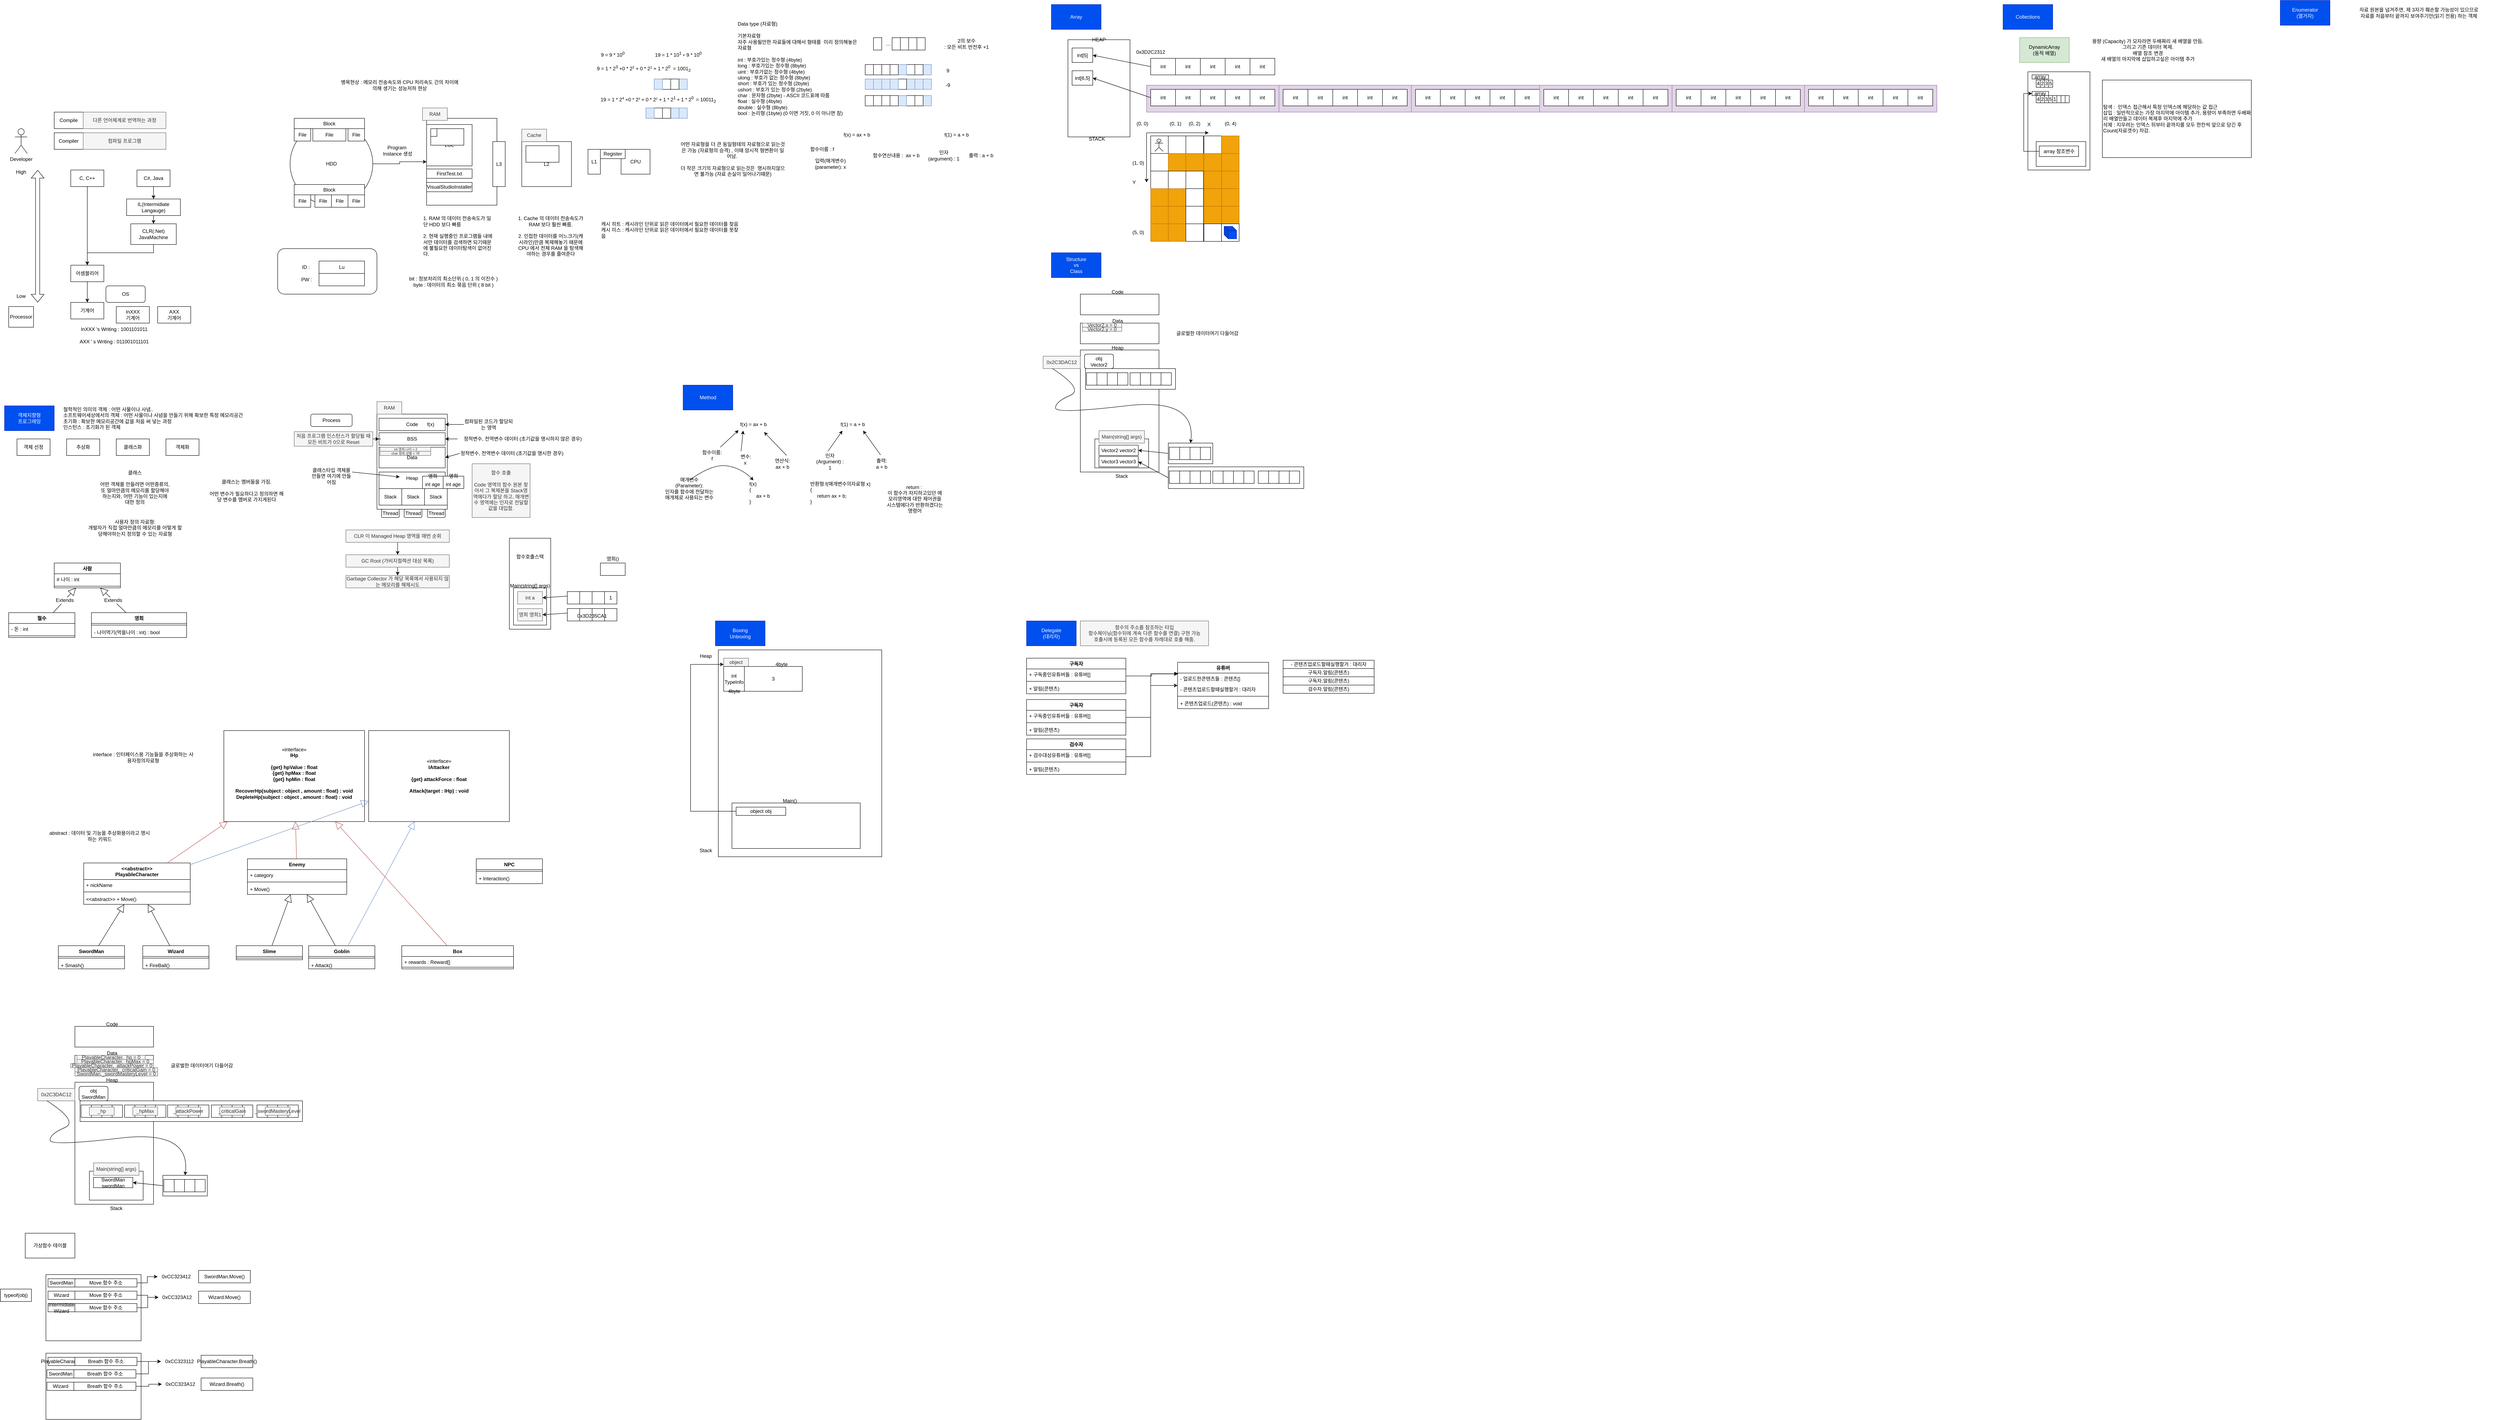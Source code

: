 <mxfile version="22.0.8" type="device">
  <diagram id="C5RBs43oDa-KdzZeNtuy" name="Page-1">
    <mxGraphModel dx="600" dy="1492" grid="1" gridSize="10" guides="1" tooltips="1" connect="1" arrows="1" fold="1" page="1" pageScale="1" pageWidth="827" pageHeight="1169" math="0" shadow="0">
      <root>
        <mxCell id="WIyWlLk6GJQsqaUBKTNV-0" />
        <mxCell id="WIyWlLk6GJQsqaUBKTNV-1" parent="WIyWlLk6GJQsqaUBKTNV-0" />
        <mxCell id="aH1sAO0irrYma5P-WUhB-1" value="" style="rounded=0;whiteSpace=wrap;html=1;" parent="WIyWlLk6GJQsqaUBKTNV-1" vertex="1">
          <mxGeometry x="2630" y="555" width="190" height="295" as="geometry" />
        </mxCell>
        <mxCell id="aH1sAO0irrYma5P-WUhB-13" value="" style="rounded=0;whiteSpace=wrap;html=1;" parent="WIyWlLk6GJQsqaUBKTNV-1" vertex="1">
          <mxGeometry x="2842.5" y="780" width="107.5" height="50" as="geometry" />
        </mxCell>
        <mxCell id="rMAmGKz9IiGFj0WXurT5-21" value="" style="rounded=0;whiteSpace=wrap;html=1;fillColor=#e1d5e7;strokeColor=#9673a6;" parent="WIyWlLk6GJQsqaUBKTNV-1" vertex="1">
          <mxGeometry x="2790" y="-85" width="320" height="65" as="geometry" />
        </mxCell>
        <mxCell id="sBHuZ6YUQPur8Hax-RjV-0" value="기계어" style="rounded=0;whiteSpace=wrap;html=1;" parent="WIyWlLk6GJQsqaUBKTNV-1" vertex="1">
          <mxGeometry x="190" y="440" width="80" height="40" as="geometry" />
        </mxCell>
        <mxCell id="sBHuZ6YUQPur8Hax-RjV-1" value="" style="shape=flexArrow;endArrow=classic;startArrow=classic;html=1;rounded=0;" parent="WIyWlLk6GJQsqaUBKTNV-1" edge="1">
          <mxGeometry width="100" height="100" relative="1" as="geometry">
            <mxPoint x="110" y="440" as="sourcePoint" />
            <mxPoint x="110" y="120" as="targetPoint" />
          </mxGeometry>
        </mxCell>
        <mxCell id="sBHuZ6YUQPur8Hax-RjV-2" value="High" style="text;html=1;strokeColor=none;fillColor=none;align=center;verticalAlign=middle;whiteSpace=wrap;rounded=0;" parent="WIyWlLk6GJQsqaUBKTNV-1" vertex="1">
          <mxGeometry x="40" y="110" width="60" height="30" as="geometry" />
        </mxCell>
        <mxCell id="sBHuZ6YUQPur8Hax-RjV-3" value="Low" style="text;html=1;strokeColor=none;fillColor=none;align=center;verticalAlign=middle;whiteSpace=wrap;rounded=0;" parent="WIyWlLk6GJQsqaUBKTNV-1" vertex="1">
          <mxGeometry x="40" y="410" width="60" height="30" as="geometry" />
        </mxCell>
        <mxCell id="sBHuZ6YUQPur8Hax-RjV-12" style="edgeStyle=orthogonalEdgeStyle;rounded=0;orthogonalLoop=1;jettySize=auto;html=1;entryX=0.5;entryY=0;entryDx=0;entryDy=0;" parent="WIyWlLk6GJQsqaUBKTNV-1" source="sBHuZ6YUQPur8Hax-RjV-4" target="sBHuZ6YUQPur8Hax-RjV-0" edge="1">
          <mxGeometry relative="1" as="geometry" />
        </mxCell>
        <mxCell id="sBHuZ6YUQPur8Hax-RjV-4" value="C, C++" style="rounded=0;whiteSpace=wrap;html=1;" parent="WIyWlLk6GJQsqaUBKTNV-1" vertex="1">
          <mxGeometry x="190" y="120" width="80" height="40" as="geometry" />
        </mxCell>
        <mxCell id="sBHuZ6YUQPur8Hax-RjV-26" style="edgeStyle=orthogonalEdgeStyle;rounded=0;orthogonalLoop=1;jettySize=auto;html=1;entryX=0.5;entryY=0;entryDx=0;entryDy=0;" parent="WIyWlLk6GJQsqaUBKTNV-1" source="sBHuZ6YUQPur8Hax-RjV-5" target="sBHuZ6YUQPur8Hax-RjV-25" edge="1">
          <mxGeometry relative="1" as="geometry" />
        </mxCell>
        <mxCell id="sBHuZ6YUQPur8Hax-RjV-5" value="C#, Java" style="rounded=0;whiteSpace=wrap;html=1;" parent="WIyWlLk6GJQsqaUBKTNV-1" vertex="1">
          <mxGeometry x="350" y="120" width="80" height="40" as="geometry" />
        </mxCell>
        <mxCell id="sBHuZ6YUQPur8Hax-RjV-6" value="Developer" style="shape=umlActor;verticalLabelPosition=bottom;verticalAlign=top;html=1;outlineConnect=0;" parent="WIyWlLk6GJQsqaUBKTNV-1" vertex="1">
          <mxGeometry x="55" y="20" width="30" height="60" as="geometry" />
        </mxCell>
        <mxCell id="sBHuZ6YUQPur8Hax-RjV-7" value="Processor" style="rounded=0;whiteSpace=wrap;html=1;" parent="WIyWlLk6GJQsqaUBKTNV-1" vertex="1">
          <mxGeometry x="40" y="450" width="60" height="50" as="geometry" />
        </mxCell>
        <mxCell id="sBHuZ6YUQPur8Hax-RjV-8" value="Compiler" style="rounded=0;whiteSpace=wrap;html=1;" parent="WIyWlLk6GJQsqaUBKTNV-1" vertex="1">
          <mxGeometry x="150" y="30" width="70" height="40" as="geometry" />
        </mxCell>
        <mxCell id="sBHuZ6YUQPur8Hax-RjV-9" value="Compile" style="rounded=0;whiteSpace=wrap;html=1;" parent="WIyWlLk6GJQsqaUBKTNV-1" vertex="1">
          <mxGeometry x="150" y="-20" width="70" height="40" as="geometry" />
        </mxCell>
        <mxCell id="sBHuZ6YUQPur8Hax-RjV-10" value="다른 언어체계로 번역하는 과정" style="text;html=1;strokeColor=#666666;fillColor=#f5f5f5;align=center;verticalAlign=middle;whiteSpace=wrap;rounded=0;fontColor=#333333;" parent="WIyWlLk6GJQsqaUBKTNV-1" vertex="1">
          <mxGeometry x="220" y="-20" width="200" height="40" as="geometry" />
        </mxCell>
        <mxCell id="sBHuZ6YUQPur8Hax-RjV-11" value="컴파일 프로그램" style="text;html=1;strokeColor=#666666;fillColor=#f5f5f5;align=center;verticalAlign=middle;whiteSpace=wrap;rounded=0;fontColor=#333333;" parent="WIyWlLk6GJQsqaUBKTNV-1" vertex="1">
          <mxGeometry x="220" y="30" width="200" height="40" as="geometry" />
        </mxCell>
        <mxCell id="sBHuZ6YUQPur8Hax-RjV-14" value="InXXX &#39;s Writing : 1001101011" style="text;html=1;strokeColor=none;fillColor=none;align=center;verticalAlign=middle;whiteSpace=wrap;rounded=0;" parent="WIyWlLk6GJQsqaUBKTNV-1" vertex="1">
          <mxGeometry x="180" y="490" width="230" height="30" as="geometry" />
        </mxCell>
        <mxCell id="sBHuZ6YUQPur8Hax-RjV-15" value="AXX &#39; s Writing : 011001011101" style="text;html=1;strokeColor=none;fillColor=none;align=center;verticalAlign=middle;whiteSpace=wrap;rounded=0;" parent="WIyWlLk6GJQsqaUBKTNV-1" vertex="1">
          <mxGeometry x="180" y="520" width="230" height="30" as="geometry" />
        </mxCell>
        <mxCell id="sBHuZ6YUQPur8Hax-RjV-16" value="OS" style="rounded=1;whiteSpace=wrap;html=1;" parent="WIyWlLk6GJQsqaUBKTNV-1" vertex="1">
          <mxGeometry x="275" y="400" width="95" height="40" as="geometry" />
        </mxCell>
        <mxCell id="sBHuZ6YUQPur8Hax-RjV-18" value="InXXX&lt;br&gt;기계어" style="rounded=0;whiteSpace=wrap;html=1;" parent="WIyWlLk6GJQsqaUBKTNV-1" vertex="1">
          <mxGeometry x="300" y="450" width="80" height="40" as="geometry" />
        </mxCell>
        <mxCell id="sBHuZ6YUQPur8Hax-RjV-19" value="AXX&lt;br&gt;기계어" style="rounded=0;whiteSpace=wrap;html=1;" parent="WIyWlLk6GJQsqaUBKTNV-1" vertex="1">
          <mxGeometry x="400" y="450" width="80" height="40" as="geometry" />
        </mxCell>
        <mxCell id="sBHuZ6YUQPur8Hax-RjV-22" value="" style="edgeStyle=orthogonalEdgeStyle;rounded=0;orthogonalLoop=1;jettySize=auto;html=1;entryX=0.5;entryY=0;entryDx=0;entryDy=0;" parent="WIyWlLk6GJQsqaUBKTNV-1" source="sBHuZ6YUQPur8Hax-RjV-4" target="sBHuZ6YUQPur8Hax-RjV-21" edge="1">
          <mxGeometry relative="1" as="geometry">
            <mxPoint x="270" y="140" as="sourcePoint" />
            <mxPoint x="338" y="350" as="targetPoint" />
          </mxGeometry>
        </mxCell>
        <mxCell id="sBHuZ6YUQPur8Hax-RjV-21" value="어셈블리어" style="rounded=0;whiteSpace=wrap;html=1;" parent="WIyWlLk6GJQsqaUBKTNV-1" vertex="1">
          <mxGeometry x="190" y="350" width="80" height="40" as="geometry" />
        </mxCell>
        <mxCell id="sBHuZ6YUQPur8Hax-RjV-24" style="edgeStyle=orthogonalEdgeStyle;rounded=0;orthogonalLoop=1;jettySize=auto;html=1;" parent="WIyWlLk6GJQsqaUBKTNV-1" source="sBHuZ6YUQPur8Hax-RjV-23" target="sBHuZ6YUQPur8Hax-RjV-21" edge="1">
          <mxGeometry relative="1" as="geometry">
            <Array as="points">
              <mxPoint x="390" y="320" />
              <mxPoint x="230" y="320" />
            </Array>
          </mxGeometry>
        </mxCell>
        <mxCell id="sBHuZ6YUQPur8Hax-RjV-23" value="CLR(.Net)&lt;br&gt;JavaMachine" style="rounded=0;whiteSpace=wrap;html=1;" parent="WIyWlLk6GJQsqaUBKTNV-1" vertex="1">
          <mxGeometry x="335" y="250" width="110" height="50" as="geometry" />
        </mxCell>
        <mxCell id="sBHuZ6YUQPur8Hax-RjV-29" style="edgeStyle=orthogonalEdgeStyle;rounded=0;orthogonalLoop=1;jettySize=auto;html=1;entryX=0.5;entryY=0;entryDx=0;entryDy=0;" parent="WIyWlLk6GJQsqaUBKTNV-1" source="sBHuZ6YUQPur8Hax-RjV-25" target="sBHuZ6YUQPur8Hax-RjV-23" edge="1">
          <mxGeometry relative="1" as="geometry" />
        </mxCell>
        <mxCell id="sBHuZ6YUQPur8Hax-RjV-25" value="IL(Intermidiate Langauge)" style="rounded=0;whiteSpace=wrap;html=1;" parent="WIyWlLk6GJQsqaUBKTNV-1" vertex="1">
          <mxGeometry x="325" y="190" width="130" height="40" as="geometry" />
        </mxCell>
        <mxCell id="sBHuZ6YUQPur8Hax-RjV-60" style="edgeStyle=orthogonalEdgeStyle;rounded=0;orthogonalLoop=1;jettySize=auto;html=1;entryX=0;entryY=0.5;entryDx=0;entryDy=0;" parent="WIyWlLk6GJQsqaUBKTNV-1" source="sBHuZ6YUQPur8Hax-RjV-30" target="sBHuZ6YUQPur8Hax-RjV-58" edge="1">
          <mxGeometry relative="1" as="geometry" />
        </mxCell>
        <mxCell id="sBHuZ6YUQPur8Hax-RjV-30" value="HDD" style="ellipse;whiteSpace=wrap;html=1;aspect=fixed;" parent="WIyWlLk6GJQsqaUBKTNV-1" vertex="1">
          <mxGeometry x="720" y="5" width="200" height="200" as="geometry" />
        </mxCell>
        <mxCell id="sBHuZ6YUQPur8Hax-RjV-34" value="Block" style="rounded=0;whiteSpace=wrap;html=1;" parent="WIyWlLk6GJQsqaUBKTNV-1" vertex="1">
          <mxGeometry x="730" y="-5" width="170" height="25" as="geometry" />
        </mxCell>
        <mxCell id="sBHuZ6YUQPur8Hax-RjV-35" value="File" style="rounded=0;whiteSpace=wrap;html=1;" parent="WIyWlLk6GJQsqaUBKTNV-1" vertex="1">
          <mxGeometry x="730" y="20" width="40" height="30" as="geometry" />
        </mxCell>
        <mxCell id="sBHuZ6YUQPur8Hax-RjV-37" value="File" style="rounded=0;whiteSpace=wrap;html=1;" parent="WIyWlLk6GJQsqaUBKTNV-1" vertex="1">
          <mxGeometry x="775" y="20" width="80" height="30" as="geometry" />
        </mxCell>
        <mxCell id="sBHuZ6YUQPur8Hax-RjV-38" value="File" style="rounded=0;whiteSpace=wrap;html=1;" parent="WIyWlLk6GJQsqaUBKTNV-1" vertex="1">
          <mxGeometry x="860" y="20" width="40" height="30" as="geometry" />
        </mxCell>
        <mxCell id="sBHuZ6YUQPur8Hax-RjV-39" value="Block" style="rounded=0;whiteSpace=wrap;html=1;" parent="WIyWlLk6GJQsqaUBKTNV-1" vertex="1">
          <mxGeometry x="730" y="155" width="170" height="25" as="geometry" />
        </mxCell>
        <mxCell id="sBHuZ6YUQPur8Hax-RjV-40" value="File" style="rounded=0;whiteSpace=wrap;html=1;" parent="WIyWlLk6GJQsqaUBKTNV-1" vertex="1">
          <mxGeometry x="730" y="180" width="40" height="30" as="geometry" />
        </mxCell>
        <mxCell id="sBHuZ6YUQPur8Hax-RjV-42" value="File" style="rounded=0;whiteSpace=wrap;html=1;" parent="WIyWlLk6GJQsqaUBKTNV-1" vertex="1">
          <mxGeometry x="860" y="180" width="40" height="30" as="geometry" />
        </mxCell>
        <mxCell id="sBHuZ6YUQPur8Hax-RjV-43" value="File" style="rounded=0;whiteSpace=wrap;html=1;" parent="WIyWlLk6GJQsqaUBKTNV-1" vertex="1">
          <mxGeometry x="780" y="180" width="40" height="30" as="geometry" />
        </mxCell>
        <mxCell id="sBHuZ6YUQPur8Hax-RjV-44" value="File" style="rounded=0;whiteSpace=wrap;html=1;" parent="WIyWlLk6GJQsqaUBKTNV-1" vertex="1">
          <mxGeometry x="820" y="180" width="40" height="30" as="geometry" />
        </mxCell>
        <mxCell id="sBHuZ6YUQPur8Hax-RjV-45" value="CPU" style="rounded=0;whiteSpace=wrap;html=1;" parent="WIyWlLk6GJQsqaUBKTNV-1" vertex="1">
          <mxGeometry x="1520" y="70" width="70" height="60" as="geometry" />
        </mxCell>
        <mxCell id="sBHuZ6YUQPur8Hax-RjV-51" value="" style="rounded=1;whiteSpace=wrap;html=1;" parent="WIyWlLk6GJQsqaUBKTNV-1" vertex="1">
          <mxGeometry x="690" y="310" width="240" height="110" as="geometry" />
        </mxCell>
        <mxCell id="sBHuZ6YUQPur8Hax-RjV-52" value="ID :&amp;nbsp;" style="text;html=1;strokeColor=none;fillColor=none;align=center;verticalAlign=middle;whiteSpace=wrap;rounded=0;" parent="WIyWlLk6GJQsqaUBKTNV-1" vertex="1">
          <mxGeometry x="730" y="340" width="60" height="30" as="geometry" />
        </mxCell>
        <mxCell id="sBHuZ6YUQPur8Hax-RjV-53" value="PW :" style="text;html=1;strokeColor=none;fillColor=none;align=center;verticalAlign=middle;whiteSpace=wrap;rounded=0;" parent="WIyWlLk6GJQsqaUBKTNV-1" vertex="1">
          <mxGeometry x="730" y="370" width="60" height="30" as="geometry" />
        </mxCell>
        <mxCell id="sBHuZ6YUQPur8Hax-RjV-54" value="Lu" style="rounded=0;whiteSpace=wrap;html=1;" parent="WIyWlLk6GJQsqaUBKTNV-1" vertex="1">
          <mxGeometry x="790" y="340" width="110" height="30" as="geometry" />
        </mxCell>
        <mxCell id="sBHuZ6YUQPur8Hax-RjV-55" value="" style="rounded=0;whiteSpace=wrap;html=1;" parent="WIyWlLk6GJQsqaUBKTNV-1" vertex="1">
          <mxGeometry x="790" y="370" width="110" height="30" as="geometry" />
        </mxCell>
        <mxCell id="sBHuZ6YUQPur8Hax-RjV-56" value="병목현상 : 메모리 전송속도와 CPU 처리속도 간의 차이에 의해 생기는 성능저하 현상" style="text;html=1;strokeColor=none;fillColor=none;align=center;verticalAlign=middle;whiteSpace=wrap;rounded=0;" parent="WIyWlLk6GJQsqaUBKTNV-1" vertex="1">
          <mxGeometry x="840" y="-110" width="290" height="50" as="geometry" />
        </mxCell>
        <mxCell id="sBHuZ6YUQPur8Hax-RjV-58" value="" style="rounded=0;whiteSpace=wrap;html=1;" parent="WIyWlLk6GJQsqaUBKTNV-1" vertex="1">
          <mxGeometry x="1050" y="-5" width="170" height="210" as="geometry" />
        </mxCell>
        <mxCell id="sBHuZ6YUQPur8Hax-RjV-59" value="RAM" style="text;html=1;strokeColor=#666666;fillColor=#f5f5f5;align=center;verticalAlign=middle;whiteSpace=wrap;rounded=0;fontColor=#333333;" parent="WIyWlLk6GJQsqaUBKTNV-1" vertex="1">
          <mxGeometry x="1040" y="-30" width="60" height="30" as="geometry" />
        </mxCell>
        <mxCell id="sBHuZ6YUQPur8Hax-RjV-61" value="LOL" style="rounded=0;whiteSpace=wrap;html=1;" parent="WIyWlLk6GJQsqaUBKTNV-1" vertex="1">
          <mxGeometry x="1050" y="10" width="110" height="100" as="geometry" />
        </mxCell>
        <mxCell id="sBHuZ6YUQPur8Hax-RjV-62" value="FirstTest.txt" style="rounded=0;whiteSpace=wrap;html=1;" parent="WIyWlLk6GJQsqaUBKTNV-1" vertex="1">
          <mxGeometry x="1050" y="117.5" width="110" height="22.5" as="geometry" />
        </mxCell>
        <mxCell id="sBHuZ6YUQPur8Hax-RjV-63" value="VisualStudioInstaller" style="rounded=0;whiteSpace=wrap;html=1;" parent="WIyWlLk6GJQsqaUBKTNV-1" vertex="1">
          <mxGeometry x="1050" y="150" width="110" height="22.5" as="geometry" />
        </mxCell>
        <mxCell id="sBHuZ6YUQPur8Hax-RjV-64" value="1. RAM 의 데이터 전송속도가 일단 HDD 보다 빠름&lt;br&gt;&lt;br&gt;2. 현재 실행중인 프로그램들 내에서만 데이터를 검색하면 되기때문에 불필요한 데이터탐색이 없어진다.&lt;br&gt;" style="text;html=1;strokeColor=none;fillColor=none;align=left;verticalAlign=middle;whiteSpace=wrap;rounded=0;" parent="WIyWlLk6GJQsqaUBKTNV-1" vertex="1">
          <mxGeometry x="1040" y="220" width="170" height="120" as="geometry" />
        </mxCell>
        <mxCell id="sBHuZ6YUQPur8Hax-RjV-65" value="Program&amp;nbsp;&lt;br&gt;Instance 생성" style="text;html=1;strokeColor=none;fillColor=none;align=center;verticalAlign=middle;whiteSpace=wrap;rounded=0;" parent="WIyWlLk6GJQsqaUBKTNV-1" vertex="1">
          <mxGeometry x="930" y="45" width="100" height="55" as="geometry" />
        </mxCell>
        <mxCell id="sBHuZ6YUQPur8Hax-RjV-66" value="Register" style="rounded=0;whiteSpace=wrap;html=1;" parent="WIyWlLk6GJQsqaUBKTNV-1" vertex="1">
          <mxGeometry x="1470" y="70" width="60" height="22.5" as="geometry" />
        </mxCell>
        <mxCell id="sBHuZ6YUQPur8Hax-RjV-67" value="L3" style="rounded=0;whiteSpace=wrap;html=1;" parent="WIyWlLk6GJQsqaUBKTNV-1" vertex="1">
          <mxGeometry x="1210" y="51.25" width="30" height="108.75" as="geometry" />
        </mxCell>
        <mxCell id="sBHuZ6YUQPur8Hax-RjV-68" value="L2" style="rounded=0;whiteSpace=wrap;html=1;" parent="WIyWlLk6GJQsqaUBKTNV-1" vertex="1">
          <mxGeometry x="1280" y="51.25" width="120" height="108.75" as="geometry" />
        </mxCell>
        <mxCell id="sBHuZ6YUQPur8Hax-RjV-69" value="L1" style="rounded=0;whiteSpace=wrap;html=1;" parent="WIyWlLk6GJQsqaUBKTNV-1" vertex="1">
          <mxGeometry x="1440" y="70" width="30" height="60" as="geometry" />
        </mxCell>
        <mxCell id="sBHuZ6YUQPur8Hax-RjV-70" value="Cache" style="text;html=1;strokeColor=#666666;fillColor=#f5f5f5;align=center;verticalAlign=middle;whiteSpace=wrap;rounded=0;fontColor=#333333;" parent="WIyWlLk6GJQsqaUBKTNV-1" vertex="1">
          <mxGeometry x="1280" y="21.25" width="60" height="30" as="geometry" />
        </mxCell>
        <mxCell id="sBHuZ6YUQPur8Hax-RjV-73" value="" style="rounded=0;whiteSpace=wrap;html=1;" parent="WIyWlLk6GJQsqaUBKTNV-1" vertex="1">
          <mxGeometry x="1060" y="20" width="80" height="40" as="geometry" />
        </mxCell>
        <mxCell id="sBHuZ6YUQPur8Hax-RjV-74" value="" style="rounded=0;whiteSpace=wrap;html=1;" parent="WIyWlLk6GJQsqaUBKTNV-1" vertex="1">
          <mxGeometry x="1060" y="20" width="15" height="18.75" as="geometry" />
        </mxCell>
        <mxCell id="sBHuZ6YUQPur8Hax-RjV-75" value="" style="rounded=0;whiteSpace=wrap;html=1;" parent="WIyWlLk6GJQsqaUBKTNV-1" vertex="1">
          <mxGeometry x="1290" y="61.25" width="80" height="40" as="geometry" />
        </mxCell>
        <mxCell id="sBHuZ6YUQPur8Hax-RjV-76" value="1. Cache 의 데이터 전송속도가 RAM 보다 훨씬 빠름.&lt;br&gt;&lt;br&gt;2. 인접한 데이터를 어느크기(캐시라인)만큼 복제해놓기 때문에 CPU 에서 전체 RAM 을 탐색해야하는 경우를 줄여준다" style="text;html=1;strokeColor=none;fillColor=none;align=center;verticalAlign=middle;whiteSpace=wrap;rounded=0;" parent="WIyWlLk6GJQsqaUBKTNV-1" vertex="1">
          <mxGeometry x="1270" y="220" width="160" height="120" as="geometry" />
        </mxCell>
        <mxCell id="sBHuZ6YUQPur8Hax-RjV-77" value="캐시 히트 : 캐시라인 단위로 읽은 데이터에서 필요한 데이터를 찾음&lt;br&gt;캐시 미스 : 캐시라인 단위로 읽은 데이터에서 필요한 데이터를 못찾음" style="text;html=1;strokeColor=none;fillColor=none;align=left;verticalAlign=middle;whiteSpace=wrap;rounded=0;" parent="WIyWlLk6GJQsqaUBKTNV-1" vertex="1">
          <mxGeometry x="1470" y="210" width="340" height="110" as="geometry" />
        </mxCell>
        <mxCell id="sBHuZ6YUQPur8Hax-RjV-78" value="bit : 정보처리의 최소단위 ( 0, 1 의 이진수 )&lt;br&gt;byte : 데이터의 최소 묶음 단위 ( 8 bit )" style="text;html=1;strokeColor=none;fillColor=none;align=center;verticalAlign=middle;whiteSpace=wrap;rounded=0;" parent="WIyWlLk6GJQsqaUBKTNV-1" vertex="1">
          <mxGeometry x="1000" y="360" width="230" height="60" as="geometry" />
        </mxCell>
        <mxCell id="sBHuZ6YUQPur8Hax-RjV-79" value="f(x) = ax + b" style="text;html=1;strokeColor=none;fillColor=none;align=center;verticalAlign=middle;whiteSpace=wrap;rounded=0;" parent="WIyWlLk6GJQsqaUBKTNV-1" vertex="1">
          <mxGeometry x="2020" y="20" width="140" height="30" as="geometry" />
        </mxCell>
        <mxCell id="sBHuZ6YUQPur8Hax-RjV-80" value="함수이름 : f" style="text;html=1;strokeColor=none;fillColor=none;align=center;verticalAlign=middle;whiteSpace=wrap;rounded=0;" parent="WIyWlLk6GJQsqaUBKTNV-1" vertex="1">
          <mxGeometry x="1960" y="55" width="92" height="30" as="geometry" />
        </mxCell>
        <mxCell id="sBHuZ6YUQPur8Hax-RjV-81" value="입력(매개변수) (parameter): x" style="text;html=1;strokeColor=none;fillColor=none;align=center;verticalAlign=middle;whiteSpace=wrap;rounded=0;" parent="WIyWlLk6GJQsqaUBKTNV-1" vertex="1">
          <mxGeometry x="1970" y="90" width="112" height="30" as="geometry" />
        </mxCell>
        <mxCell id="sBHuZ6YUQPur8Hax-RjV-82" value="함수연산내용 :&amp;nbsp; ax + b" style="text;html=1;strokeColor=none;fillColor=none;align=center;verticalAlign=middle;whiteSpace=wrap;rounded=0;" parent="WIyWlLk6GJQsqaUBKTNV-1" vertex="1">
          <mxGeometry x="2110" y="70" width="150" height="30" as="geometry" />
        </mxCell>
        <mxCell id="sBHuZ6YUQPur8Hax-RjV-84" value="f(1) = a + b" style="text;html=1;strokeColor=none;fillColor=none;align=center;verticalAlign=middle;whiteSpace=wrap;rounded=0;" parent="WIyWlLk6GJQsqaUBKTNV-1" vertex="1">
          <mxGeometry x="2261" y="20" width="140" height="30" as="geometry" />
        </mxCell>
        <mxCell id="sBHuZ6YUQPur8Hax-RjV-85" value="인자 (argument) : 1&lt;br&gt;" style="text;html=1;strokeColor=none;fillColor=none;align=center;verticalAlign=middle;whiteSpace=wrap;rounded=0;" parent="WIyWlLk6GJQsqaUBKTNV-1" vertex="1">
          <mxGeometry x="2260" y="70" width="80" height="30" as="geometry" />
        </mxCell>
        <mxCell id="sBHuZ6YUQPur8Hax-RjV-86" value="출력 : a + b" style="text;html=1;strokeColor=none;fillColor=none;align=center;verticalAlign=middle;whiteSpace=wrap;rounded=0;" parent="WIyWlLk6GJQsqaUBKTNV-1" vertex="1">
          <mxGeometry x="2350" y="70" width="80" height="30" as="geometry" />
        </mxCell>
        <mxCell id="sBHuZ6YUQPur8Hax-RjV-87" value="9 = 9 * 10&lt;sup&gt;0&lt;/sup&gt;" style="text;html=1;strokeColor=none;fillColor=none;align=center;verticalAlign=middle;whiteSpace=wrap;rounded=0;" parent="WIyWlLk6GJQsqaUBKTNV-1" vertex="1">
          <mxGeometry x="1420" y="-170" width="160" height="20" as="geometry" />
        </mxCell>
        <mxCell id="sBHuZ6YUQPur8Hax-RjV-88" value="19 = 1 * 10&lt;sup&gt;1&lt;/sup&gt;&lt;span style=&quot;font-size: 10px;&quot;&gt;&amp;nbsp;+&lt;/span&gt;&amp;nbsp;9 * 10&lt;sup&gt;0&lt;/sup&gt;" style="text;html=1;strokeColor=none;fillColor=none;align=left;verticalAlign=middle;whiteSpace=wrap;rounded=0;" parent="WIyWlLk6GJQsqaUBKTNV-1" vertex="1">
          <mxGeometry x="1600" y="-170" width="290" height="20" as="geometry" />
        </mxCell>
        <mxCell id="sBHuZ6YUQPur8Hax-RjV-89" value="9 = 1 * 2&lt;sup&gt;3&lt;/sup&gt; +0 * 2&lt;span style=&quot;font-size: 10px;&quot;&gt;&lt;sup&gt;2&lt;/sup&gt;&lt;/span&gt;&amp;nbsp;+ 0 * 2&lt;span style=&quot;font-size: 10px;&quot;&gt;&lt;sup&gt;1&lt;/sup&gt;&lt;/span&gt;&amp;nbsp;+&amp;nbsp;1 * 2&lt;sup&gt;0&lt;/sup&gt;&amp;nbsp; = 1001&lt;sub&gt;2&lt;/sub&gt;" style="text;html=1;strokeColor=none;fillColor=none;align=center;verticalAlign=middle;whiteSpace=wrap;rounded=0;" parent="WIyWlLk6GJQsqaUBKTNV-1" vertex="1">
          <mxGeometry x="1420" y="-135" width="310" height="20" as="geometry" />
        </mxCell>
        <mxCell id="sBHuZ6YUQPur8Hax-RjV-90" value="" style="rounded=0;whiteSpace=wrap;html=1;fillColor=#dae8fc;strokeColor=#6c8ebf;" parent="WIyWlLk6GJQsqaUBKTNV-1" vertex="1">
          <mxGeometry x="1660" y="-100" width="20" height="25" as="geometry" />
        </mxCell>
        <mxCell id="sBHuZ6YUQPur8Hax-RjV-91" value="" style="rounded=0;whiteSpace=wrap;html=1;" parent="WIyWlLk6GJQsqaUBKTNV-1" vertex="1">
          <mxGeometry x="1640" y="-100" width="20" height="25" as="geometry" />
        </mxCell>
        <mxCell id="sBHuZ6YUQPur8Hax-RjV-92" value="" style="rounded=0;whiteSpace=wrap;html=1;" parent="WIyWlLk6GJQsqaUBKTNV-1" vertex="1">
          <mxGeometry x="1620" y="-100" width="20" height="25" as="geometry" />
        </mxCell>
        <mxCell id="sBHuZ6YUQPur8Hax-RjV-93" value="" style="rounded=0;whiteSpace=wrap;html=1;fillColor=#dae8fc;strokeColor=#6c8ebf;" parent="WIyWlLk6GJQsqaUBKTNV-1" vertex="1">
          <mxGeometry x="1600" y="-100" width="20" height="25" as="geometry" />
        </mxCell>
        <mxCell id="sBHuZ6YUQPur8Hax-RjV-95" value="19 = 1 * 2&lt;span style=&quot;font-size: 10px;&quot;&gt;&lt;sup&gt;4&lt;/sup&gt;&lt;/span&gt;&amp;nbsp;+0 * 2&lt;span style=&quot;font-size: 8.333px;&quot;&gt;&lt;sup&gt;3&lt;/sup&gt;&lt;/span&gt;&amp;nbsp;+ 0 * 2&lt;span style=&quot;font-size: 8.333px;&quot;&gt;&lt;sup&gt;2&lt;/sup&gt;&lt;/span&gt;&amp;nbsp;+&amp;nbsp;1 * 2&lt;sup&gt;1&amp;nbsp;&lt;/sup&gt;+&amp;nbsp;1 * 2&lt;sup style=&quot;border-color: var(--border-color);&quot;&gt;0&amp;nbsp;&amp;nbsp;&lt;/sup&gt;= 10011&lt;sub&gt;2&lt;/sub&gt;" style="text;html=1;strokeColor=none;fillColor=none;align=center;verticalAlign=middle;whiteSpace=wrap;rounded=0;" parent="WIyWlLk6GJQsqaUBKTNV-1" vertex="1">
          <mxGeometry x="1420" y="-60" width="380" height="20" as="geometry" />
        </mxCell>
        <mxCell id="sBHuZ6YUQPur8Hax-RjV-96" value="" style="rounded=0;whiteSpace=wrap;html=1;fillColor=#dae8fc;strokeColor=#6c8ebf;" parent="WIyWlLk6GJQsqaUBKTNV-1" vertex="1">
          <mxGeometry x="1660" y="-30" width="20" height="25" as="geometry" />
        </mxCell>
        <mxCell id="sBHuZ6YUQPur8Hax-RjV-97" value="" style="rounded=0;whiteSpace=wrap;html=1;fillColor=#dae8fc;strokeColor=#6c8ebf;" parent="WIyWlLk6GJQsqaUBKTNV-1" vertex="1">
          <mxGeometry x="1640" y="-30" width="20" height="25" as="geometry" />
        </mxCell>
        <mxCell id="sBHuZ6YUQPur8Hax-RjV-98" value="" style="rounded=0;whiteSpace=wrap;html=1;" parent="WIyWlLk6GJQsqaUBKTNV-1" vertex="1">
          <mxGeometry x="1620" y="-30" width="20" height="25" as="geometry" />
        </mxCell>
        <mxCell id="sBHuZ6YUQPur8Hax-RjV-99" value="" style="rounded=0;whiteSpace=wrap;html=1;" parent="WIyWlLk6GJQsqaUBKTNV-1" vertex="1">
          <mxGeometry x="1600" y="-30" width="20" height="25" as="geometry" />
        </mxCell>
        <mxCell id="sBHuZ6YUQPur8Hax-RjV-100" value="" style="rounded=0;whiteSpace=wrap;html=1;fillColor=#dae8fc;strokeColor=#6c8ebf;" parent="WIyWlLk6GJQsqaUBKTNV-1" vertex="1">
          <mxGeometry x="1580" y="-30" width="20" height="25" as="geometry" />
        </mxCell>
        <mxCell id="sBHuZ6YUQPur8Hax-RjV-101" value="Data type (자료형)&lt;br&gt;&lt;br&gt;기본자료형&lt;br&gt;자주 사용될만한 자료들에 대해서 형태를&amp;nbsp; 미리 정의해놓은 자료형&lt;br&gt;&lt;br&gt;int : 부호가있는 정수형 (4byte)&lt;br&gt;long : 부호가있는 정수형 (8byte)&lt;br&gt;uint : 부호가없는 정수형 (4byte)&lt;br&gt;ulong : 부호가 없는 정수형 (8byte)&lt;br&gt;short : 부호가 있는 정수형 (2byte)&lt;br&gt;ushort : 부호가 있는 정수형 (2byte)&lt;br&gt;char : 문자형 (2byte) - ASCII 코드표에 따름&lt;br&gt;float : 실수형 (4byte)&lt;br&gt;double : 실수형 (8byte)&lt;br&gt;bool : 논리형 (1byte) (0 이면 거짓, 0 이 아니면 참)" style="text;html=1;strokeColor=none;fillColor=none;align=left;verticalAlign=middle;whiteSpace=wrap;rounded=0;" parent="WIyWlLk6GJQsqaUBKTNV-1" vertex="1">
          <mxGeometry x="1800" y="-250" width="300" height="250" as="geometry" />
        </mxCell>
        <mxCell id="sBHuZ6YUQPur8Hax-RjV-102" value="" style="rounded=0;whiteSpace=wrap;html=1;" parent="WIyWlLk6GJQsqaUBKTNV-1" vertex="1">
          <mxGeometry x="2130" y="-200" width="20" height="30" as="geometry" />
        </mxCell>
        <mxCell id="sBHuZ6YUQPur8Hax-RjV-103" value="" style="rounded=0;whiteSpace=wrap;html=1;" parent="WIyWlLk6GJQsqaUBKTNV-1" vertex="1">
          <mxGeometry x="2175" y="-200" width="20" height="30" as="geometry" />
        </mxCell>
        <mxCell id="sBHuZ6YUQPur8Hax-RjV-104" value="..." style="text;html=1;strokeColor=none;fillColor=none;align=center;verticalAlign=middle;whiteSpace=wrap;rounded=0;" parent="WIyWlLk6GJQsqaUBKTNV-1" vertex="1">
          <mxGeometry x="2150" y="-200" width="30" height="30" as="geometry" />
        </mxCell>
        <mxCell id="sBHuZ6YUQPur8Hax-RjV-105" value="" style="rounded=0;whiteSpace=wrap;html=1;" parent="WIyWlLk6GJQsqaUBKTNV-1" vertex="1">
          <mxGeometry x="2195" y="-200" width="20" height="30" as="geometry" />
        </mxCell>
        <mxCell id="sBHuZ6YUQPur8Hax-RjV-106" value="" style="rounded=0;whiteSpace=wrap;html=1;" parent="WIyWlLk6GJQsqaUBKTNV-1" vertex="1">
          <mxGeometry x="2215" y="-200" width="20" height="30" as="geometry" />
        </mxCell>
        <mxCell id="sBHuZ6YUQPur8Hax-RjV-107" value="" style="rounded=0;whiteSpace=wrap;html=1;" parent="WIyWlLk6GJQsqaUBKTNV-1" vertex="1">
          <mxGeometry x="2235" y="-200" width="20" height="30" as="geometry" />
        </mxCell>
        <mxCell id="sBHuZ6YUQPur8Hax-RjV-108" value="2의 보수&lt;br&gt;: 모든 비트 반전후 +1" style="text;html=1;strokeColor=none;fillColor=none;align=center;verticalAlign=middle;whiteSpace=wrap;rounded=0;" parent="WIyWlLk6GJQsqaUBKTNV-1" vertex="1">
          <mxGeometry x="2280" y="-200" width="150" height="30" as="geometry" />
        </mxCell>
        <mxCell id="sBHuZ6YUQPur8Hax-RjV-109" value="" style="rounded=0;whiteSpace=wrap;html=1;fillColor=#dae8fc;strokeColor=#6c8ebf;" parent="WIyWlLk6GJQsqaUBKTNV-1" vertex="1">
          <mxGeometry x="2250" y="-135" width="20" height="25" as="geometry" />
        </mxCell>
        <mxCell id="sBHuZ6YUQPur8Hax-RjV-110" value="" style="rounded=0;whiteSpace=wrap;html=1;" parent="WIyWlLk6GJQsqaUBKTNV-1" vertex="1">
          <mxGeometry x="2230" y="-135" width="20" height="25" as="geometry" />
        </mxCell>
        <mxCell id="sBHuZ6YUQPur8Hax-RjV-111" value="" style="rounded=0;whiteSpace=wrap;html=1;" parent="WIyWlLk6GJQsqaUBKTNV-1" vertex="1">
          <mxGeometry x="2210" y="-135" width="20" height="25" as="geometry" />
        </mxCell>
        <mxCell id="sBHuZ6YUQPur8Hax-RjV-112" value="" style="rounded=0;whiteSpace=wrap;html=1;fillColor=#dae8fc;strokeColor=#6c8ebf;" parent="WIyWlLk6GJQsqaUBKTNV-1" vertex="1">
          <mxGeometry x="2190" y="-135" width="20" height="25" as="geometry" />
        </mxCell>
        <mxCell id="sBHuZ6YUQPur8Hax-RjV-117" value="" style="rounded=0;whiteSpace=wrap;html=1;" parent="WIyWlLk6GJQsqaUBKTNV-1" vertex="1">
          <mxGeometry x="2170" y="-135" width="20" height="25" as="geometry" />
        </mxCell>
        <mxCell id="sBHuZ6YUQPur8Hax-RjV-118" value="" style="rounded=0;whiteSpace=wrap;html=1;" parent="WIyWlLk6GJQsqaUBKTNV-1" vertex="1">
          <mxGeometry x="2150" y="-135" width="20" height="25" as="geometry" />
        </mxCell>
        <mxCell id="sBHuZ6YUQPur8Hax-RjV-119" value="" style="rounded=0;whiteSpace=wrap;html=1;" parent="WIyWlLk6GJQsqaUBKTNV-1" vertex="1">
          <mxGeometry x="2130" y="-135" width="20" height="25" as="geometry" />
        </mxCell>
        <mxCell id="sBHuZ6YUQPur8Hax-RjV-120" value="" style="rounded=0;whiteSpace=wrap;html=1;" parent="WIyWlLk6GJQsqaUBKTNV-1" vertex="1">
          <mxGeometry x="2110" y="-135" width="20" height="25" as="geometry" />
        </mxCell>
        <mxCell id="sBHuZ6YUQPur8Hax-RjV-121" value="" style="rounded=0;whiteSpace=wrap;html=1;fillColor=#dae8fc;strokeColor=#6c8ebf;" parent="WIyWlLk6GJQsqaUBKTNV-1" vertex="1">
          <mxGeometry x="2250" y="-100" width="20" height="25" as="geometry" />
        </mxCell>
        <mxCell id="sBHuZ6YUQPur8Hax-RjV-122" value="" style="rounded=0;whiteSpace=wrap;html=1;fillColor=#dae8fc;strokeColor=#6c8ebf;" parent="WIyWlLk6GJQsqaUBKTNV-1" vertex="1">
          <mxGeometry x="2230" y="-100" width="20" height="25" as="geometry" />
        </mxCell>
        <mxCell id="sBHuZ6YUQPur8Hax-RjV-123" value="" style="rounded=0;whiteSpace=wrap;html=1;fillColor=#dae8fc;strokeColor=#6c8ebf;" parent="WIyWlLk6GJQsqaUBKTNV-1" vertex="1">
          <mxGeometry x="2210" y="-100" width="20" height="25" as="geometry" />
        </mxCell>
        <mxCell id="sBHuZ6YUQPur8Hax-RjV-124" value="" style="rounded=0;whiteSpace=wrap;html=1;" parent="WIyWlLk6GJQsqaUBKTNV-1" vertex="1">
          <mxGeometry x="2190" y="-100" width="20" height="25" as="geometry" />
        </mxCell>
        <mxCell id="sBHuZ6YUQPur8Hax-RjV-125" value="" style="rounded=0;whiteSpace=wrap;html=1;fillColor=#dae8fc;strokeColor=#6c8ebf;" parent="WIyWlLk6GJQsqaUBKTNV-1" vertex="1">
          <mxGeometry x="2170" y="-100" width="20" height="25" as="geometry" />
        </mxCell>
        <mxCell id="sBHuZ6YUQPur8Hax-RjV-126" value="" style="rounded=0;whiteSpace=wrap;html=1;fillColor=#dae8fc;strokeColor=#6c8ebf;" parent="WIyWlLk6GJQsqaUBKTNV-1" vertex="1">
          <mxGeometry x="2150" y="-100" width="20" height="25" as="geometry" />
        </mxCell>
        <mxCell id="sBHuZ6YUQPur8Hax-RjV-127" value="" style="rounded=0;whiteSpace=wrap;html=1;fillColor=#dae8fc;strokeColor=#6c8ebf;" parent="WIyWlLk6GJQsqaUBKTNV-1" vertex="1">
          <mxGeometry x="2130" y="-100" width="20" height="25" as="geometry" />
        </mxCell>
        <mxCell id="sBHuZ6YUQPur8Hax-RjV-128" value="" style="rounded=0;whiteSpace=wrap;html=1;fillColor=#dae8fc;strokeColor=#6c8ebf;" parent="WIyWlLk6GJQsqaUBKTNV-1" vertex="1">
          <mxGeometry x="2110" y="-100" width="20" height="25" as="geometry" />
        </mxCell>
        <mxCell id="sBHuZ6YUQPur8Hax-RjV-129" value="-9" style="text;html=1;strokeColor=none;fillColor=none;align=center;verticalAlign=middle;whiteSpace=wrap;rounded=0;" parent="WIyWlLk6GJQsqaUBKTNV-1" vertex="1">
          <mxGeometry x="2280" y="-100" width="60" height="30" as="geometry" />
        </mxCell>
        <mxCell id="sBHuZ6YUQPur8Hax-RjV-130" value="9" style="text;html=1;strokeColor=none;fillColor=none;align=center;verticalAlign=middle;whiteSpace=wrap;rounded=0;" parent="WIyWlLk6GJQsqaUBKTNV-1" vertex="1">
          <mxGeometry x="2280" y="-135" width="60" height="30" as="geometry" />
        </mxCell>
        <mxCell id="sBHuZ6YUQPur8Hax-RjV-131" value="" style="rounded=0;whiteSpace=wrap;html=1;fillColor=#dae8fc;strokeColor=#6c8ebf;" parent="WIyWlLk6GJQsqaUBKTNV-1" vertex="1">
          <mxGeometry x="2250" y="-60" width="20" height="25" as="geometry" />
        </mxCell>
        <mxCell id="sBHuZ6YUQPur8Hax-RjV-132" value="" style="rounded=0;whiteSpace=wrap;html=1;" parent="WIyWlLk6GJQsqaUBKTNV-1" vertex="1">
          <mxGeometry x="2230" y="-60" width="20" height="25" as="geometry" />
        </mxCell>
        <mxCell id="sBHuZ6YUQPur8Hax-RjV-133" value="" style="rounded=0;whiteSpace=wrap;html=1;" parent="WIyWlLk6GJQsqaUBKTNV-1" vertex="1">
          <mxGeometry x="2210" y="-60" width="20" height="25" as="geometry" />
        </mxCell>
        <mxCell id="sBHuZ6YUQPur8Hax-RjV-134" value="" style="rounded=0;whiteSpace=wrap;html=1;fillColor=#dae8fc;strokeColor=#6c8ebf;" parent="WIyWlLk6GJQsqaUBKTNV-1" vertex="1">
          <mxGeometry x="2190" y="-60" width="20" height="25" as="geometry" />
        </mxCell>
        <mxCell id="sBHuZ6YUQPur8Hax-RjV-135" value="" style="rounded=0;whiteSpace=wrap;html=1;" parent="WIyWlLk6GJQsqaUBKTNV-1" vertex="1">
          <mxGeometry x="2170" y="-60" width="20" height="25" as="geometry" />
        </mxCell>
        <mxCell id="sBHuZ6YUQPur8Hax-RjV-136" value="" style="rounded=0;whiteSpace=wrap;html=1;" parent="WIyWlLk6GJQsqaUBKTNV-1" vertex="1">
          <mxGeometry x="2150" y="-60" width="20" height="25" as="geometry" />
        </mxCell>
        <mxCell id="sBHuZ6YUQPur8Hax-RjV-137" value="" style="rounded=0;whiteSpace=wrap;html=1;" parent="WIyWlLk6GJQsqaUBKTNV-1" vertex="1">
          <mxGeometry x="2130" y="-60" width="20" height="25" as="geometry" />
        </mxCell>
        <mxCell id="sBHuZ6YUQPur8Hax-RjV-138" value="" style="rounded=0;whiteSpace=wrap;html=1;" parent="WIyWlLk6GJQsqaUBKTNV-1" vertex="1">
          <mxGeometry x="2110" y="-60" width="20" height="25" as="geometry" />
        </mxCell>
        <mxCell id="sBHuZ6YUQPur8Hax-RjV-140" value="어떤 자료형을 더 큰 동일형태의 자료형으로 읽는것은 가능 (자료형의 승격) , 이때 암시적 형변환이 일어남.&amp;nbsp;&lt;br&gt;&lt;br&gt;더 작은 크기의 자료형으로 읽는것은&amp;nbsp; 명시하지않으면 불가능 (자료 손실이 일어나기떄문)" style="text;html=1;strokeColor=none;fillColor=none;align=center;verticalAlign=middle;whiteSpace=wrap;rounded=0;" parent="WIyWlLk6GJQsqaUBKTNV-1" vertex="1">
          <mxGeometry x="1660" y="50" width="260" height="88.75" as="geometry" />
        </mxCell>
        <mxCell id="tC2YpxN6-Xy0JO787jC6-0" value="객체지향형&lt;br&gt;프로그래밍" style="rounded=0;whiteSpace=wrap;html=1;fillColor=#0050ef;fontColor=#ffffff;strokeColor=#001DBC;" parent="WIyWlLk6GJQsqaUBKTNV-1" vertex="1">
          <mxGeometry x="30" y="690" width="120" height="60" as="geometry" />
        </mxCell>
        <mxCell id="tC2YpxN6-Xy0JO787jC6-1" value="철학적인 의미의 객체 : 어떤 사물이나 사념..&lt;br&gt;소프트웨어세상에서의 객체 : 어떤 사물이나 사념을 만들기 위해 확보한 특정 메모리공간&amp;nbsp;&lt;br&gt;초기화 : 확보한 메모리공간에 값을 처음 써 넣는 과정&lt;br&gt;인스턴스 : 초기화가 된 객체" style="text;html=1;strokeColor=none;fillColor=none;align=left;verticalAlign=middle;whiteSpace=wrap;rounded=0;" parent="WIyWlLk6GJQsqaUBKTNV-1" vertex="1">
          <mxGeometry x="170" y="690" width="530" height="60" as="geometry" />
        </mxCell>
        <mxCell id="tC2YpxN6-Xy0JO787jC6-3" value="객체 선정" style="rounded=0;whiteSpace=wrap;html=1;" parent="WIyWlLk6GJQsqaUBKTNV-1" vertex="1">
          <mxGeometry x="60" y="770" width="80" height="40" as="geometry" />
        </mxCell>
        <mxCell id="tC2YpxN6-Xy0JO787jC6-7" value="추상화" style="rounded=0;whiteSpace=wrap;html=1;" parent="WIyWlLk6GJQsqaUBKTNV-1" vertex="1">
          <mxGeometry x="180" y="770" width="80" height="40" as="geometry" />
        </mxCell>
        <mxCell id="tC2YpxN6-Xy0JO787jC6-8" value="클래스화" style="rounded=0;whiteSpace=wrap;html=1;" parent="WIyWlLk6GJQsqaUBKTNV-1" vertex="1">
          <mxGeometry x="300" y="770" width="80" height="40" as="geometry" />
        </mxCell>
        <mxCell id="tC2YpxN6-Xy0JO787jC6-9" value="객체화" style="rounded=0;whiteSpace=wrap;html=1;" parent="WIyWlLk6GJQsqaUBKTNV-1" vertex="1">
          <mxGeometry x="420" y="770" width="80" height="40" as="geometry" />
        </mxCell>
        <mxCell id="tC2YpxN6-Xy0JO787jC6-10" value="&lt;br&gt;클래스&lt;br&gt;&lt;br&gt;어떤 객체를 만들려면 어떤종류의, 또 얼마만큼의 메모리를 할당해야하는지와, 어떤 기능이 있는지에 대한 정의" style="text;html=1;strokeColor=none;fillColor=none;align=center;verticalAlign=middle;whiteSpace=wrap;rounded=0;" parent="WIyWlLk6GJQsqaUBKTNV-1" vertex="1">
          <mxGeometry x="260" y="820" width="170" height="120" as="geometry" />
        </mxCell>
        <mxCell id="tC2YpxN6-Xy0JO787jC6-11" value="사용자 정의 자료형:&lt;br&gt;개발자가 직접 얼마만큼의 메모리를 어떻게 할당해야하는지 정의할 수 있는 자료형" style="text;html=1;strokeColor=none;fillColor=none;align=center;verticalAlign=middle;whiteSpace=wrap;rounded=0;" parent="WIyWlLk6GJQsqaUBKTNV-1" vertex="1">
          <mxGeometry x="227.5" y="950" width="235" height="70" as="geometry" />
        </mxCell>
        <mxCell id="tC2YpxN6-Xy0JO787jC6-12" value="클래스는 멤버들을 가짐.&lt;br&gt;&lt;br&gt;어떤 변수가 필요하다고 정의하면 해당 변수를 멤버로 가지게된다" style="text;html=1;strokeColor=none;fillColor=none;align=center;verticalAlign=middle;whiteSpace=wrap;rounded=0;" parent="WIyWlLk6GJQsqaUBKTNV-1" vertex="1">
          <mxGeometry x="520" y="830" width="190" height="130" as="geometry" />
        </mxCell>
        <mxCell id="tC2YpxN6-Xy0JO787jC6-13" value="" style="rounded=0;whiteSpace=wrap;html=1;" parent="WIyWlLk6GJQsqaUBKTNV-1" vertex="1">
          <mxGeometry x="930" y="710" width="170" height="230" as="geometry" />
        </mxCell>
        <mxCell id="tC2YpxN6-Xy0JO787jC6-14" value="RAM" style="text;html=1;strokeColor=#666666;fillColor=#f5f5f5;align=center;verticalAlign=middle;whiteSpace=wrap;rounded=0;fontColor=#333333;" parent="WIyWlLk6GJQsqaUBKTNV-1" vertex="1">
          <mxGeometry x="930" y="680" width="60" height="30" as="geometry" />
        </mxCell>
        <mxCell id="tC2YpxN6-Xy0JO787jC6-15" value="Code" style="rounded=0;whiteSpace=wrap;html=1;" parent="WIyWlLk6GJQsqaUBKTNV-1" vertex="1">
          <mxGeometry x="935" y="720" width="160" height="30" as="geometry" />
        </mxCell>
        <mxCell id="tC2YpxN6-Xy0JO787jC6-16" value="BSS" style="rounded=0;whiteSpace=wrap;html=1;" parent="WIyWlLk6GJQsqaUBKTNV-1" vertex="1">
          <mxGeometry x="935" y="755" width="160" height="30" as="geometry" />
        </mxCell>
        <mxCell id="tC2YpxN6-Xy0JO787jC6-17" value="Data" style="rounded=0;whiteSpace=wrap;html=1;" parent="WIyWlLk6GJQsqaUBKTNV-1" vertex="1">
          <mxGeometry x="935" y="790" width="160" height="50" as="geometry" />
        </mxCell>
        <mxCell id="tC2YpxN6-Xy0JO787jC6-18" value="" style="rounded=0;whiteSpace=wrap;html=1;" parent="WIyWlLk6GJQsqaUBKTNV-1" vertex="1">
          <mxGeometry x="935" y="850" width="160" height="80" as="geometry" />
        </mxCell>
        <mxCell id="tC2YpxN6-Xy0JO787jC6-19" value="Heap" style="text;html=1;strokeColor=none;fillColor=none;align=center;verticalAlign=middle;whiteSpace=wrap;rounded=0;" parent="WIyWlLk6GJQsqaUBKTNV-1" vertex="1">
          <mxGeometry x="985" y="850" width="60" height="30" as="geometry" />
        </mxCell>
        <mxCell id="tC2YpxN6-Xy0JO787jC6-20" value="Stack" style="text;html=1;strokeColor=none;fillColor=none;align=center;verticalAlign=middle;whiteSpace=wrap;rounded=0;" parent="WIyWlLk6GJQsqaUBKTNV-1" vertex="1">
          <mxGeometry x="985" y="900" width="60" height="30" as="geometry" />
        </mxCell>
        <mxCell id="tC2YpxN6-Xy0JO787jC6-21" value="" style="endArrow=classic;html=1;rounded=0;" parent="WIyWlLk6GJQsqaUBKTNV-1" target="tC2YpxN6-Xy0JO787jC6-19" edge="1">
          <mxGeometry width="50" height="50" relative="1" as="geometry">
            <mxPoint x="870" y="850" as="sourcePoint" />
            <mxPoint x="910" y="790" as="targetPoint" />
          </mxGeometry>
        </mxCell>
        <mxCell id="tC2YpxN6-Xy0JO787jC6-22" value="클래스타입 객체를 만들면 여기에 만들어짐" style="text;html=1;strokeColor=none;fillColor=none;align=center;verticalAlign=middle;whiteSpace=wrap;rounded=0;" parent="WIyWlLk6GJQsqaUBKTNV-1" vertex="1">
          <mxGeometry x="770" y="830" width="100" height="60" as="geometry" />
        </mxCell>
        <mxCell id="tC2YpxN6-Xy0JO787jC6-23" value="" style="rounded=0;whiteSpace=wrap;html=1;" parent="WIyWlLk6GJQsqaUBKTNV-1" vertex="1">
          <mxGeometry x="1040" y="860" width="50" height="30" as="geometry" />
        </mxCell>
        <mxCell id="tC2YpxN6-Xy0JO787jC6-24" value="영희" style="text;html=1;strokeColor=none;fillColor=none;align=center;verticalAlign=middle;whiteSpace=wrap;rounded=0;" parent="WIyWlLk6GJQsqaUBKTNV-1" vertex="1">
          <mxGeometry x="1045" y="850" width="40" height="20" as="geometry" />
        </mxCell>
        <mxCell id="tC2YpxN6-Xy0JO787jC6-25" value="int age" style="text;html=1;strokeColor=none;fillColor=none;align=center;verticalAlign=middle;whiteSpace=wrap;rounded=0;" parent="WIyWlLk6GJQsqaUBKTNV-1" vertex="1">
          <mxGeometry x="1042.5" y="870" width="42.5" height="20" as="geometry" />
        </mxCell>
        <mxCell id="tC2YpxN6-Xy0JO787jC6-26" value="" style="endArrow=classic;html=1;rounded=0;entryX=1;entryY=0.5;entryDx=0;entryDy=0;" parent="WIyWlLk6GJQsqaUBKTNV-1" target="tC2YpxN6-Xy0JO787jC6-15" edge="1">
          <mxGeometry width="50" height="50" relative="1" as="geometry">
            <mxPoint x="1140" y="735" as="sourcePoint" />
            <mxPoint x="1110" y="850" as="targetPoint" />
          </mxGeometry>
        </mxCell>
        <mxCell id="tC2YpxN6-Xy0JO787jC6-27" value="컴파일된 코드가 할당되는 영역" style="text;html=1;strokeColor=none;fillColor=none;align=center;verticalAlign=middle;whiteSpace=wrap;rounded=0;" parent="WIyWlLk6GJQsqaUBKTNV-1" vertex="1">
          <mxGeometry x="1140" y="720" width="120" height="30" as="geometry" />
        </mxCell>
        <mxCell id="tC2YpxN6-Xy0JO787jC6-28" value="Method" style="rounded=0;whiteSpace=wrap;html=1;fillColor=#0050ef;fontColor=#ffffff;strokeColor=#001DBC;" parent="WIyWlLk6GJQsqaUBKTNV-1" vertex="1">
          <mxGeometry x="1670" y="640" width="120" height="60" as="geometry" />
        </mxCell>
        <mxCell id="tC2YpxN6-Xy0JO787jC6-29" value="f(x) = ax + b" style="text;html=1;strokeColor=none;fillColor=none;align=center;verticalAlign=middle;whiteSpace=wrap;rounded=0;" parent="WIyWlLk6GJQsqaUBKTNV-1" vertex="1">
          <mxGeometry x="1790" y="720" width="100" height="30" as="geometry" />
        </mxCell>
        <mxCell id="tC2YpxN6-Xy0JO787jC6-30" value="" style="endArrow=classic;html=1;rounded=0;entryX=0.138;entryY=0.962;entryDx=0;entryDy=0;entryPerimeter=0;" parent="WIyWlLk6GJQsqaUBKTNV-1" target="tC2YpxN6-Xy0JO787jC6-29" edge="1">
          <mxGeometry width="50" height="50" relative="1" as="geometry">
            <mxPoint x="1760" y="790" as="sourcePoint" />
            <mxPoint x="1960" y="760" as="targetPoint" />
          </mxGeometry>
        </mxCell>
        <mxCell id="tC2YpxN6-Xy0JO787jC6-31" value="함수이름:&lt;br&gt;f" style="text;html=1;strokeColor=none;fillColor=none;align=center;verticalAlign=middle;whiteSpace=wrap;rounded=0;" parent="WIyWlLk6GJQsqaUBKTNV-1" vertex="1">
          <mxGeometry x="1700" y="790" width="80" height="40" as="geometry" />
        </mxCell>
        <mxCell id="tC2YpxN6-Xy0JO787jC6-33" value="" style="endArrow=classic;html=1;rounded=0;entryX=0.25;entryY=1;entryDx=0;entryDy=0;" parent="WIyWlLk6GJQsqaUBKTNV-1" target="tC2YpxN6-Xy0JO787jC6-29" edge="1">
          <mxGeometry width="50" height="50" relative="1" as="geometry">
            <mxPoint x="1810" y="800" as="sourcePoint" />
            <mxPoint x="1814" y="759" as="targetPoint" />
          </mxGeometry>
        </mxCell>
        <mxCell id="tC2YpxN6-Xy0JO787jC6-34" value="&amp;nbsp;변수:&lt;br&gt;x" style="text;html=1;strokeColor=none;fillColor=none;align=center;verticalAlign=middle;whiteSpace=wrap;rounded=0;" parent="WIyWlLk6GJQsqaUBKTNV-1" vertex="1">
          <mxGeometry x="1780" y="800" width="80" height="40" as="geometry" />
        </mxCell>
        <mxCell id="tC2YpxN6-Xy0JO787jC6-35" value="" style="endArrow=classic;html=1;rounded=0;entryX=0.757;entryY=1.115;entryDx=0;entryDy=0;entryPerimeter=0;" parent="WIyWlLk6GJQsqaUBKTNV-1" target="tC2YpxN6-Xy0JO787jC6-29" edge="1">
          <mxGeometry width="50" height="50" relative="1" as="geometry">
            <mxPoint x="1920" y="810" as="sourcePoint" />
            <mxPoint x="1825" y="760" as="targetPoint" />
          </mxGeometry>
        </mxCell>
        <mxCell id="tC2YpxN6-Xy0JO787jC6-36" value="연산식:&lt;br&gt;ax + b" style="text;html=1;strokeColor=none;fillColor=none;align=center;verticalAlign=middle;whiteSpace=wrap;rounded=0;" parent="WIyWlLk6GJQsqaUBKTNV-1" vertex="1">
          <mxGeometry x="1870" y="810" width="80" height="40" as="geometry" />
        </mxCell>
        <mxCell id="tC2YpxN6-Xy0JO787jC6-37" value="f(1) = a + b" style="text;html=1;strokeColor=none;fillColor=none;align=center;verticalAlign=middle;whiteSpace=wrap;rounded=0;" parent="WIyWlLk6GJQsqaUBKTNV-1" vertex="1">
          <mxGeometry x="2030" y="720" width="100" height="30" as="geometry" />
        </mxCell>
        <mxCell id="tC2YpxN6-Xy0JO787jC6-38" value="" style="endArrow=classic;html=1;rounded=0;entryX=0.25;entryY=1;entryDx=0;entryDy=0;" parent="WIyWlLk6GJQsqaUBKTNV-1" target="tC2YpxN6-Xy0JO787jC6-37" edge="1">
          <mxGeometry width="50" height="50" relative="1" as="geometry">
            <mxPoint x="2020" y="800" as="sourcePoint" />
            <mxPoint x="1990" y="770" as="targetPoint" />
          </mxGeometry>
        </mxCell>
        <mxCell id="tC2YpxN6-Xy0JO787jC6-39" value="인자&lt;br&gt;(Argument) :&lt;br&gt;1" style="text;html=1;strokeColor=none;fillColor=none;align=center;verticalAlign=middle;whiteSpace=wrap;rounded=0;" parent="WIyWlLk6GJQsqaUBKTNV-1" vertex="1">
          <mxGeometry x="1985" y="805" width="80" height="40" as="geometry" />
        </mxCell>
        <mxCell id="tC2YpxN6-Xy0JO787jC6-40" value="출력:&lt;br&gt;a + b" style="text;html=1;strokeColor=none;fillColor=none;align=center;verticalAlign=middle;whiteSpace=wrap;rounded=0;" parent="WIyWlLk6GJQsqaUBKTNV-1" vertex="1">
          <mxGeometry x="2110" y="810" width="80" height="40" as="geometry" />
        </mxCell>
        <mxCell id="tC2YpxN6-Xy0JO787jC6-41" value="" style="endArrow=classic;html=1;rounded=0;entryX=0.75;entryY=1;entryDx=0;entryDy=0;exitX=0.465;exitY=-0.029;exitDx=0;exitDy=0;exitPerimeter=0;" parent="WIyWlLk6GJQsqaUBKTNV-1" source="tC2YpxN6-Xy0JO787jC6-40" target="tC2YpxN6-Xy0JO787jC6-37" edge="1">
          <mxGeometry width="50" height="50" relative="1" as="geometry">
            <mxPoint x="2030" y="810" as="sourcePoint" />
            <mxPoint x="2065" y="760" as="targetPoint" />
          </mxGeometry>
        </mxCell>
        <mxCell id="tC2YpxN6-Xy0JO787jC6-42" value="&lt;div style=&quot;text-align: left;&quot;&gt;&lt;span style=&quot;background-color: initial;&quot;&gt;f(x)&lt;/span&gt;&lt;/div&gt;&lt;div style=&quot;text-align: left;&quot;&gt;&lt;span style=&quot;background-color: initial;&quot;&gt;{&lt;/span&gt;&lt;/div&gt;&lt;div style=&quot;text-align: left;&quot;&gt;&lt;span style=&quot;background-color: initial;&quot;&gt;&amp;nbsp; &amp;nbsp; &amp;nbsp;ax + b&lt;/span&gt;&lt;/div&gt;&lt;div style=&quot;text-align: left;&quot;&gt;&lt;span style=&quot;background-color: initial;&quot;&gt;}&lt;/span&gt;&lt;/div&gt;" style="text;html=1;strokeColor=none;fillColor=none;align=center;verticalAlign=middle;whiteSpace=wrap;rounded=0;" parent="WIyWlLk6GJQsqaUBKTNV-1" vertex="1">
          <mxGeometry x="1780" y="860" width="150" height="80" as="geometry" />
        </mxCell>
        <mxCell id="tC2YpxN6-Xy0JO787jC6-43" value="&lt;div style=&quot;text-align: left;&quot;&gt;&lt;span style=&quot;background-color: initial;&quot;&gt;반환형 f(매개변수의자료형 x)&lt;/span&gt;&lt;/div&gt;&lt;div style=&quot;text-align: left;&quot;&gt;&lt;span style=&quot;background-color: initial;&quot;&gt;{&lt;/span&gt;&lt;/div&gt;&lt;div style=&quot;text-align: left;&quot;&gt;&lt;span style=&quot;background-color: initial;&quot;&gt;&amp;nbsp; &amp;nbsp; &amp;nbsp;&lt;/span&gt;&lt;span style=&quot;background-color: initial;&quot;&gt;return ax + b;&lt;/span&gt;&lt;/div&gt;&lt;div style=&quot;text-align: left;&quot;&gt;&lt;span style=&quot;background-color: initial;&quot;&gt;}&lt;/span&gt;&lt;/div&gt;" style="text;html=1;strokeColor=none;fillColor=none;align=center;verticalAlign=middle;whiteSpace=wrap;rounded=0;" parent="WIyWlLk6GJQsqaUBKTNV-1" vertex="1">
          <mxGeometry x="1960" y="860" width="180" height="80" as="geometry" />
        </mxCell>
        <mxCell id="tC2YpxN6-Xy0JO787jC6-44" value="" style="rounded=0;whiteSpace=wrap;html=1;" parent="WIyWlLk6GJQsqaUBKTNV-1" vertex="1">
          <mxGeometry x="1038.75" y="905" width="50" height="20" as="geometry" />
        </mxCell>
        <mxCell id="tC2YpxN6-Xy0JO787jC6-45" value="f(1)" style="text;html=1;strokeColor=none;fillColor=none;align=center;verticalAlign=middle;whiteSpace=wrap;rounded=0;" parent="WIyWlLk6GJQsqaUBKTNV-1" vertex="1">
          <mxGeometry x="1042.5" y="900" width="40" height="20" as="geometry" />
        </mxCell>
        <mxCell id="tC2YpxN6-Xy0JO787jC6-46" value="f(x)" style="text;html=1;strokeColor=none;fillColor=none;align=center;verticalAlign=middle;whiteSpace=wrap;rounded=0;" parent="WIyWlLk6GJQsqaUBKTNV-1" vertex="1">
          <mxGeometry x="1040" y="725" width="40" height="20" as="geometry" />
        </mxCell>
        <mxCell id="tC2YpxN6-Xy0JO787jC6-47" value="함수 호출&lt;br&gt;&lt;br&gt;Code 영역의 함수 원본 찾아서 그 복제본을 Stack영역에다가 할당 하고, 매개변수 영역에는 인자로 전달할 값을 대입함." style="text;html=1;strokeColor=#666666;fillColor=#f5f5f5;align=center;verticalAlign=middle;whiteSpace=wrap;rounded=0;fontColor=#333333;" parent="WIyWlLk6GJQsqaUBKTNV-1" vertex="1">
          <mxGeometry x="1160" y="830" width="140" height="130" as="geometry" />
        </mxCell>
        <mxCell id="tC2YpxN6-Xy0JO787jC6-48" value="매개변수&lt;br&gt;(Parameter):&lt;br&gt;인자를 함수에 전달하는 매개체로 사용되는 변수" style="text;html=1;strokeColor=none;fillColor=none;align=center;verticalAlign=middle;whiteSpace=wrap;rounded=0;" parent="WIyWlLk6GJQsqaUBKTNV-1" vertex="1">
          <mxGeometry x="1620" y="870" width="130" height="40" as="geometry" />
        </mxCell>
        <mxCell id="tC2YpxN6-Xy0JO787jC6-49" value="" style="curved=1;endArrow=classic;html=1;rounded=0;entryX=0.4;entryY=0.125;entryDx=0;entryDy=0;entryPerimeter=0;exitX=0.5;exitY=0;exitDx=0;exitDy=0;" parent="WIyWlLk6GJQsqaUBKTNV-1" source="tC2YpxN6-Xy0JO787jC6-48" target="tC2YpxN6-Xy0JO787jC6-42" edge="1">
          <mxGeometry width="50" height="50" relative="1" as="geometry">
            <mxPoint x="1860" y="900" as="sourcePoint" />
            <mxPoint x="1910" y="850" as="targetPoint" />
            <Array as="points">
              <mxPoint x="1740" y="830" />
              <mxPoint x="1810" y="840" />
            </Array>
          </mxGeometry>
        </mxCell>
        <mxCell id="tC2YpxN6-Xy0JO787jC6-50" value="return :&amp;nbsp;&lt;br&gt;이 함수가 차지하고있던 메모리영역에 대한 제어권을 시스템에다가 반환하겠다는 명령어" style="text;html=1;strokeColor=none;fillColor=none;align=center;verticalAlign=middle;whiteSpace=wrap;rounded=0;" parent="WIyWlLk6GJQsqaUBKTNV-1" vertex="1">
          <mxGeometry x="2160" y="880" width="140" height="70" as="geometry" />
        </mxCell>
        <mxCell id="tC2YpxN6-Xy0JO787jC6-51" value="" style="endArrow=classic;html=1;rounded=0;entryX=1;entryY=0.5;entryDx=0;entryDy=0;exitX=0;exitY=0.5;exitDx=0;exitDy=0;" parent="WIyWlLk6GJQsqaUBKTNV-1" source="tC2YpxN6-Xy0JO787jC6-52" target="tC2YpxN6-Xy0JO787jC6-16" edge="1">
          <mxGeometry width="50" height="50" relative="1" as="geometry">
            <mxPoint x="1150" y="790" as="sourcePoint" />
            <mxPoint x="1105" y="790" as="targetPoint" />
          </mxGeometry>
        </mxCell>
        <mxCell id="tC2YpxN6-Xy0JO787jC6-52" value="정적변수, 전역변수 데이터 (초기값을 명시하지 않은 경우)" style="text;html=1;strokeColor=none;fillColor=none;align=center;verticalAlign=middle;whiteSpace=wrap;rounded=0;" parent="WIyWlLk6GJQsqaUBKTNV-1" vertex="1">
          <mxGeometry x="1125" y="755" width="315" height="30" as="geometry" />
        </mxCell>
        <mxCell id="tC2YpxN6-Xy0JO787jC6-56" style="edgeStyle=orthogonalEdgeStyle;rounded=0;orthogonalLoop=1;jettySize=auto;html=1;entryX=0;entryY=0.5;entryDx=0;entryDy=0;" parent="WIyWlLk6GJQsqaUBKTNV-1" source="tC2YpxN6-Xy0JO787jC6-55" target="tC2YpxN6-Xy0JO787jC6-16" edge="1">
          <mxGeometry relative="1" as="geometry" />
        </mxCell>
        <mxCell id="tC2YpxN6-Xy0JO787jC6-55" value="처음 프로그램 인스턴스가 할당될 때 모든 비트가 0으로 Reset" style="text;html=1;strokeColor=#666666;fillColor=#f5f5f5;align=center;verticalAlign=middle;whiteSpace=wrap;rounded=0;fontColor=#333333;" parent="WIyWlLk6GJQsqaUBKTNV-1" vertex="1">
          <mxGeometry x="730" y="752.5" width="190" height="35" as="geometry" />
        </mxCell>
        <mxCell id="tC2YpxN6-Xy0JO787jC6-57" value="정적변수, 전역변수 데이터 (초기값을 명시한 경우)" style="text;html=1;strokeColor=none;fillColor=none;align=left;verticalAlign=middle;whiteSpace=wrap;rounded=0;" parent="WIyWlLk6GJQsqaUBKTNV-1" vertex="1">
          <mxGeometry x="1130" y="790" width="315" height="30" as="geometry" />
        </mxCell>
        <mxCell id="tC2YpxN6-Xy0JO787jC6-58" value="" style="endArrow=classic;html=1;rounded=0;entryX=1;entryY=0.5;entryDx=0;entryDy=0;exitX=0;exitY=0.5;exitDx=0;exitDy=0;" parent="WIyWlLk6GJQsqaUBKTNV-1" source="tC2YpxN6-Xy0JO787jC6-57" target="tC2YpxN6-Xy0JO787jC6-17" edge="1">
          <mxGeometry width="50" height="50" relative="1" as="geometry">
            <mxPoint x="1135" y="780" as="sourcePoint" />
            <mxPoint x="1105" y="780" as="targetPoint" />
          </mxGeometry>
        </mxCell>
        <mxCell id="tC2YpxN6-Xy0JO787jC6-59" value="char 영희.성별 = &#39;여&#39;" style="text;html=1;strokeColor=#666666;fillColor=#f5f5f5;align=center;verticalAlign=middle;whiteSpace=wrap;rounded=0;fontColor=#333333;fontSize=8;" parent="WIyWlLk6GJQsqaUBKTNV-1" vertex="1">
          <mxGeometry x="937.5" y="800" width="122.5" height="10" as="geometry" />
        </mxCell>
        <mxCell id="tC2YpxN6-Xy0JO787jC6-61" value="int 영희.나이 = 2" style="text;html=1;strokeColor=#666666;fillColor=#f5f5f5;align=center;verticalAlign=middle;whiteSpace=wrap;rounded=0;fontColor=#333333;fontSize=8;" parent="WIyWlLk6GJQsqaUBKTNV-1" vertex="1">
          <mxGeometry x="937.5" y="790" width="122.5" height="10" as="geometry" />
        </mxCell>
        <mxCell id="tC2YpxN6-Xy0JO787jC6-64" value="" style="edgeStyle=orthogonalEdgeStyle;rounded=0;orthogonalLoop=1;jettySize=auto;html=1;" parent="WIyWlLk6GJQsqaUBKTNV-1" source="tC2YpxN6-Xy0JO787jC6-62" target="tC2YpxN6-Xy0JO787jC6-63" edge="1">
          <mxGeometry relative="1" as="geometry" />
        </mxCell>
        <mxCell id="tC2YpxN6-Xy0JO787jC6-62" value="CLR 이 Managed Heap 영역을 매번 순회" style="text;html=1;strokeColor=#666666;fillColor=#f5f5f5;align=center;verticalAlign=middle;whiteSpace=wrap;rounded=0;fontColor=#333333;" parent="WIyWlLk6GJQsqaUBKTNV-1" vertex="1">
          <mxGeometry x="855" y="990" width="250" height="30" as="geometry" />
        </mxCell>
        <mxCell id="tC2YpxN6-Xy0JO787jC6-66" value="" style="edgeStyle=orthogonalEdgeStyle;rounded=0;orthogonalLoop=1;jettySize=auto;html=1;" parent="WIyWlLk6GJQsqaUBKTNV-1" source="tC2YpxN6-Xy0JO787jC6-63" target="tC2YpxN6-Xy0JO787jC6-65" edge="1">
          <mxGeometry relative="1" as="geometry" />
        </mxCell>
        <mxCell id="tC2YpxN6-Xy0JO787jC6-63" value="GC Root (가비지컬렉션 대상 목록)" style="text;html=1;strokeColor=#666666;fillColor=#f5f5f5;align=center;verticalAlign=middle;whiteSpace=wrap;rounded=0;fontColor=#333333;" parent="WIyWlLk6GJQsqaUBKTNV-1" vertex="1">
          <mxGeometry x="855" y="1050" width="250" height="30" as="geometry" />
        </mxCell>
        <mxCell id="tC2YpxN6-Xy0JO787jC6-65" value="Garbage Collector 가 해당 목록에서 사용되지 않는 메모리를 해제시도" style="text;html=1;strokeColor=#666666;fillColor=#f5f5f5;align=center;verticalAlign=middle;whiteSpace=wrap;rounded=0;fontColor=#333333;" parent="WIyWlLk6GJQsqaUBKTNV-1" vertex="1">
          <mxGeometry x="855" y="1100" width="250" height="30" as="geometry" />
        </mxCell>
        <mxCell id="tC2YpxN6-Xy0JO787jC6-67" value="" style="rounded=0;whiteSpace=wrap;html=1;" parent="WIyWlLk6GJQsqaUBKTNV-1" vertex="1">
          <mxGeometry x="1250" y="1010" width="100" height="220" as="geometry" />
        </mxCell>
        <mxCell id="tC2YpxN6-Xy0JO787jC6-68" value="함수호출스택" style="text;html=1;strokeColor=none;fillColor=none;align=center;verticalAlign=middle;whiteSpace=wrap;rounded=0;" parent="WIyWlLk6GJQsqaUBKTNV-1" vertex="1">
          <mxGeometry x="1250" y="1040" width="100" height="30" as="geometry" />
        </mxCell>
        <mxCell id="tC2YpxN6-Xy0JO787jC6-69" value="" style="rounded=0;whiteSpace=wrap;html=1;" parent="WIyWlLk6GJQsqaUBKTNV-1" vertex="1">
          <mxGeometry x="1260" y="1130" width="80" height="90" as="geometry" />
        </mxCell>
        <mxCell id="tC2YpxN6-Xy0JO787jC6-70" value="Main(string[] args)" style="text;html=1;strokeColor=none;fillColor=none;align=center;verticalAlign=middle;whiteSpace=wrap;rounded=0;" parent="WIyWlLk6GJQsqaUBKTNV-1" vertex="1">
          <mxGeometry x="1250" y="1110" width="100" height="30" as="geometry" />
        </mxCell>
        <mxCell id="tC2YpxN6-Xy0JO787jC6-74" value="Process" style="rounded=1;whiteSpace=wrap;html=1;" parent="WIyWlLk6GJQsqaUBKTNV-1" vertex="1">
          <mxGeometry x="770" y="710" width="100" height="30" as="geometry" />
        </mxCell>
        <mxCell id="tC2YpxN6-Xy0JO787jC6-77" value="Stack" style="rounded=0;whiteSpace=wrap;html=1;" parent="WIyWlLk6GJQsqaUBKTNV-1" vertex="1">
          <mxGeometry x="1045" y="890" width="55" height="40" as="geometry" />
        </mxCell>
        <mxCell id="tC2YpxN6-Xy0JO787jC6-78" value="Stack" style="rounded=0;whiteSpace=wrap;html=1;" parent="WIyWlLk6GJQsqaUBKTNV-1" vertex="1">
          <mxGeometry x="990" y="890" width="55" height="40" as="geometry" />
        </mxCell>
        <mxCell id="tC2YpxN6-Xy0JO787jC6-79" value="Stack" style="rounded=0;whiteSpace=wrap;html=1;" parent="WIyWlLk6GJQsqaUBKTNV-1" vertex="1">
          <mxGeometry x="935" y="890" width="55" height="40" as="geometry" />
        </mxCell>
        <mxCell id="tC2YpxN6-Xy0JO787jC6-81" value="Thread" style="rounded=1;whiteSpace=wrap;html=1;" parent="WIyWlLk6GJQsqaUBKTNV-1" vertex="1">
          <mxGeometry x="941" y="940" width="43" height="20" as="geometry" />
        </mxCell>
        <mxCell id="tC2YpxN6-Xy0JO787jC6-82" value="Thread" style="rounded=1;whiteSpace=wrap;html=1;" parent="WIyWlLk6GJQsqaUBKTNV-1" vertex="1">
          <mxGeometry x="995.75" y="940" width="43" height="20" as="geometry" />
        </mxCell>
        <mxCell id="tC2YpxN6-Xy0JO787jC6-83" value="Thread" style="rounded=1;whiteSpace=wrap;html=1;" parent="WIyWlLk6GJQsqaUBKTNV-1" vertex="1">
          <mxGeometry x="1052" y="940" width="43" height="20" as="geometry" />
        </mxCell>
        <mxCell id="tC2YpxN6-Xy0JO787jC6-84" value="철수" style="swimlane;fontStyle=1;align=center;verticalAlign=top;childLayout=stackLayout;horizontal=1;startSize=26;horizontalStack=0;resizeParent=1;resizeParentMax=0;resizeLast=0;collapsible=1;marginBottom=0;whiteSpace=wrap;html=1;rounded=0;strokeColor=default;fontFamily=Helvetica;fontSize=12;fontColor=default;fillColor=default;" parent="WIyWlLk6GJQsqaUBKTNV-1" vertex="1">
          <mxGeometry x="40" y="1190" width="160" height="60" as="geometry" />
        </mxCell>
        <mxCell id="tC2YpxN6-Xy0JO787jC6-92" value="- 돈 : int" style="text;strokeColor=none;fillColor=none;align=left;verticalAlign=top;spacingLeft=4;spacingRight=4;overflow=hidden;rotatable=0;points=[[0,0.5],[1,0.5]];portConstraint=eastwest;whiteSpace=wrap;html=1;fontSize=12;fontFamily=Helvetica;fontColor=default;" parent="tC2YpxN6-Xy0JO787jC6-84" vertex="1">
          <mxGeometry y="26" width="160" height="26" as="geometry" />
        </mxCell>
        <mxCell id="tC2YpxN6-Xy0JO787jC6-86" value="" style="line;strokeWidth=1;fillColor=none;align=left;verticalAlign=middle;spacingTop=-1;spacingLeft=3;spacingRight=3;rotatable=0;labelPosition=right;points=[];portConstraint=eastwest;strokeColor=inherit;rounded=1;fontFamily=Helvetica;fontSize=12;fontColor=default;html=1;" parent="tC2YpxN6-Xy0JO787jC6-84" vertex="1">
          <mxGeometry y="52" width="160" height="8" as="geometry" />
        </mxCell>
        <mxCell id="tC2YpxN6-Xy0JO787jC6-88" value="영희" style="swimlane;fontStyle=1;align=center;verticalAlign=top;childLayout=stackLayout;horizontal=1;startSize=26;horizontalStack=0;resizeParent=1;resizeParentMax=0;resizeLast=0;collapsible=1;marginBottom=0;whiteSpace=wrap;html=1;rounded=0;strokeColor=default;fontFamily=Helvetica;fontSize=12;fontColor=default;fillColor=default;" parent="WIyWlLk6GJQsqaUBKTNV-1" vertex="1">
          <mxGeometry x="240" y="1190" width="230" height="60" as="geometry" />
        </mxCell>
        <mxCell id="tC2YpxN6-Xy0JO787jC6-90" value="" style="line;strokeWidth=1;fillColor=none;align=left;verticalAlign=middle;spacingTop=-1;spacingLeft=3;spacingRight=3;rotatable=0;labelPosition=right;points=[];portConstraint=eastwest;strokeColor=inherit;rounded=1;fontFamily=Helvetica;fontSize=12;fontColor=default;html=1;" parent="tC2YpxN6-Xy0JO787jC6-88" vertex="1">
          <mxGeometry y="26" width="230" height="8" as="geometry" />
        </mxCell>
        <mxCell id="tC2YpxN6-Xy0JO787jC6-91" value="- 나이먹기(먹을나이 : int) : bool" style="text;strokeColor=none;fillColor=none;align=left;verticalAlign=top;spacingLeft=4;spacingRight=4;overflow=hidden;rotatable=0;points=[[0,0.5],[1,0.5]];portConstraint=eastwest;whiteSpace=wrap;html=1;fontSize=12;fontFamily=Helvetica;fontColor=default;" parent="tC2YpxN6-Xy0JO787jC6-88" vertex="1">
          <mxGeometry y="34" width="230" height="26" as="geometry" />
        </mxCell>
        <mxCell id="tC2YpxN6-Xy0JO787jC6-93" value="사람" style="swimlane;fontStyle=1;align=center;verticalAlign=top;childLayout=stackLayout;horizontal=1;startSize=26;horizontalStack=0;resizeParent=1;resizeParentMax=0;resizeLast=0;collapsible=1;marginBottom=0;whiteSpace=wrap;html=1;rounded=0;strokeColor=default;fontFamily=Helvetica;fontSize=12;fontColor=default;fillColor=default;" parent="WIyWlLk6GJQsqaUBKTNV-1" vertex="1">
          <mxGeometry x="150" y="1070" width="160" height="60" as="geometry" />
        </mxCell>
        <mxCell id="tC2YpxN6-Xy0JO787jC6-94" value="# 나이 : int" style="text;strokeColor=none;fillColor=none;align=left;verticalAlign=top;spacingLeft=4;spacingRight=4;overflow=hidden;rotatable=0;points=[[0,0.5],[1,0.5]];portConstraint=eastwest;whiteSpace=wrap;html=1;fontSize=12;fontFamily=Helvetica;fontColor=default;" parent="tC2YpxN6-Xy0JO787jC6-93" vertex="1">
          <mxGeometry y="26" width="160" height="26" as="geometry" />
        </mxCell>
        <mxCell id="tC2YpxN6-Xy0JO787jC6-96" value="" style="line;strokeWidth=1;fillColor=none;align=left;verticalAlign=middle;spacingTop=-1;spacingLeft=3;spacingRight=3;rotatable=0;labelPosition=right;points=[];portConstraint=eastwest;strokeColor=inherit;rounded=1;fontFamily=Helvetica;fontSize=12;fontColor=default;html=1;" parent="tC2YpxN6-Xy0JO787jC6-93" vertex="1">
          <mxGeometry y="52" width="160" height="8" as="geometry" />
        </mxCell>
        <mxCell id="tC2YpxN6-Xy0JO787jC6-97" value="Extends" style="endArrow=block;endSize=16;endFill=0;html=1;rounded=0;fontFamily=Helvetica;fontSize=12;fontColor=default;" parent="WIyWlLk6GJQsqaUBKTNV-1" source="tC2YpxN6-Xy0JO787jC6-84" target="tC2YpxN6-Xy0JO787jC6-93" edge="1">
          <mxGeometry width="160" relative="1" as="geometry">
            <mxPoint x="200" y="1150" as="sourcePoint" />
            <mxPoint x="360" y="1150" as="targetPoint" />
          </mxGeometry>
        </mxCell>
        <mxCell id="tC2YpxN6-Xy0JO787jC6-98" value="Extends" style="endArrow=block;endSize=16;endFill=0;html=1;rounded=0;fontFamily=Helvetica;fontSize=12;fontColor=default;" parent="WIyWlLk6GJQsqaUBKTNV-1" source="tC2YpxN6-Xy0JO787jC6-88" target="tC2YpxN6-Xy0JO787jC6-93" edge="1">
          <mxGeometry width="160" relative="1" as="geometry">
            <mxPoint x="158" y="1200" as="sourcePoint" />
            <mxPoint x="213" y="1140" as="targetPoint" />
          </mxGeometry>
        </mxCell>
        <mxCell id="tC2YpxN6-Xy0JO787jC6-99" value="" style="rounded=0;whiteSpace=wrap;html=1;" parent="WIyWlLk6GJQsqaUBKTNV-1" vertex="1">
          <mxGeometry x="1470" y="1070" width="60" height="30" as="geometry" />
        </mxCell>
        <mxCell id="tC2YpxN6-Xy0JO787jC6-100" value="영희()" style="text;html=1;strokeColor=none;fillColor=none;align=center;verticalAlign=middle;whiteSpace=wrap;rounded=0;" parent="WIyWlLk6GJQsqaUBKTNV-1" vertex="1">
          <mxGeometry x="1450" y="1045" width="100" height="30" as="geometry" />
        </mxCell>
        <mxCell id="tC2YpxN6-Xy0JO787jC6-105" value="int a" style="text;html=1;strokeColor=#666666;fillColor=#f5f5f5;align=center;verticalAlign=middle;whiteSpace=wrap;rounded=0;fontSize=12;fontFamily=Helvetica;fontColor=#333333;" parent="WIyWlLk6GJQsqaUBKTNV-1" vertex="1">
          <mxGeometry x="1270" y="1139" width="60" height="30" as="geometry" />
        </mxCell>
        <mxCell id="tC2YpxN6-Xy0JO787jC6-106" value="영희 영희1" style="text;html=1;strokeColor=#666666;fillColor=#f5f5f5;align=center;verticalAlign=middle;whiteSpace=wrap;rounded=0;fontSize=12;fontFamily=Helvetica;fontColor=#333333;" parent="WIyWlLk6GJQsqaUBKTNV-1" vertex="1">
          <mxGeometry x="1270" y="1180" width="60" height="30" as="geometry" />
        </mxCell>
        <mxCell id="tC2YpxN6-Xy0JO787jC6-108" value="" style="endArrow=classic;html=1;rounded=0;fontFamily=Helvetica;fontSize=12;fontColor=default;entryX=1;entryY=0.5;entryDx=0;entryDy=0;" parent="WIyWlLk6GJQsqaUBKTNV-1" target="tC2YpxN6-Xy0JO787jC6-105" edge="1">
          <mxGeometry width="50" height="50" relative="1" as="geometry">
            <mxPoint x="1390" y="1150" as="sourcePoint" />
            <mxPoint x="1370" y="1110" as="targetPoint" />
          </mxGeometry>
        </mxCell>
        <mxCell id="tC2YpxN6-Xy0JO787jC6-109" value="" style="rounded=0;whiteSpace=wrap;html=1;strokeColor=default;fontFamily=Helvetica;fontSize=12;fontColor=default;fillColor=default;" parent="WIyWlLk6GJQsqaUBKTNV-1" vertex="1">
          <mxGeometry x="1390" y="1139" width="30" height="30" as="geometry" />
        </mxCell>
        <mxCell id="tC2YpxN6-Xy0JO787jC6-110" value="" style="rounded=0;whiteSpace=wrap;html=1;strokeColor=default;fontFamily=Helvetica;fontSize=12;fontColor=default;fillColor=default;" parent="WIyWlLk6GJQsqaUBKTNV-1" vertex="1">
          <mxGeometry x="1420" y="1139" width="30" height="30" as="geometry" />
        </mxCell>
        <mxCell id="tC2YpxN6-Xy0JO787jC6-111" value="" style="rounded=0;whiteSpace=wrap;html=1;strokeColor=default;fontFamily=Helvetica;fontSize=12;fontColor=default;fillColor=default;" parent="WIyWlLk6GJQsqaUBKTNV-1" vertex="1">
          <mxGeometry x="1450" y="1139" width="30" height="30" as="geometry" />
        </mxCell>
        <mxCell id="tC2YpxN6-Xy0JO787jC6-112" value="1" style="rounded=0;whiteSpace=wrap;html=1;strokeColor=default;fontFamily=Helvetica;fontSize=12;fontColor=default;fillColor=default;" parent="WIyWlLk6GJQsqaUBKTNV-1" vertex="1">
          <mxGeometry x="1480" y="1139" width="30" height="30" as="geometry" />
        </mxCell>
        <mxCell id="tC2YpxN6-Xy0JO787jC6-113" value="" style="endArrow=classic;html=1;rounded=0;fontFamily=Helvetica;fontSize=12;fontColor=default;entryX=1;entryY=0.5;entryDx=0;entryDy=0;" parent="WIyWlLk6GJQsqaUBKTNV-1" edge="1">
          <mxGeometry width="50" height="50" relative="1" as="geometry">
            <mxPoint x="1390" y="1191" as="sourcePoint" />
            <mxPoint x="1330" y="1195" as="targetPoint" />
          </mxGeometry>
        </mxCell>
        <mxCell id="tC2YpxN6-Xy0JO787jC6-114" value="" style="rounded=0;whiteSpace=wrap;html=1;strokeColor=default;fontFamily=Helvetica;fontSize=12;fontColor=default;fillColor=default;" parent="WIyWlLk6GJQsqaUBKTNV-1" vertex="1">
          <mxGeometry x="1390" y="1180" width="30" height="30" as="geometry" />
        </mxCell>
        <mxCell id="tC2YpxN6-Xy0JO787jC6-115" value="" style="rounded=0;whiteSpace=wrap;html=1;strokeColor=default;fontFamily=Helvetica;fontSize=12;fontColor=default;fillColor=default;" parent="WIyWlLk6GJQsqaUBKTNV-1" vertex="1">
          <mxGeometry x="1420" y="1180" width="30" height="30" as="geometry" />
        </mxCell>
        <mxCell id="tC2YpxN6-Xy0JO787jC6-116" value="" style="rounded=0;whiteSpace=wrap;html=1;strokeColor=default;fontFamily=Helvetica;fontSize=12;fontColor=default;fillColor=default;" parent="WIyWlLk6GJQsqaUBKTNV-1" vertex="1">
          <mxGeometry x="1450" y="1180" width="30" height="30" as="geometry" />
        </mxCell>
        <mxCell id="tC2YpxN6-Xy0JO787jC6-117" value="" style="rounded=0;whiteSpace=wrap;html=1;strokeColor=default;fontFamily=Helvetica;fontSize=12;fontColor=default;fillColor=default;" parent="WIyWlLk6GJQsqaUBKTNV-1" vertex="1">
          <mxGeometry x="1480" y="1180" width="30" height="30" as="geometry" />
        </mxCell>
        <mxCell id="tC2YpxN6-Xy0JO787jC6-107" value="0x3D235CA1" style="text;html=1;strokeColor=none;fillColor=none;align=center;verticalAlign=middle;whiteSpace=wrap;rounded=0;fontSize=12;fontFamily=Helvetica;fontColor=default;" parent="WIyWlLk6GJQsqaUBKTNV-1" vertex="1">
          <mxGeometry x="1405" y="1185" width="90" height="25" as="geometry" />
        </mxCell>
        <mxCell id="tC2YpxN6-Xy0JO787jC6-118" value="" style="rounded=0;whiteSpace=wrap;html=1;" parent="WIyWlLk6GJQsqaUBKTNV-1" vertex="1">
          <mxGeometry x="1090" y="860" width="50" height="30" as="geometry" />
        </mxCell>
        <mxCell id="tC2YpxN6-Xy0JO787jC6-119" value="영희" style="text;html=1;strokeColor=none;fillColor=none;align=center;verticalAlign=middle;whiteSpace=wrap;rounded=0;" parent="WIyWlLk6GJQsqaUBKTNV-1" vertex="1">
          <mxGeometry x="1095" y="850" width="40" height="20" as="geometry" />
        </mxCell>
        <mxCell id="tC2YpxN6-Xy0JO787jC6-120" value="int age" style="text;html=1;strokeColor=none;fillColor=none;align=center;verticalAlign=middle;whiteSpace=wrap;rounded=0;" parent="WIyWlLk6GJQsqaUBKTNV-1" vertex="1">
          <mxGeometry x="1092.5" y="870" width="42.5" height="20" as="geometry" />
        </mxCell>
        <mxCell id="rMAmGKz9IiGFj0WXurT5-1" value="Array" style="rounded=0;whiteSpace=wrap;html=1;fillColor=#0050ef;fontColor=#ffffff;strokeColor=#001DBC;" parent="WIyWlLk6GJQsqaUBKTNV-1" vertex="1">
          <mxGeometry x="2560" y="-280" width="120" height="60" as="geometry" />
        </mxCell>
        <mxCell id="rMAmGKz9IiGFj0WXurT5-2" value="" style="rounded=0;whiteSpace=wrap;html=1;" parent="WIyWlLk6GJQsqaUBKTNV-1" vertex="1">
          <mxGeometry x="2600" y="-195" width="150" height="235" as="geometry" />
        </mxCell>
        <mxCell id="rMAmGKz9IiGFj0WXurT5-3" value="HEAP" style="text;html=1;strokeColor=none;fillColor=none;align=center;verticalAlign=middle;whiteSpace=wrap;rounded=0;" parent="WIyWlLk6GJQsqaUBKTNV-1" vertex="1">
          <mxGeometry x="2645" y="-210" width="60" height="30" as="geometry" />
        </mxCell>
        <mxCell id="rMAmGKz9IiGFj0WXurT5-4" value="STACK" style="text;html=1;strokeColor=none;fillColor=none;align=center;verticalAlign=middle;whiteSpace=wrap;rounded=0;" parent="WIyWlLk6GJQsqaUBKTNV-1" vertex="1">
          <mxGeometry x="2640" y="30" width="60" height="30" as="geometry" />
        </mxCell>
        <mxCell id="rMAmGKz9IiGFj0WXurT5-5" value="int" style="rounded=0;whiteSpace=wrap;html=1;" parent="WIyWlLk6GJQsqaUBKTNV-1" vertex="1">
          <mxGeometry x="2800" y="-150" width="60" height="40" as="geometry" />
        </mxCell>
        <mxCell id="rMAmGKz9IiGFj0WXurT5-6" value="int" style="rounded=0;whiteSpace=wrap;html=1;" parent="WIyWlLk6GJQsqaUBKTNV-1" vertex="1">
          <mxGeometry x="2860" y="-150" width="60" height="40" as="geometry" />
        </mxCell>
        <mxCell id="rMAmGKz9IiGFj0WXurT5-7" value="int" style="rounded=0;whiteSpace=wrap;html=1;" parent="WIyWlLk6GJQsqaUBKTNV-1" vertex="1">
          <mxGeometry x="2920" y="-150" width="60" height="40" as="geometry" />
        </mxCell>
        <mxCell id="rMAmGKz9IiGFj0WXurT5-8" value="int" style="rounded=0;whiteSpace=wrap;html=1;" parent="WIyWlLk6GJQsqaUBKTNV-1" vertex="1">
          <mxGeometry x="2980" y="-150" width="60" height="40" as="geometry" />
        </mxCell>
        <mxCell id="rMAmGKz9IiGFj0WXurT5-9" value="int" style="rounded=0;whiteSpace=wrap;html=1;" parent="WIyWlLk6GJQsqaUBKTNV-1" vertex="1">
          <mxGeometry x="3040" y="-150" width="60" height="40" as="geometry" />
        </mxCell>
        <mxCell id="rMAmGKz9IiGFj0WXurT5-10" value="int[5]" style="rounded=0;whiteSpace=wrap;html=1;" parent="WIyWlLk6GJQsqaUBKTNV-1" vertex="1">
          <mxGeometry x="2610" y="-175" width="50" height="35" as="geometry" />
        </mxCell>
        <mxCell id="rMAmGKz9IiGFj0WXurT5-11" value="" style="endArrow=classic;html=1;rounded=0;entryX=1;entryY=0.5;entryDx=0;entryDy=0;exitX=0;exitY=0.5;exitDx=0;exitDy=0;" parent="WIyWlLk6GJQsqaUBKTNV-1" source="rMAmGKz9IiGFj0WXurT5-5" target="rMAmGKz9IiGFj0WXurT5-10" edge="1">
          <mxGeometry width="50" height="50" relative="1" as="geometry">
            <mxPoint x="2800" y="-60" as="sourcePoint" />
            <mxPoint x="2850" y="-110" as="targetPoint" />
          </mxGeometry>
        </mxCell>
        <mxCell id="rMAmGKz9IiGFj0WXurT5-12" value="0x3D2C2312" style="text;html=1;strokeColor=none;fillColor=none;align=center;verticalAlign=middle;whiteSpace=wrap;rounded=0;" parent="WIyWlLk6GJQsqaUBKTNV-1" vertex="1">
          <mxGeometry x="2770" y="-180" width="60" height="30" as="geometry" />
        </mxCell>
        <mxCell id="rMAmGKz9IiGFj0WXurT5-13" value="int[6,5]" style="rounded=0;whiteSpace=wrap;html=1;" parent="WIyWlLk6GJQsqaUBKTNV-1" vertex="1">
          <mxGeometry x="2610" y="-120" width="50" height="35" as="geometry" />
        </mxCell>
        <mxCell id="rMAmGKz9IiGFj0WXurT5-14" value="int" style="rounded=0;whiteSpace=wrap;html=1;" parent="WIyWlLk6GJQsqaUBKTNV-1" vertex="1">
          <mxGeometry x="2800" y="-75" width="60" height="40" as="geometry" />
        </mxCell>
        <mxCell id="rMAmGKz9IiGFj0WXurT5-15" value="int" style="rounded=0;whiteSpace=wrap;html=1;" parent="WIyWlLk6GJQsqaUBKTNV-1" vertex="1">
          <mxGeometry x="2860" y="-75" width="60" height="40" as="geometry" />
        </mxCell>
        <mxCell id="rMAmGKz9IiGFj0WXurT5-16" value="int" style="rounded=0;whiteSpace=wrap;html=1;" parent="WIyWlLk6GJQsqaUBKTNV-1" vertex="1">
          <mxGeometry x="2920" y="-75" width="60" height="40" as="geometry" />
        </mxCell>
        <mxCell id="rMAmGKz9IiGFj0WXurT5-17" value="int" style="rounded=0;whiteSpace=wrap;html=1;" parent="WIyWlLk6GJQsqaUBKTNV-1" vertex="1">
          <mxGeometry x="2980" y="-75" width="60" height="40" as="geometry" />
        </mxCell>
        <mxCell id="rMAmGKz9IiGFj0WXurT5-18" value="int" style="rounded=0;whiteSpace=wrap;html=1;" parent="WIyWlLk6GJQsqaUBKTNV-1" vertex="1">
          <mxGeometry x="3040" y="-75" width="60" height="40" as="geometry" />
        </mxCell>
        <mxCell id="rMAmGKz9IiGFj0WXurT5-20" value="" style="endArrow=classic;html=1;rounded=0;entryX=1;entryY=0.5;entryDx=0;entryDy=0;exitX=0;exitY=0.5;exitDx=0;exitDy=0;" parent="WIyWlLk6GJQsqaUBKTNV-1" source="rMAmGKz9IiGFj0WXurT5-14" target="rMAmGKz9IiGFj0WXurT5-13" edge="1">
          <mxGeometry width="50" height="50" relative="1" as="geometry">
            <mxPoint x="2800" y="-88" as="sourcePoint" />
            <mxPoint x="2660" y="-115" as="targetPoint" />
          </mxGeometry>
        </mxCell>
        <mxCell id="rMAmGKz9IiGFj0WXurT5-22" value="" style="rounded=0;whiteSpace=wrap;html=1;fillColor=#e1d5e7;strokeColor=#9673a6;" parent="WIyWlLk6GJQsqaUBKTNV-1" vertex="1">
          <mxGeometry x="3110" y="-85" width="320" height="65" as="geometry" />
        </mxCell>
        <mxCell id="rMAmGKz9IiGFj0WXurT5-23" value="int" style="rounded=0;whiteSpace=wrap;html=1;" parent="WIyWlLk6GJQsqaUBKTNV-1" vertex="1">
          <mxGeometry x="3120" y="-75" width="60" height="40" as="geometry" />
        </mxCell>
        <mxCell id="rMAmGKz9IiGFj0WXurT5-24" value="int" style="rounded=0;whiteSpace=wrap;html=1;" parent="WIyWlLk6GJQsqaUBKTNV-1" vertex="1">
          <mxGeometry x="3180" y="-75" width="60" height="40" as="geometry" />
        </mxCell>
        <mxCell id="rMAmGKz9IiGFj0WXurT5-25" value="int" style="rounded=0;whiteSpace=wrap;html=1;" parent="WIyWlLk6GJQsqaUBKTNV-1" vertex="1">
          <mxGeometry x="3240" y="-75" width="60" height="40" as="geometry" />
        </mxCell>
        <mxCell id="rMAmGKz9IiGFj0WXurT5-26" value="int" style="rounded=0;whiteSpace=wrap;html=1;" parent="WIyWlLk6GJQsqaUBKTNV-1" vertex="1">
          <mxGeometry x="3300" y="-75" width="60" height="40" as="geometry" />
        </mxCell>
        <mxCell id="rMAmGKz9IiGFj0WXurT5-27" value="int" style="rounded=0;whiteSpace=wrap;html=1;" parent="WIyWlLk6GJQsqaUBKTNV-1" vertex="1">
          <mxGeometry x="3360" y="-75" width="60" height="40" as="geometry" />
        </mxCell>
        <mxCell id="rMAmGKz9IiGFj0WXurT5-28" value="" style="rounded=0;whiteSpace=wrap;html=1;fillColor=#e1d5e7;strokeColor=#9673a6;" parent="WIyWlLk6GJQsqaUBKTNV-1" vertex="1">
          <mxGeometry x="3430" y="-85" width="320" height="65" as="geometry" />
        </mxCell>
        <mxCell id="rMAmGKz9IiGFj0WXurT5-29" value="int" style="rounded=0;whiteSpace=wrap;html=1;" parent="WIyWlLk6GJQsqaUBKTNV-1" vertex="1">
          <mxGeometry x="3440" y="-75" width="60" height="40" as="geometry" />
        </mxCell>
        <mxCell id="rMAmGKz9IiGFj0WXurT5-30" value="int" style="rounded=0;whiteSpace=wrap;html=1;" parent="WIyWlLk6GJQsqaUBKTNV-1" vertex="1">
          <mxGeometry x="3500" y="-75" width="60" height="40" as="geometry" />
        </mxCell>
        <mxCell id="rMAmGKz9IiGFj0WXurT5-31" value="int" style="rounded=0;whiteSpace=wrap;html=1;" parent="WIyWlLk6GJQsqaUBKTNV-1" vertex="1">
          <mxGeometry x="3560" y="-75" width="60" height="40" as="geometry" />
        </mxCell>
        <mxCell id="rMAmGKz9IiGFj0WXurT5-32" value="int" style="rounded=0;whiteSpace=wrap;html=1;" parent="WIyWlLk6GJQsqaUBKTNV-1" vertex="1">
          <mxGeometry x="3620" y="-75" width="60" height="40" as="geometry" />
        </mxCell>
        <mxCell id="rMAmGKz9IiGFj0WXurT5-33" value="int" style="rounded=0;whiteSpace=wrap;html=1;" parent="WIyWlLk6GJQsqaUBKTNV-1" vertex="1">
          <mxGeometry x="3680" y="-75" width="60" height="40" as="geometry" />
        </mxCell>
        <mxCell id="rMAmGKz9IiGFj0WXurT5-52" value="" style="rounded=0;whiteSpace=wrap;html=1;fillColor=#e1d5e7;strokeColor=#9673a6;" parent="WIyWlLk6GJQsqaUBKTNV-1" vertex="1">
          <mxGeometry x="3740" y="-85" width="320" height="65" as="geometry" />
        </mxCell>
        <mxCell id="rMAmGKz9IiGFj0WXurT5-53" value="int" style="rounded=0;whiteSpace=wrap;html=1;" parent="WIyWlLk6GJQsqaUBKTNV-1" vertex="1">
          <mxGeometry x="3750" y="-75" width="60" height="40" as="geometry" />
        </mxCell>
        <mxCell id="rMAmGKz9IiGFj0WXurT5-54" value="int" style="rounded=0;whiteSpace=wrap;html=1;" parent="WIyWlLk6GJQsqaUBKTNV-1" vertex="1">
          <mxGeometry x="3810" y="-75" width="60" height="40" as="geometry" />
        </mxCell>
        <mxCell id="rMAmGKz9IiGFj0WXurT5-55" value="int" style="rounded=0;whiteSpace=wrap;html=1;" parent="WIyWlLk6GJQsqaUBKTNV-1" vertex="1">
          <mxGeometry x="3870" y="-75" width="60" height="40" as="geometry" />
        </mxCell>
        <mxCell id="rMAmGKz9IiGFj0WXurT5-56" value="int" style="rounded=0;whiteSpace=wrap;html=1;" parent="WIyWlLk6GJQsqaUBKTNV-1" vertex="1">
          <mxGeometry x="3930" y="-75" width="60" height="40" as="geometry" />
        </mxCell>
        <mxCell id="rMAmGKz9IiGFj0WXurT5-57" value="int" style="rounded=0;whiteSpace=wrap;html=1;" parent="WIyWlLk6GJQsqaUBKTNV-1" vertex="1">
          <mxGeometry x="3990" y="-75" width="60" height="40" as="geometry" />
        </mxCell>
        <mxCell id="rMAmGKz9IiGFj0WXurT5-58" value="" style="rounded=0;whiteSpace=wrap;html=1;fillColor=#e1d5e7;strokeColor=#9673a6;" parent="WIyWlLk6GJQsqaUBKTNV-1" vertex="1">
          <mxGeometry x="4060" y="-85" width="320" height="65" as="geometry" />
        </mxCell>
        <mxCell id="rMAmGKz9IiGFj0WXurT5-59" value="int" style="rounded=0;whiteSpace=wrap;html=1;" parent="WIyWlLk6GJQsqaUBKTNV-1" vertex="1">
          <mxGeometry x="4070" y="-75" width="60" height="40" as="geometry" />
        </mxCell>
        <mxCell id="rMAmGKz9IiGFj0WXurT5-60" value="int" style="rounded=0;whiteSpace=wrap;html=1;" parent="WIyWlLk6GJQsqaUBKTNV-1" vertex="1">
          <mxGeometry x="4130" y="-75" width="60" height="40" as="geometry" />
        </mxCell>
        <mxCell id="rMAmGKz9IiGFj0WXurT5-61" value="int" style="rounded=0;whiteSpace=wrap;html=1;" parent="WIyWlLk6GJQsqaUBKTNV-1" vertex="1">
          <mxGeometry x="4190" y="-75" width="60" height="40" as="geometry" />
        </mxCell>
        <mxCell id="rMAmGKz9IiGFj0WXurT5-62" value="int" style="rounded=0;whiteSpace=wrap;html=1;" parent="WIyWlLk6GJQsqaUBKTNV-1" vertex="1">
          <mxGeometry x="4250" y="-75" width="60" height="40" as="geometry" />
        </mxCell>
        <mxCell id="rMAmGKz9IiGFj0WXurT5-63" value="int" style="rounded=0;whiteSpace=wrap;html=1;" parent="WIyWlLk6GJQsqaUBKTNV-1" vertex="1">
          <mxGeometry x="4310" y="-75" width="60" height="40" as="geometry" />
        </mxCell>
        <mxCell id="rMAmGKz9IiGFj0WXurT5-64" value="" style="rounded=0;whiteSpace=wrap;html=1;fillColor=#e1d5e7;strokeColor=#9673a6;" parent="WIyWlLk6GJQsqaUBKTNV-1" vertex="1">
          <mxGeometry x="4380" y="-85" width="320" height="65" as="geometry" />
        </mxCell>
        <mxCell id="rMAmGKz9IiGFj0WXurT5-65" value="int" style="rounded=0;whiteSpace=wrap;html=1;" parent="WIyWlLk6GJQsqaUBKTNV-1" vertex="1">
          <mxGeometry x="4390" y="-75" width="60" height="40" as="geometry" />
        </mxCell>
        <mxCell id="rMAmGKz9IiGFj0WXurT5-66" value="int" style="rounded=0;whiteSpace=wrap;html=1;" parent="WIyWlLk6GJQsqaUBKTNV-1" vertex="1">
          <mxGeometry x="4450" y="-75" width="60" height="40" as="geometry" />
        </mxCell>
        <mxCell id="rMAmGKz9IiGFj0WXurT5-67" value="int" style="rounded=0;whiteSpace=wrap;html=1;" parent="WIyWlLk6GJQsqaUBKTNV-1" vertex="1">
          <mxGeometry x="4510" y="-75" width="60" height="40" as="geometry" />
        </mxCell>
        <mxCell id="rMAmGKz9IiGFj0WXurT5-68" value="int" style="rounded=0;whiteSpace=wrap;html=1;" parent="WIyWlLk6GJQsqaUBKTNV-1" vertex="1">
          <mxGeometry x="4570" y="-75" width="60" height="40" as="geometry" />
        </mxCell>
        <mxCell id="rMAmGKz9IiGFj0WXurT5-69" value="int" style="rounded=0;whiteSpace=wrap;html=1;" parent="WIyWlLk6GJQsqaUBKTNV-1" vertex="1">
          <mxGeometry x="4630" y="-75" width="60" height="40" as="geometry" />
        </mxCell>
        <mxCell id="rMAmGKz9IiGFj0WXurT5-71" value="" style="whiteSpace=wrap;html=1;aspect=fixed;" parent="WIyWlLk6GJQsqaUBKTNV-1" vertex="1">
          <mxGeometry x="2800" y="37.5" width="42.5" height="42.5" as="geometry" />
        </mxCell>
        <mxCell id="rMAmGKz9IiGFj0WXurT5-72" value="" style="whiteSpace=wrap;html=1;aspect=fixed;" parent="WIyWlLk6GJQsqaUBKTNV-1" vertex="1">
          <mxGeometry x="2842.5" y="37.5" width="42.5" height="42.5" as="geometry" />
        </mxCell>
        <mxCell id="rMAmGKz9IiGFj0WXurT5-73" value="" style="whiteSpace=wrap;html=1;aspect=fixed;" parent="WIyWlLk6GJQsqaUBKTNV-1" vertex="1">
          <mxGeometry x="2885" y="37.5" width="42.5" height="42.5" as="geometry" />
        </mxCell>
        <mxCell id="rMAmGKz9IiGFj0WXurT5-74" value="" style="whiteSpace=wrap;html=1;aspect=fixed;" parent="WIyWlLk6GJQsqaUBKTNV-1" vertex="1">
          <mxGeometry x="2928.75" y="37.5" width="42.5" height="42.5" as="geometry" />
        </mxCell>
        <mxCell id="rMAmGKz9IiGFj0WXurT5-75" value="" style="whiteSpace=wrap;html=1;aspect=fixed;fillColor=#f0a30a;strokeColor=#BD7000;fontColor=#000000;" parent="WIyWlLk6GJQsqaUBKTNV-1" vertex="1">
          <mxGeometry x="2971.25" y="37.5" width="42.5" height="42.5" as="geometry" />
        </mxCell>
        <mxCell id="rMAmGKz9IiGFj0WXurT5-76" value="" style="whiteSpace=wrap;html=1;aspect=fixed;" parent="WIyWlLk6GJQsqaUBKTNV-1" vertex="1">
          <mxGeometry x="2800" y="80" width="42.5" height="42.5" as="geometry" />
        </mxCell>
        <mxCell id="rMAmGKz9IiGFj0WXurT5-77" value="" style="whiteSpace=wrap;html=1;aspect=fixed;fillColor=#f0a30a;strokeColor=#BD7000;fontColor=#000000;" parent="WIyWlLk6GJQsqaUBKTNV-1" vertex="1">
          <mxGeometry x="2842.5" y="80" width="42.5" height="42.5" as="geometry" />
        </mxCell>
        <mxCell id="rMAmGKz9IiGFj0WXurT5-78" value="" style="whiteSpace=wrap;html=1;aspect=fixed;fillColor=#f0a30a;strokeColor=#BD7000;fontColor=#000000;" parent="WIyWlLk6GJQsqaUBKTNV-1" vertex="1">
          <mxGeometry x="2885" y="80" width="42.5" height="42.5" as="geometry" />
        </mxCell>
        <mxCell id="rMAmGKz9IiGFj0WXurT5-79" value="" style="whiteSpace=wrap;html=1;aspect=fixed;fillColor=#f0a30a;strokeColor=#BD7000;fontColor=#000000;" parent="WIyWlLk6GJQsqaUBKTNV-1" vertex="1">
          <mxGeometry x="2928.75" y="80" width="42.5" height="42.5" as="geometry" />
        </mxCell>
        <mxCell id="rMAmGKz9IiGFj0WXurT5-80" value="" style="whiteSpace=wrap;html=1;aspect=fixed;fillColor=#f0a30a;strokeColor=#BD7000;fontColor=#000000;" parent="WIyWlLk6GJQsqaUBKTNV-1" vertex="1">
          <mxGeometry x="2971.25" y="80" width="42.5" height="42.5" as="geometry" />
        </mxCell>
        <mxCell id="rMAmGKz9IiGFj0WXurT5-81" value="" style="whiteSpace=wrap;html=1;aspect=fixed;" parent="WIyWlLk6GJQsqaUBKTNV-1" vertex="1">
          <mxGeometry x="2800" y="122.5" width="42.5" height="42.5" as="geometry" />
        </mxCell>
        <mxCell id="rMAmGKz9IiGFj0WXurT5-82" value="" style="whiteSpace=wrap;html=1;aspect=fixed;" parent="WIyWlLk6GJQsqaUBKTNV-1" vertex="1">
          <mxGeometry x="2842.5" y="122.5" width="42.5" height="42.5" as="geometry" />
        </mxCell>
        <mxCell id="rMAmGKz9IiGFj0WXurT5-83" value="" style="whiteSpace=wrap;html=1;aspect=fixed;" parent="WIyWlLk6GJQsqaUBKTNV-1" vertex="1">
          <mxGeometry x="2885" y="122.5" width="42.5" height="42.5" as="geometry" />
        </mxCell>
        <mxCell id="rMAmGKz9IiGFj0WXurT5-84" value="" style="whiteSpace=wrap;html=1;aspect=fixed;fillColor=#f0a30a;strokeColor=#BD7000;fontColor=#000000;" parent="WIyWlLk6GJQsqaUBKTNV-1" vertex="1">
          <mxGeometry x="2928.75" y="122.5" width="42.5" height="42.5" as="geometry" />
        </mxCell>
        <mxCell id="rMAmGKz9IiGFj0WXurT5-85" value="" style="whiteSpace=wrap;html=1;aspect=fixed;fillColor=#f0a30a;strokeColor=#BD7000;fontColor=#000000;" parent="WIyWlLk6GJQsqaUBKTNV-1" vertex="1">
          <mxGeometry x="2971.25" y="122.5" width="42.5" height="42.5" as="geometry" />
        </mxCell>
        <mxCell id="rMAmGKz9IiGFj0WXurT5-86" value="" style="whiteSpace=wrap;html=1;aspect=fixed;fillColor=#f0a30a;strokeColor=#BD7000;fontColor=#000000;" parent="WIyWlLk6GJQsqaUBKTNV-1" vertex="1">
          <mxGeometry x="2800" y="165" width="42.5" height="42.5" as="geometry" />
        </mxCell>
        <mxCell id="rMAmGKz9IiGFj0WXurT5-87" value="" style="whiteSpace=wrap;html=1;aspect=fixed;fillColor=#f0a30a;strokeColor=#BD7000;fontColor=#000000;" parent="WIyWlLk6GJQsqaUBKTNV-1" vertex="1">
          <mxGeometry x="2842.5" y="165" width="42.5" height="42.5" as="geometry" />
        </mxCell>
        <mxCell id="rMAmGKz9IiGFj0WXurT5-88" value="" style="whiteSpace=wrap;html=1;aspect=fixed;" parent="WIyWlLk6GJQsqaUBKTNV-1" vertex="1">
          <mxGeometry x="2885" y="165" width="42.5" height="42.5" as="geometry" />
        </mxCell>
        <mxCell id="rMAmGKz9IiGFj0WXurT5-89" value="" style="whiteSpace=wrap;html=1;aspect=fixed;fillColor=#f0a30a;strokeColor=#BD7000;fontColor=#000000;" parent="WIyWlLk6GJQsqaUBKTNV-1" vertex="1">
          <mxGeometry x="2928.75" y="165" width="42.5" height="42.5" as="geometry" />
        </mxCell>
        <mxCell id="rMAmGKz9IiGFj0WXurT5-90" value="" style="whiteSpace=wrap;html=1;aspect=fixed;fillColor=#f0a30a;strokeColor=#BD7000;fontColor=#000000;" parent="WIyWlLk6GJQsqaUBKTNV-1" vertex="1">
          <mxGeometry x="2971.25" y="165" width="42.5" height="42.5" as="geometry" />
        </mxCell>
        <mxCell id="rMAmGKz9IiGFj0WXurT5-91" value="" style="whiteSpace=wrap;html=1;aspect=fixed;fillColor=#f0a30a;strokeColor=#BD7000;fontColor=#000000;" parent="WIyWlLk6GJQsqaUBKTNV-1" vertex="1">
          <mxGeometry x="2800" y="207.5" width="42.5" height="42.5" as="geometry" />
        </mxCell>
        <mxCell id="rMAmGKz9IiGFj0WXurT5-92" value="" style="whiteSpace=wrap;html=1;aspect=fixed;fillColor=#f0a30a;strokeColor=#BD7000;fontColor=#000000;" parent="WIyWlLk6GJQsqaUBKTNV-1" vertex="1">
          <mxGeometry x="2842.5" y="207.5" width="42.5" height="42.5" as="geometry" />
        </mxCell>
        <mxCell id="rMAmGKz9IiGFj0WXurT5-93" value="" style="whiteSpace=wrap;html=1;aspect=fixed;" parent="WIyWlLk6GJQsqaUBKTNV-1" vertex="1">
          <mxGeometry x="2885" y="207.5" width="42.5" height="42.5" as="geometry" />
        </mxCell>
        <mxCell id="rMAmGKz9IiGFj0WXurT5-94" value="" style="whiteSpace=wrap;html=1;aspect=fixed;fillColor=#f0a30a;strokeColor=#BD7000;fontColor=#000000;" parent="WIyWlLk6GJQsqaUBKTNV-1" vertex="1">
          <mxGeometry x="2928.75" y="207.5" width="42.5" height="42.5" as="geometry" />
        </mxCell>
        <mxCell id="rMAmGKz9IiGFj0WXurT5-95" value="" style="whiteSpace=wrap;html=1;aspect=fixed;fillColor=#f0a30a;strokeColor=#BD7000;fontColor=#000000;" parent="WIyWlLk6GJQsqaUBKTNV-1" vertex="1">
          <mxGeometry x="2971.25" y="207.5" width="42.5" height="42.5" as="geometry" />
        </mxCell>
        <mxCell id="rMAmGKz9IiGFj0WXurT5-96" value="" style="whiteSpace=wrap;html=1;aspect=fixed;fillColor=#f0a30a;strokeColor=#BD7000;fontColor=#000000;" parent="WIyWlLk6GJQsqaUBKTNV-1" vertex="1">
          <mxGeometry x="2800" y="250" width="42.5" height="42.5" as="geometry" />
        </mxCell>
        <mxCell id="rMAmGKz9IiGFj0WXurT5-97" value="" style="whiteSpace=wrap;html=1;aspect=fixed;fillColor=#f0a30a;strokeColor=#BD7000;fontColor=#000000;" parent="WIyWlLk6GJQsqaUBKTNV-1" vertex="1">
          <mxGeometry x="2842.5" y="250" width="42.5" height="42.5" as="geometry" />
        </mxCell>
        <mxCell id="rMAmGKz9IiGFj0WXurT5-98" value="" style="whiteSpace=wrap;html=1;aspect=fixed;" parent="WIyWlLk6GJQsqaUBKTNV-1" vertex="1">
          <mxGeometry x="2885" y="250" width="42.5" height="42.5" as="geometry" />
        </mxCell>
        <mxCell id="rMAmGKz9IiGFj0WXurT5-99" value="" style="whiteSpace=wrap;html=1;aspect=fixed;" parent="WIyWlLk6GJQsqaUBKTNV-1" vertex="1">
          <mxGeometry x="2928.75" y="250" width="42.5" height="42.5" as="geometry" />
        </mxCell>
        <mxCell id="rMAmGKz9IiGFj0WXurT5-100" value="" style="whiteSpace=wrap;html=1;aspect=fixed;" parent="WIyWlLk6GJQsqaUBKTNV-1" vertex="1">
          <mxGeometry x="2971.25" y="250" width="42.5" height="42.5" as="geometry" />
        </mxCell>
        <mxCell id="rMAmGKz9IiGFj0WXurT5-101" value="" style="shape=umlActor;verticalLabelPosition=bottom;verticalAlign=top;html=1;outlineConnect=0;" parent="WIyWlLk6GJQsqaUBKTNV-1" vertex="1">
          <mxGeometry x="2810" y="45" width="20" height="30" as="geometry" />
        </mxCell>
        <mxCell id="rMAmGKz9IiGFj0WXurT5-102" value="" style="shape=cube;whiteSpace=wrap;html=1;boundedLbl=1;backgroundOutline=1;darkOpacity=0.05;darkOpacity2=0.1;size=10;fillColor=#0050ef;fontColor=#ffffff;strokeColor=#001DBC;" parent="WIyWlLk6GJQsqaUBKTNV-1" vertex="1">
          <mxGeometry x="2977.5" y="256.25" width="30" height="30" as="geometry" />
        </mxCell>
        <mxCell id="rMAmGKz9IiGFj0WXurT5-103" value="" style="endArrow=classic;html=1;rounded=0;" parent="WIyWlLk6GJQsqaUBKTNV-1" edge="1">
          <mxGeometry width="50" height="50" relative="1" as="geometry">
            <mxPoint x="2790" y="30" as="sourcePoint" />
            <mxPoint x="2940" y="30" as="targetPoint" />
          </mxGeometry>
        </mxCell>
        <mxCell id="rMAmGKz9IiGFj0WXurT5-104" value="X" style="text;html=1;strokeColor=none;fillColor=none;align=center;verticalAlign=middle;whiteSpace=wrap;rounded=0;" parent="WIyWlLk6GJQsqaUBKTNV-1" vertex="1">
          <mxGeometry x="2911.25" y="-5" width="60" height="30" as="geometry" />
        </mxCell>
        <mxCell id="rMAmGKz9IiGFj0WXurT5-105" value="" style="endArrow=classic;html=1;rounded=0;" parent="WIyWlLk6GJQsqaUBKTNV-1" edge="1">
          <mxGeometry width="50" height="50" relative="1" as="geometry">
            <mxPoint x="2790" y="30" as="sourcePoint" />
            <mxPoint x="2790" y="150" as="targetPoint" />
          </mxGeometry>
        </mxCell>
        <mxCell id="rMAmGKz9IiGFj0WXurT5-106" value="Y" style="text;html=1;strokeColor=none;fillColor=none;align=center;verticalAlign=middle;whiteSpace=wrap;rounded=0;" parent="WIyWlLk6GJQsqaUBKTNV-1" vertex="1">
          <mxGeometry x="2730" y="135" width="60" height="30" as="geometry" />
        </mxCell>
        <mxCell id="rMAmGKz9IiGFj0WXurT5-107" value="(0, 0)" style="text;html=1;strokeColor=none;fillColor=none;align=center;verticalAlign=middle;whiteSpace=wrap;rounded=0;" parent="WIyWlLk6GJQsqaUBKTNV-1" vertex="1">
          <mxGeometry x="2750" y="-7.5" width="60" height="30" as="geometry" />
        </mxCell>
        <mxCell id="rMAmGKz9IiGFj0WXurT5-108" value="(0, 1)" style="text;html=1;strokeColor=none;fillColor=none;align=center;verticalAlign=middle;whiteSpace=wrap;rounded=0;" parent="WIyWlLk6GJQsqaUBKTNV-1" vertex="1">
          <mxGeometry x="2830" y="-7.5" width="60" height="30" as="geometry" />
        </mxCell>
        <mxCell id="rMAmGKz9IiGFj0WXurT5-109" value="(0, 2)" style="text;html=1;strokeColor=none;fillColor=none;align=center;verticalAlign=middle;whiteSpace=wrap;rounded=0;" parent="WIyWlLk6GJQsqaUBKTNV-1" vertex="1">
          <mxGeometry x="2876.25" y="-7.5" width="60" height="30" as="geometry" />
        </mxCell>
        <mxCell id="rMAmGKz9IiGFj0WXurT5-112" value="(1, 0)" style="text;html=1;strokeColor=none;fillColor=none;align=center;verticalAlign=middle;whiteSpace=wrap;rounded=0;" parent="WIyWlLk6GJQsqaUBKTNV-1" vertex="1">
          <mxGeometry x="2740" y="87.5" width="60" height="30" as="geometry" />
        </mxCell>
        <mxCell id="rMAmGKz9IiGFj0WXurT5-113" value="(5, 0)" style="text;html=1;strokeColor=none;fillColor=none;align=center;verticalAlign=middle;whiteSpace=wrap;rounded=0;" parent="WIyWlLk6GJQsqaUBKTNV-1" vertex="1">
          <mxGeometry x="2740" y="256.25" width="60" height="30" as="geometry" />
        </mxCell>
        <mxCell id="rMAmGKz9IiGFj0WXurT5-114" value="(0, 4)" style="text;html=1;strokeColor=none;fillColor=none;align=center;verticalAlign=middle;whiteSpace=wrap;rounded=0;" parent="WIyWlLk6GJQsqaUBKTNV-1" vertex="1">
          <mxGeometry x="2962.5" y="-7.5" width="60" height="30" as="geometry" />
        </mxCell>
        <mxCell id="aH1sAO0irrYma5P-WUhB-0" value="Structure&lt;br&gt;vs&lt;br&gt;Class" style="rounded=0;whiteSpace=wrap;html=1;fillColor=#0050ef;fontColor=#ffffff;strokeColor=#001DBC;" parent="WIyWlLk6GJQsqaUBKTNV-1" vertex="1">
          <mxGeometry x="2560" y="320" width="120" height="60" as="geometry" />
        </mxCell>
        <mxCell id="aH1sAO0irrYma5P-WUhB-2" value="Heap" style="text;html=1;strokeColor=none;fillColor=none;align=center;verticalAlign=middle;whiteSpace=wrap;rounded=0;" parent="WIyWlLk6GJQsqaUBKTNV-1" vertex="1">
          <mxGeometry x="2690" y="535" width="60" height="30" as="geometry" />
        </mxCell>
        <mxCell id="aH1sAO0irrYma5P-WUhB-3" value="Stack" style="text;html=1;strokeColor=none;fillColor=none;align=center;verticalAlign=middle;whiteSpace=wrap;rounded=0;" parent="WIyWlLk6GJQsqaUBKTNV-1" vertex="1">
          <mxGeometry x="2700" y="845" width="60" height="30" as="geometry" />
        </mxCell>
        <mxCell id="aH1sAO0irrYma5P-WUhB-4" value="" style="rounded=0;whiteSpace=wrap;html=1;" parent="WIyWlLk6GJQsqaUBKTNV-1" vertex="1">
          <mxGeometry x="2665" y="770" width="130" height="70" as="geometry" />
        </mxCell>
        <mxCell id="aH1sAO0irrYma5P-WUhB-5" value="Main(string[] args)" style="text;html=1;strokeColor=#666666;fillColor=#f5f5f5;align=center;verticalAlign=middle;whiteSpace=wrap;rounded=0;fontColor=#333333;" parent="WIyWlLk6GJQsqaUBKTNV-1" vertex="1">
          <mxGeometry x="2675" y="750" width="110" height="30" as="geometry" />
        </mxCell>
        <mxCell id="aH1sAO0irrYma5P-WUhB-6" value="Vector2 vector2" style="rounded=0;whiteSpace=wrap;html=1;" parent="WIyWlLk6GJQsqaUBKTNV-1" vertex="1">
          <mxGeometry x="2675" y="785" width="95" height="25" as="geometry" />
        </mxCell>
        <mxCell id="aH1sAO0irrYma5P-WUhB-7" value="Vector3 vector3" style="rounded=0;whiteSpace=wrap;html=1;" parent="WIyWlLk6GJQsqaUBKTNV-1" vertex="1">
          <mxGeometry x="2675" y="812.5" width="95" height="25" as="geometry" />
        </mxCell>
        <mxCell id="aH1sAO0irrYma5P-WUhB-8" value="" style="rounded=0;whiteSpace=wrap;html=1;" parent="WIyWlLk6GJQsqaUBKTNV-1" vertex="1">
          <mxGeometry x="2845" y="790" width="25" height="30" as="geometry" />
        </mxCell>
        <mxCell id="aH1sAO0irrYma5P-WUhB-10" value="" style="rounded=0;whiteSpace=wrap;html=1;" parent="WIyWlLk6GJQsqaUBKTNV-1" vertex="1">
          <mxGeometry x="2870" y="790" width="25" height="30" as="geometry" />
        </mxCell>
        <mxCell id="aH1sAO0irrYma5P-WUhB-11" value="" style="rounded=0;whiteSpace=wrap;html=1;" parent="WIyWlLk6GJQsqaUBKTNV-1" vertex="1">
          <mxGeometry x="2895" y="790" width="25" height="30" as="geometry" />
        </mxCell>
        <mxCell id="aH1sAO0irrYma5P-WUhB-12" value="" style="rounded=0;whiteSpace=wrap;html=1;" parent="WIyWlLk6GJQsqaUBKTNV-1" vertex="1">
          <mxGeometry x="2920" y="790" width="25" height="30" as="geometry" />
        </mxCell>
        <mxCell id="aH1sAO0irrYma5P-WUhB-15" value="" style="endArrow=classic;html=1;rounded=0;exitX=0;exitY=0.5;exitDx=0;exitDy=0;entryX=1;entryY=0.5;entryDx=0;entryDy=0;" parent="WIyWlLk6GJQsqaUBKTNV-1" source="aH1sAO0irrYma5P-WUhB-13" target="aH1sAO0irrYma5P-WUhB-6" edge="1">
          <mxGeometry width="50" height="50" relative="1" as="geometry">
            <mxPoint x="2780" y="760" as="sourcePoint" />
            <mxPoint x="2830" y="710" as="targetPoint" />
          </mxGeometry>
        </mxCell>
        <mxCell id="aH1sAO0irrYma5P-WUhB-16" value="" style="rounded=0;whiteSpace=wrap;html=1;" parent="WIyWlLk6GJQsqaUBKTNV-1" vertex="1">
          <mxGeometry x="2842.5" y="837.5" width="327.5" height="52.5" as="geometry" />
        </mxCell>
        <mxCell id="aH1sAO0irrYma5P-WUhB-17" value="" style="rounded=0;whiteSpace=wrap;html=1;" parent="WIyWlLk6GJQsqaUBKTNV-1" vertex="1">
          <mxGeometry x="2845" y="847.5" width="25" height="30" as="geometry" />
        </mxCell>
        <mxCell id="aH1sAO0irrYma5P-WUhB-18" value="" style="rounded=0;whiteSpace=wrap;html=1;" parent="WIyWlLk6GJQsqaUBKTNV-1" vertex="1">
          <mxGeometry x="2870" y="847.5" width="25" height="30" as="geometry" />
        </mxCell>
        <mxCell id="aH1sAO0irrYma5P-WUhB-19" value="" style="rounded=0;whiteSpace=wrap;html=1;" parent="WIyWlLk6GJQsqaUBKTNV-1" vertex="1">
          <mxGeometry x="2895" y="847.5" width="25" height="30" as="geometry" />
        </mxCell>
        <mxCell id="aH1sAO0irrYma5P-WUhB-20" value="" style="rounded=0;whiteSpace=wrap;html=1;" parent="WIyWlLk6GJQsqaUBKTNV-1" vertex="1">
          <mxGeometry x="2920" y="847.5" width="25" height="30" as="geometry" />
        </mxCell>
        <mxCell id="aH1sAO0irrYma5P-WUhB-21" value="" style="rounded=0;whiteSpace=wrap;html=1;" parent="WIyWlLk6GJQsqaUBKTNV-1" vertex="1">
          <mxGeometry x="2950" y="847.5" width="25" height="30" as="geometry" />
        </mxCell>
        <mxCell id="aH1sAO0irrYma5P-WUhB-22" value="" style="rounded=0;whiteSpace=wrap;html=1;" parent="WIyWlLk6GJQsqaUBKTNV-1" vertex="1">
          <mxGeometry x="2975" y="847.5" width="25" height="30" as="geometry" />
        </mxCell>
        <mxCell id="aH1sAO0irrYma5P-WUhB-23" value="" style="rounded=0;whiteSpace=wrap;html=1;" parent="WIyWlLk6GJQsqaUBKTNV-1" vertex="1">
          <mxGeometry x="3000" y="847.5" width="25" height="30" as="geometry" />
        </mxCell>
        <mxCell id="aH1sAO0irrYma5P-WUhB-24" value="" style="rounded=0;whiteSpace=wrap;html=1;" parent="WIyWlLk6GJQsqaUBKTNV-1" vertex="1">
          <mxGeometry x="3025" y="847.5" width="25" height="30" as="geometry" />
        </mxCell>
        <mxCell id="aH1sAO0irrYma5P-WUhB-25" value="" style="rounded=0;whiteSpace=wrap;html=1;" parent="WIyWlLk6GJQsqaUBKTNV-1" vertex="1">
          <mxGeometry x="3060" y="847.5" width="25" height="30" as="geometry" />
        </mxCell>
        <mxCell id="aH1sAO0irrYma5P-WUhB-26" value="" style="rounded=0;whiteSpace=wrap;html=1;" parent="WIyWlLk6GJQsqaUBKTNV-1" vertex="1">
          <mxGeometry x="3085" y="847.5" width="25" height="30" as="geometry" />
        </mxCell>
        <mxCell id="aH1sAO0irrYma5P-WUhB-27" value="" style="rounded=0;whiteSpace=wrap;html=1;" parent="WIyWlLk6GJQsqaUBKTNV-1" vertex="1">
          <mxGeometry x="3110" y="847.5" width="25" height="30" as="geometry" />
        </mxCell>
        <mxCell id="aH1sAO0irrYma5P-WUhB-28" value="" style="rounded=0;whiteSpace=wrap;html=1;" parent="WIyWlLk6GJQsqaUBKTNV-1" vertex="1">
          <mxGeometry x="3135" y="847.5" width="25" height="30" as="geometry" />
        </mxCell>
        <mxCell id="aH1sAO0irrYma5P-WUhB-29" value="" style="endArrow=classic;html=1;rounded=0;exitX=0;exitY=0.5;exitDx=0;exitDy=0;entryX=1;entryY=0.5;entryDx=0;entryDy=0;" parent="WIyWlLk6GJQsqaUBKTNV-1" source="aH1sAO0irrYma5P-WUhB-16" target="aH1sAO0irrYma5P-WUhB-7" edge="1">
          <mxGeometry width="50" height="50" relative="1" as="geometry">
            <mxPoint x="2853" y="815" as="sourcePoint" />
            <mxPoint x="2780" y="808" as="targetPoint" />
          </mxGeometry>
        </mxCell>
        <mxCell id="aH1sAO0irrYma5P-WUhB-30" value="obj&lt;br&gt;Vector2" style="rounded=1;whiteSpace=wrap;html=1;" parent="WIyWlLk6GJQsqaUBKTNV-1" vertex="1">
          <mxGeometry x="2640" y="565" width="70" height="35" as="geometry" />
        </mxCell>
        <mxCell id="aH1sAO0irrYma5P-WUhB-31" value="" style="rounded=0;whiteSpace=wrap;html=1;" parent="WIyWlLk6GJQsqaUBKTNV-1" vertex="1">
          <mxGeometry x="2642.5" y="600" width="217.5" height="50" as="geometry" />
        </mxCell>
        <mxCell id="aH1sAO0irrYma5P-WUhB-32" value="" style="rounded=0;whiteSpace=wrap;html=1;" parent="WIyWlLk6GJQsqaUBKTNV-1" vertex="1">
          <mxGeometry x="2645" y="610" width="25" height="30" as="geometry" />
        </mxCell>
        <mxCell id="aH1sAO0irrYma5P-WUhB-33" value="" style="rounded=0;whiteSpace=wrap;html=1;" parent="WIyWlLk6GJQsqaUBKTNV-1" vertex="1">
          <mxGeometry x="2670" y="610" width="25" height="30" as="geometry" />
        </mxCell>
        <mxCell id="aH1sAO0irrYma5P-WUhB-34" value="" style="rounded=0;whiteSpace=wrap;html=1;" parent="WIyWlLk6GJQsqaUBKTNV-1" vertex="1">
          <mxGeometry x="2695" y="610" width="25" height="30" as="geometry" />
        </mxCell>
        <mxCell id="aH1sAO0irrYma5P-WUhB-35" value="" style="rounded=0;whiteSpace=wrap;html=1;" parent="WIyWlLk6GJQsqaUBKTNV-1" vertex="1">
          <mxGeometry x="2720" y="610" width="25" height="30" as="geometry" />
        </mxCell>
        <mxCell id="aH1sAO0irrYma5P-WUhB-36" value="" style="rounded=0;whiteSpace=wrap;html=1;" parent="WIyWlLk6GJQsqaUBKTNV-1" vertex="1">
          <mxGeometry x="2750" y="610" width="25" height="30" as="geometry" />
        </mxCell>
        <mxCell id="aH1sAO0irrYma5P-WUhB-37" value="" style="rounded=0;whiteSpace=wrap;html=1;" parent="WIyWlLk6GJQsqaUBKTNV-1" vertex="1">
          <mxGeometry x="2775" y="610" width="25" height="30" as="geometry" />
        </mxCell>
        <mxCell id="aH1sAO0irrYma5P-WUhB-38" value="" style="rounded=0;whiteSpace=wrap;html=1;" parent="WIyWlLk6GJQsqaUBKTNV-1" vertex="1">
          <mxGeometry x="2800" y="610" width="25" height="30" as="geometry" />
        </mxCell>
        <mxCell id="aH1sAO0irrYma5P-WUhB-39" value="" style="rounded=0;whiteSpace=wrap;html=1;" parent="WIyWlLk6GJQsqaUBKTNV-1" vertex="1">
          <mxGeometry x="2825" y="610" width="25" height="30" as="geometry" />
        </mxCell>
        <mxCell id="aH1sAO0irrYma5P-WUhB-40" value="0x2C3DAC12" style="text;html=1;strokeColor=#666666;fillColor=#f5f5f5;align=center;verticalAlign=middle;whiteSpace=wrap;rounded=0;fontColor=#333333;" parent="WIyWlLk6GJQsqaUBKTNV-1" vertex="1">
          <mxGeometry x="2540" y="570" width="90" height="30" as="geometry" />
        </mxCell>
        <mxCell id="aH1sAO0irrYma5P-WUhB-43" value="" style="curved=1;endArrow=classic;html=1;rounded=0;exitX=0.25;exitY=1;exitDx=0;exitDy=0;entryX=0.5;entryY=0;entryDx=0;entryDy=0;" parent="WIyWlLk6GJQsqaUBKTNV-1" source="aH1sAO0irrYma5P-WUhB-40" target="aH1sAO0irrYma5P-WUhB-13" edge="1">
          <mxGeometry width="50" height="50" relative="1" as="geometry">
            <mxPoint x="2840" y="730" as="sourcePoint" />
            <mxPoint x="2890" y="680" as="targetPoint" />
            <Array as="points">
              <mxPoint x="2640" y="650" />
              <mxPoint x="2570" y="680" />
              <mxPoint x="2570" y="710" />
              <mxPoint x="2910" y="670" />
            </Array>
          </mxGeometry>
        </mxCell>
        <mxCell id="aH1sAO0irrYma5P-WUhB-45" value="" style="rounded=0;whiteSpace=wrap;html=1;" parent="WIyWlLk6GJQsqaUBKTNV-1" vertex="1">
          <mxGeometry x="2630" y="490" width="190" height="50" as="geometry" />
        </mxCell>
        <mxCell id="aH1sAO0irrYma5P-WUhB-46" value="Data" style="text;html=1;strokeColor=none;fillColor=none;align=center;verticalAlign=middle;whiteSpace=wrap;rounded=0;" parent="WIyWlLk6GJQsqaUBKTNV-1" vertex="1">
          <mxGeometry x="2690" y="470" width="60" height="30" as="geometry" />
        </mxCell>
        <mxCell id="aH1sAO0irrYma5P-WUhB-47" value="" style="rounded=0;whiteSpace=wrap;html=1;" parent="WIyWlLk6GJQsqaUBKTNV-1" vertex="1">
          <mxGeometry x="2630" y="420" width="190" height="50" as="geometry" />
        </mxCell>
        <mxCell id="aH1sAO0irrYma5P-WUhB-48" value="Code" style="text;html=1;strokeColor=none;fillColor=none;align=center;verticalAlign=middle;whiteSpace=wrap;rounded=0;" parent="WIyWlLk6GJQsqaUBKTNV-1" vertex="1">
          <mxGeometry x="2690" y="400" width="60" height="30" as="geometry" />
        </mxCell>
        <mxCell id="aH1sAO0irrYma5P-WUhB-49" value="글로벌한 데이터여기 다들어감" style="text;html=1;strokeColor=none;fillColor=none;align=center;verticalAlign=middle;whiteSpace=wrap;rounded=0;" parent="WIyWlLk6GJQsqaUBKTNV-1" vertex="1">
          <mxGeometry x="2842.5" y="500" width="187.5" height="30" as="geometry" />
        </mxCell>
        <mxCell id="aH1sAO0irrYma5P-WUhB-50" value="Vector2.x = 0" style="text;html=1;strokeColor=#666666;fillColor=#f5f5f5;align=center;verticalAlign=middle;whiteSpace=wrap;rounded=0;fontColor=#333333;" parent="WIyWlLk6GJQsqaUBKTNV-1" vertex="1">
          <mxGeometry x="2635" y="490" width="95" height="10" as="geometry" />
        </mxCell>
        <mxCell id="aH1sAO0irrYma5P-WUhB-51" value="Vector2.y = 0" style="text;html=1;strokeColor=#666666;fillColor=#f5f5f5;align=center;verticalAlign=middle;whiteSpace=wrap;rounded=0;fontColor=#333333;" parent="WIyWlLk6GJQsqaUBKTNV-1" vertex="1">
          <mxGeometry x="2635" y="500" width="95" height="10" as="geometry" />
        </mxCell>
        <mxCell id="aH1sAO0irrYma5P-WUhB-52" value="SwordMan" style="swimlane;fontStyle=1;align=center;verticalAlign=top;childLayout=stackLayout;horizontal=1;startSize=26;horizontalStack=0;resizeParent=1;resizeParentMax=0;resizeLast=0;collapsible=1;marginBottom=0;whiteSpace=wrap;html=1;rounded=0;strokeColor=default;fontFamily=Helvetica;fontSize=12;fontColor=default;fillColor=default;" parent="WIyWlLk6GJQsqaUBKTNV-1" vertex="1">
          <mxGeometry x="160" y="1995" width="160" height="56" as="geometry" />
        </mxCell>
        <mxCell id="aH1sAO0irrYma5P-WUhB-54" value="" style="line;strokeWidth=1;fillColor=none;align=left;verticalAlign=middle;spacingTop=-1;spacingLeft=3;spacingRight=3;rotatable=0;labelPosition=right;points=[];portConstraint=eastwest;strokeColor=inherit;rounded=1;fontFamily=Helvetica;fontSize=12;fontColor=default;html=1;" parent="aH1sAO0irrYma5P-WUhB-52" vertex="1">
          <mxGeometry y="26" width="160" height="8" as="geometry" />
        </mxCell>
        <mxCell id="aH1sAO0irrYma5P-WUhB-62" value="+ Smash()" style="text;strokeColor=none;fillColor=none;align=left;verticalAlign=top;spacingLeft=4;spacingRight=4;overflow=hidden;rotatable=0;points=[[0,0.5],[1,0.5]];portConstraint=eastwest;whiteSpace=wrap;html=1;fontSize=12;fontFamily=Helvetica;fontColor=default;" parent="aH1sAO0irrYma5P-WUhB-52" vertex="1">
          <mxGeometry y="34" width="160" height="22" as="geometry" />
        </mxCell>
        <mxCell id="aH1sAO0irrYma5P-WUhB-57" value="Wizard" style="swimlane;fontStyle=1;align=center;verticalAlign=top;childLayout=stackLayout;horizontal=1;startSize=26;horizontalStack=0;resizeParent=1;resizeParentMax=0;resizeLast=0;collapsible=1;marginBottom=0;whiteSpace=wrap;html=1;rounded=0;strokeColor=default;fontFamily=Helvetica;fontSize=12;fontColor=default;fillColor=default;" parent="WIyWlLk6GJQsqaUBKTNV-1" vertex="1">
          <mxGeometry x="364" y="1995" width="160" height="56" as="geometry" />
        </mxCell>
        <mxCell id="aH1sAO0irrYma5P-WUhB-59" value="" style="line;strokeWidth=1;fillColor=none;align=left;verticalAlign=middle;spacingTop=-1;spacingLeft=3;spacingRight=3;rotatable=0;labelPosition=right;points=[];portConstraint=eastwest;strokeColor=inherit;rounded=1;fontFamily=Helvetica;fontSize=12;fontColor=default;html=1;" parent="aH1sAO0irrYma5P-WUhB-57" vertex="1">
          <mxGeometry y="26" width="160" height="8" as="geometry" />
        </mxCell>
        <mxCell id="aH1sAO0irrYma5P-WUhB-63" value="+ FireBall()" style="text;strokeColor=none;fillColor=none;align=left;verticalAlign=top;spacingLeft=4;spacingRight=4;overflow=hidden;rotatable=0;points=[[0,0.5],[1,0.5]];portConstraint=eastwest;whiteSpace=wrap;html=1;fontSize=12;fontFamily=Helvetica;fontColor=default;" parent="aH1sAO0irrYma5P-WUhB-57" vertex="1">
          <mxGeometry y="34" width="160" height="22" as="geometry" />
        </mxCell>
        <mxCell id="aH1sAO0irrYma5P-WUhB-64" value="Slime" style="swimlane;fontStyle=1;align=center;verticalAlign=top;childLayout=stackLayout;horizontal=1;startSize=26;horizontalStack=0;resizeParent=1;resizeParentMax=0;resizeLast=0;collapsible=1;marginBottom=0;whiteSpace=wrap;html=1;rounded=0;strokeColor=default;fontFamily=Helvetica;fontSize=12;fontColor=default;fillColor=default;" parent="WIyWlLk6GJQsqaUBKTNV-1" vertex="1">
          <mxGeometry x="590" y="1995" width="160" height="34" as="geometry" />
        </mxCell>
        <mxCell id="aH1sAO0irrYma5P-WUhB-66" value="" style="line;strokeWidth=1;fillColor=none;align=left;verticalAlign=middle;spacingTop=-1;spacingLeft=3;spacingRight=3;rotatable=0;labelPosition=right;points=[];portConstraint=eastwest;strokeColor=inherit;rounded=1;fontFamily=Helvetica;fontSize=12;fontColor=default;html=1;" parent="aH1sAO0irrYma5P-WUhB-64" vertex="1">
          <mxGeometry y="26" width="160" height="8" as="geometry" />
        </mxCell>
        <mxCell id="aH1sAO0irrYma5P-WUhB-70" value="Goblin" style="swimlane;fontStyle=1;align=center;verticalAlign=top;childLayout=stackLayout;horizontal=1;startSize=26;horizontalStack=0;resizeParent=1;resizeParentMax=0;resizeLast=0;collapsible=1;marginBottom=0;whiteSpace=wrap;html=1;rounded=0;strokeColor=default;fontFamily=Helvetica;fontSize=12;fontColor=default;fillColor=default;" parent="WIyWlLk6GJQsqaUBKTNV-1" vertex="1">
          <mxGeometry x="765" y="1995" width="160" height="56" as="geometry" />
        </mxCell>
        <mxCell id="aH1sAO0irrYma5P-WUhB-72" value="" style="line;strokeWidth=1;fillColor=none;align=left;verticalAlign=middle;spacingTop=-1;spacingLeft=3;spacingRight=3;rotatable=0;labelPosition=right;points=[];portConstraint=eastwest;strokeColor=inherit;rounded=1;fontFamily=Helvetica;fontSize=12;fontColor=default;html=1;" parent="aH1sAO0irrYma5P-WUhB-70" vertex="1">
          <mxGeometry y="26" width="160" height="8" as="geometry" />
        </mxCell>
        <mxCell id="aH1sAO0irrYma5P-WUhB-74" value="+ Attack()" style="text;strokeColor=none;fillColor=none;align=left;verticalAlign=top;spacingLeft=4;spacingRight=4;overflow=hidden;rotatable=0;points=[[0,0.5],[1,0.5]];portConstraint=eastwest;whiteSpace=wrap;html=1;fontSize=12;fontFamily=Helvetica;fontColor=default;" parent="aH1sAO0irrYma5P-WUhB-70" vertex="1">
          <mxGeometry y="34" width="160" height="22" as="geometry" />
        </mxCell>
        <mxCell id="aH1sAO0irrYma5P-WUhB-75" value="Box" style="swimlane;fontStyle=1;align=center;verticalAlign=top;childLayout=stackLayout;horizontal=1;startSize=26;horizontalStack=0;resizeParent=1;resizeParentMax=0;resizeLast=0;collapsible=1;marginBottom=0;whiteSpace=wrap;html=1;rounded=0;strokeColor=default;fontFamily=Helvetica;fontSize=12;fontColor=default;fillColor=default;" parent="WIyWlLk6GJQsqaUBKTNV-1" vertex="1">
          <mxGeometry x="990" y="1995" width="270" height="56" as="geometry" />
        </mxCell>
        <mxCell id="aH1sAO0irrYma5P-WUhB-79" value="+ rewards : Reward[]" style="text;strokeColor=none;fillColor=none;align=left;verticalAlign=top;spacingLeft=4;spacingRight=4;overflow=hidden;rotatable=0;points=[[0,0.5],[1,0.5]];portConstraint=eastwest;whiteSpace=wrap;html=1;fontSize=12;fontFamily=Helvetica;fontColor=default;" parent="aH1sAO0irrYma5P-WUhB-75" vertex="1">
          <mxGeometry y="26" width="270" height="22" as="geometry" />
        </mxCell>
        <mxCell id="aH1sAO0irrYma5P-WUhB-77" value="" style="line;strokeWidth=1;fillColor=none;align=left;verticalAlign=middle;spacingTop=-1;spacingLeft=3;spacingRight=3;rotatable=0;labelPosition=right;points=[];portConstraint=eastwest;strokeColor=inherit;rounded=1;fontFamily=Helvetica;fontSize=12;fontColor=default;html=1;" parent="aH1sAO0irrYma5P-WUhB-75" vertex="1">
          <mxGeometry y="48" width="270" height="8" as="geometry" />
        </mxCell>
        <mxCell id="aH1sAO0irrYma5P-WUhB-82" value="&amp;lt;&amp;lt;abstract&amp;gt;&amp;gt;&lt;br&gt;PlayableCharacter" style="swimlane;fontStyle=1;align=center;verticalAlign=top;childLayout=stackLayout;horizontal=1;startSize=40;horizontalStack=0;resizeParent=1;resizeParentMax=0;resizeLast=0;collapsible=1;marginBottom=0;whiteSpace=wrap;html=1;rounded=0;strokeColor=default;fontFamily=Helvetica;fontSize=12;fontColor=default;fillColor=default;" parent="WIyWlLk6GJQsqaUBKTNV-1" vertex="1">
          <mxGeometry x="221.25" y="1795" width="257.5" height="100" as="geometry" />
        </mxCell>
        <mxCell id="aH1sAO0irrYma5P-WUhB-83" value="+ nickName" style="text;strokeColor=none;fillColor=none;align=left;verticalAlign=top;spacingLeft=4;spacingRight=4;overflow=hidden;rotatable=0;points=[[0,0.5],[1,0.5]];portConstraint=eastwest;whiteSpace=wrap;html=1;fontSize=12;fontFamily=Helvetica;fontColor=default;" parent="aH1sAO0irrYma5P-WUhB-82" vertex="1">
          <mxGeometry y="40" width="257.5" height="26" as="geometry" />
        </mxCell>
        <mxCell id="aH1sAO0irrYma5P-WUhB-85" value="" style="line;strokeWidth=1;fillColor=none;align=left;verticalAlign=middle;spacingTop=-1;spacingLeft=3;spacingRight=3;rotatable=0;labelPosition=right;points=[];portConstraint=eastwest;strokeColor=inherit;rounded=1;fontFamily=Helvetica;fontSize=12;fontColor=default;html=1;" parent="aH1sAO0irrYma5P-WUhB-82" vertex="1">
          <mxGeometry y="66" width="257.5" height="8" as="geometry" />
        </mxCell>
        <mxCell id="aH1sAO0irrYma5P-WUhB-86" value="&amp;lt;&amp;lt;abstract&amp;gt;&amp;gt; + Move()" style="text;strokeColor=none;fillColor=none;align=left;verticalAlign=top;spacingLeft=4;spacingRight=4;overflow=hidden;rotatable=0;points=[[0,0.5],[1,0.5]];portConstraint=eastwest;whiteSpace=wrap;html=1;fontSize=12;fontFamily=Helvetica;fontColor=default;" parent="aH1sAO0irrYma5P-WUhB-82" vertex="1">
          <mxGeometry y="74" width="257.5" height="26" as="geometry" />
        </mxCell>
        <mxCell id="aH1sAO0irrYma5P-WUhB-89" value="" style="endArrow=block;endSize=16;endFill=0;html=1;rounded=0;" parent="WIyWlLk6GJQsqaUBKTNV-1" source="aH1sAO0irrYma5P-WUhB-52" target="aH1sAO0irrYma5P-WUhB-82" edge="1">
          <mxGeometry width="160" relative="1" as="geometry">
            <mxPoint x="550" y="1925" as="sourcePoint" />
            <mxPoint x="710" y="1925" as="targetPoint" />
          </mxGeometry>
        </mxCell>
        <mxCell id="aH1sAO0irrYma5P-WUhB-90" value="" style="endArrow=block;endSize=16;endFill=0;html=1;rounded=0;" parent="WIyWlLk6GJQsqaUBKTNV-1" source="aH1sAO0irrYma5P-WUhB-57" target="aH1sAO0irrYma5P-WUhB-82" edge="1">
          <mxGeometry width="160" relative="1" as="geometry">
            <mxPoint x="288" y="2005" as="sourcePoint" />
            <mxPoint x="330" y="1919" as="targetPoint" />
          </mxGeometry>
        </mxCell>
        <mxCell id="aH1sAO0irrYma5P-WUhB-91" value="Enemy" style="swimlane;fontStyle=1;align=center;verticalAlign=top;childLayout=stackLayout;horizontal=1;startSize=26;horizontalStack=0;resizeParent=1;resizeParentMax=0;resizeLast=0;collapsible=1;marginBottom=0;whiteSpace=wrap;html=1;rounded=0;strokeColor=default;fontFamily=Helvetica;fontSize=12;fontColor=default;fillColor=default;" parent="WIyWlLk6GJQsqaUBKTNV-1" vertex="1">
          <mxGeometry x="617" y="1785" width="240" height="86" as="geometry" />
        </mxCell>
        <mxCell id="aH1sAO0irrYma5P-WUhB-99" value="+ category" style="text;strokeColor=none;fillColor=none;align=left;verticalAlign=top;spacingLeft=4;spacingRight=4;overflow=hidden;rotatable=0;points=[[0,0.5],[1,0.5]];portConstraint=eastwest;whiteSpace=wrap;html=1;fontSize=12;fontFamily=Helvetica;fontColor=default;" parent="aH1sAO0irrYma5P-WUhB-91" vertex="1">
          <mxGeometry y="26" width="240" height="26" as="geometry" />
        </mxCell>
        <mxCell id="aH1sAO0irrYma5P-WUhB-94" value="" style="line;strokeWidth=1;fillColor=none;align=left;verticalAlign=middle;spacingTop=-1;spacingLeft=3;spacingRight=3;rotatable=0;labelPosition=right;points=[];portConstraint=eastwest;strokeColor=inherit;rounded=1;fontFamily=Helvetica;fontSize=12;fontColor=default;html=1;" parent="aH1sAO0irrYma5P-WUhB-91" vertex="1">
          <mxGeometry y="52" width="240" height="8" as="geometry" />
        </mxCell>
        <mxCell id="aH1sAO0irrYma5P-WUhB-95" value="+ Move()" style="text;strokeColor=none;fillColor=none;align=left;verticalAlign=top;spacingLeft=4;spacingRight=4;overflow=hidden;rotatable=0;points=[[0,0.5],[1,0.5]];portConstraint=eastwest;whiteSpace=wrap;html=1;fontSize=12;fontFamily=Helvetica;fontColor=default;" parent="aH1sAO0irrYma5P-WUhB-91" vertex="1">
          <mxGeometry y="60" width="240" height="26" as="geometry" />
        </mxCell>
        <mxCell id="aH1sAO0irrYma5P-WUhB-97" value="" style="endArrow=block;endSize=16;endFill=0;html=1;rounded=0;" parent="WIyWlLk6GJQsqaUBKTNV-1" source="aH1sAO0irrYma5P-WUhB-64" target="aH1sAO0irrYma5P-WUhB-91" edge="1">
          <mxGeometry width="160" relative="1" as="geometry">
            <mxPoint x="440" y="2005" as="sourcePoint" />
            <mxPoint x="396" y="1919" as="targetPoint" />
          </mxGeometry>
        </mxCell>
        <mxCell id="aH1sAO0irrYma5P-WUhB-98" value="" style="endArrow=block;endSize=16;endFill=0;html=1;rounded=0;" parent="WIyWlLk6GJQsqaUBKTNV-1" source="aH1sAO0irrYma5P-WUhB-70" target="aH1sAO0irrYma5P-WUhB-91" edge="1">
          <mxGeometry width="160" relative="1" as="geometry">
            <mxPoint x="696" y="2005" as="sourcePoint" />
            <mxPoint x="744" y="1871" as="targetPoint" />
          </mxGeometry>
        </mxCell>
        <mxCell id="aH1sAO0irrYma5P-WUhB-106" value="NPC" style="swimlane;fontStyle=1;align=center;verticalAlign=top;childLayout=stackLayout;horizontal=1;startSize=26;horizontalStack=0;resizeParent=1;resizeParentMax=0;resizeLast=0;collapsible=1;marginBottom=0;whiteSpace=wrap;html=1;rounded=0;strokeColor=default;fontFamily=Helvetica;fontSize=12;fontColor=default;fillColor=default;" parent="WIyWlLk6GJQsqaUBKTNV-1" vertex="1">
          <mxGeometry x="1170" y="1785" width="160" height="60" as="geometry" />
        </mxCell>
        <mxCell id="aH1sAO0irrYma5P-WUhB-109" value="" style="line;strokeWidth=1;fillColor=none;align=left;verticalAlign=middle;spacingTop=-1;spacingLeft=3;spacingRight=3;rotatable=0;labelPosition=right;points=[];portConstraint=eastwest;strokeColor=inherit;rounded=1;fontFamily=Helvetica;fontSize=12;fontColor=default;html=1;" parent="aH1sAO0irrYma5P-WUhB-106" vertex="1">
          <mxGeometry y="26" width="160" height="8" as="geometry" />
        </mxCell>
        <mxCell id="aH1sAO0irrYma5P-WUhB-111" value="+ Interaction()" style="text;strokeColor=none;fillColor=none;align=left;verticalAlign=top;spacingLeft=4;spacingRight=4;overflow=hidden;rotatable=0;points=[[0,0.5],[1,0.5]];portConstraint=eastwest;whiteSpace=wrap;html=1;fontSize=12;fontFamily=Helvetica;fontColor=default;" parent="aH1sAO0irrYma5P-WUhB-106" vertex="1">
          <mxGeometry y="34" width="160" height="26" as="geometry" />
        </mxCell>
        <mxCell id="aH1sAO0irrYma5P-WUhB-126" value="«interface»&lt;br&gt;&lt;b&gt;IHp&lt;br&gt;&lt;br&gt;{get} hpValue : float&lt;br&gt;{get} hpMax : float&lt;br&gt;&lt;/b&gt;&lt;b style=&quot;border-color: var(--border-color);&quot;&gt;{get} hpMin : float&lt;/b&gt;&lt;b&gt;&lt;br&gt;&lt;br&gt;RecoverHp(subject : object , amount : float) : void&lt;br&gt;&lt;/b&gt;&lt;b style=&quot;border-color: var(--border-color);&quot;&gt;DepleteHp(subject : object , amount : float) : void&lt;/b&gt;&lt;b&gt;&lt;br&gt;&lt;br&gt;&lt;/b&gt;" style="html=1;whiteSpace=wrap;" parent="WIyWlLk6GJQsqaUBKTNV-1" vertex="1">
          <mxGeometry x="560" y="1475" width="340" height="220" as="geometry" />
        </mxCell>
        <mxCell id="aH1sAO0irrYma5P-WUhB-128" value="" style="endArrow=block;endSize=16;endFill=0;html=1;rounded=0;fillColor=#f8cecc;strokeColor=#b85450;" parent="WIyWlLk6GJQsqaUBKTNV-1" source="aH1sAO0irrYma5P-WUhB-82" target="aH1sAO0irrYma5P-WUhB-126" edge="1">
          <mxGeometry width="160" relative="1" as="geometry">
            <mxPoint x="444" y="2005" as="sourcePoint" />
            <mxPoint x="383" y="1843" as="targetPoint" />
          </mxGeometry>
        </mxCell>
        <mxCell id="aH1sAO0irrYma5P-WUhB-129" value="" style="endArrow=block;endSize=16;endFill=0;html=1;rounded=0;fillColor=#f8cecc;strokeColor=#b85450;" parent="WIyWlLk6GJQsqaUBKTNV-1" source="aH1sAO0irrYma5P-WUhB-91" target="aH1sAO0irrYma5P-WUhB-126" edge="1">
          <mxGeometry width="160" relative="1" as="geometry">
            <mxPoint x="468" y="1735" as="sourcePoint" />
            <mxPoint x="570" y="1682" as="targetPoint" />
          </mxGeometry>
        </mxCell>
        <mxCell id="aH1sAO0irrYma5P-WUhB-130" value="" style="endArrow=block;endSize=16;endFill=0;html=1;rounded=0;fillColor=#f8cecc;strokeColor=#b85450;" parent="WIyWlLk6GJQsqaUBKTNV-1" source="aH1sAO0irrYma5P-WUhB-75" target="aH1sAO0irrYma5P-WUhB-126" edge="1">
          <mxGeometry width="160" relative="1" as="geometry">
            <mxPoint x="746" y="1795" as="sourcePoint" />
            <mxPoint x="743" y="1705" as="targetPoint" />
          </mxGeometry>
        </mxCell>
        <mxCell id="aH1sAO0irrYma5P-WUhB-131" value="«interface»&lt;br&gt;&lt;b&gt;IAttacker&lt;br&gt;&lt;/b&gt;&lt;b&gt;&lt;br&gt;{get} attackForce : float&lt;br&gt;&lt;br&gt;Attack(target : IHp) : void&lt;br&gt;&lt;/b&gt;" style="html=1;whiteSpace=wrap;" parent="WIyWlLk6GJQsqaUBKTNV-1" vertex="1">
          <mxGeometry x="910" y="1475" width="340" height="220" as="geometry" />
        </mxCell>
        <mxCell id="aH1sAO0irrYma5P-WUhB-132" value="" style="endArrow=block;endSize=16;endFill=0;html=1;rounded=0;fillColor=#dae8fc;strokeColor=#6c8ebf;" parent="WIyWlLk6GJQsqaUBKTNV-1" source="aH1sAO0irrYma5P-WUhB-82" target="aH1sAO0irrYma5P-WUhB-131" edge="1">
          <mxGeometry width="160" relative="1" as="geometry">
            <mxPoint x="1110" y="2005" as="sourcePoint" />
            <mxPoint x="839" y="1705" as="targetPoint" />
          </mxGeometry>
        </mxCell>
        <mxCell id="aH1sAO0irrYma5P-WUhB-133" value="" style="endArrow=block;endSize=16;endFill=0;html=1;rounded=0;fillColor=#dae8fc;strokeColor=#6c8ebf;" parent="WIyWlLk6GJQsqaUBKTNV-1" source="aH1sAO0irrYma5P-WUhB-70" target="aH1sAO0irrYma5P-WUhB-131" edge="1">
          <mxGeometry width="160" relative="1" as="geometry">
            <mxPoint x="484" y="1805" as="sourcePoint" />
            <mxPoint x="920" y="1654" as="targetPoint" />
          </mxGeometry>
        </mxCell>
        <mxCell id="aH1sAO0irrYma5P-WUhB-134" value="interface : 인터페이스용 기능들을 추상화하는 사용자정의자료형" style="text;html=1;strokeColor=none;fillColor=none;align=center;verticalAlign=middle;whiteSpace=wrap;rounded=0;" parent="WIyWlLk6GJQsqaUBKTNV-1" vertex="1">
          <mxGeometry x="240" y="1495" width="250" height="90" as="geometry" />
        </mxCell>
        <mxCell id="aH1sAO0irrYma5P-WUhB-135" value="abstract : 데이터 및 기능을 추상화용이라고 명시하는 키워드" style="text;html=1;strokeColor=none;fillColor=none;align=center;verticalAlign=middle;whiteSpace=wrap;rounded=0;" parent="WIyWlLk6GJQsqaUBKTNV-1" vertex="1">
          <mxGeometry x="135" y="1685" width="250" height="90" as="geometry" />
        </mxCell>
        <mxCell id="aH1sAO0irrYma5P-WUhB-136" value="" style="rounded=0;whiteSpace=wrap;html=1;" parent="WIyWlLk6GJQsqaUBKTNV-1" vertex="1">
          <mxGeometry x="200" y="2325" width="190" height="295" as="geometry" />
        </mxCell>
        <mxCell id="aH1sAO0irrYma5P-WUhB-137" value="" style="rounded=0;whiteSpace=wrap;html=1;" parent="WIyWlLk6GJQsqaUBKTNV-1" vertex="1">
          <mxGeometry x="412.5" y="2550" width="107.5" height="50" as="geometry" />
        </mxCell>
        <mxCell id="aH1sAO0irrYma5P-WUhB-138" value="Heap" style="text;html=1;strokeColor=none;fillColor=none;align=center;verticalAlign=middle;whiteSpace=wrap;rounded=0;" parent="WIyWlLk6GJQsqaUBKTNV-1" vertex="1">
          <mxGeometry x="260" y="2305" width="60" height="30" as="geometry" />
        </mxCell>
        <mxCell id="aH1sAO0irrYma5P-WUhB-139" value="Stack" style="text;html=1;strokeColor=none;fillColor=none;align=center;verticalAlign=middle;whiteSpace=wrap;rounded=0;" parent="WIyWlLk6GJQsqaUBKTNV-1" vertex="1">
          <mxGeometry x="270" y="2615" width="60" height="30" as="geometry" />
        </mxCell>
        <mxCell id="aH1sAO0irrYma5P-WUhB-140" value="" style="rounded=0;whiteSpace=wrap;html=1;" parent="WIyWlLk6GJQsqaUBKTNV-1" vertex="1">
          <mxGeometry x="235" y="2540" width="130" height="70" as="geometry" />
        </mxCell>
        <mxCell id="aH1sAO0irrYma5P-WUhB-141" value="Main(string[] args)" style="text;html=1;strokeColor=#666666;fillColor=#f5f5f5;align=center;verticalAlign=middle;whiteSpace=wrap;rounded=0;fontColor=#333333;" parent="WIyWlLk6GJQsqaUBKTNV-1" vertex="1">
          <mxGeometry x="245" y="2520" width="110" height="30" as="geometry" />
        </mxCell>
        <mxCell id="aH1sAO0irrYma5P-WUhB-142" value="SwordMan swordMan" style="rounded=0;whiteSpace=wrap;html=1;" parent="WIyWlLk6GJQsqaUBKTNV-1" vertex="1">
          <mxGeometry x="245" y="2555" width="95" height="25" as="geometry" />
        </mxCell>
        <mxCell id="aH1sAO0irrYma5P-WUhB-144" value="" style="rounded=0;whiteSpace=wrap;html=1;" parent="WIyWlLk6GJQsqaUBKTNV-1" vertex="1">
          <mxGeometry x="415" y="2560" width="25" height="30" as="geometry" />
        </mxCell>
        <mxCell id="aH1sAO0irrYma5P-WUhB-145" value="" style="rounded=0;whiteSpace=wrap;html=1;" parent="WIyWlLk6GJQsqaUBKTNV-1" vertex="1">
          <mxGeometry x="440" y="2560" width="25" height="30" as="geometry" />
        </mxCell>
        <mxCell id="aH1sAO0irrYma5P-WUhB-146" value="" style="rounded=0;whiteSpace=wrap;html=1;" parent="WIyWlLk6GJQsqaUBKTNV-1" vertex="1">
          <mxGeometry x="465" y="2560" width="25" height="30" as="geometry" />
        </mxCell>
        <mxCell id="aH1sAO0irrYma5P-WUhB-147" value="" style="rounded=0;whiteSpace=wrap;html=1;" parent="WIyWlLk6GJQsqaUBKTNV-1" vertex="1">
          <mxGeometry x="490" y="2560" width="25" height="30" as="geometry" />
        </mxCell>
        <mxCell id="aH1sAO0irrYma5P-WUhB-148" value="" style="endArrow=classic;html=1;rounded=0;exitX=0;exitY=0.5;exitDx=0;exitDy=0;entryX=1;entryY=0.5;entryDx=0;entryDy=0;" parent="WIyWlLk6GJQsqaUBKTNV-1" source="aH1sAO0irrYma5P-WUhB-137" target="aH1sAO0irrYma5P-WUhB-142" edge="1">
          <mxGeometry width="50" height="50" relative="1" as="geometry">
            <mxPoint x="350" y="2530" as="sourcePoint" />
            <mxPoint x="400" y="2480" as="targetPoint" />
          </mxGeometry>
        </mxCell>
        <mxCell id="aH1sAO0irrYma5P-WUhB-163" value="obj&lt;br&gt;SwordMan" style="rounded=1;whiteSpace=wrap;html=1;" parent="WIyWlLk6GJQsqaUBKTNV-1" vertex="1">
          <mxGeometry x="210" y="2335" width="70" height="35" as="geometry" />
        </mxCell>
        <mxCell id="aH1sAO0irrYma5P-WUhB-164" value="" style="rounded=0;whiteSpace=wrap;html=1;" parent="WIyWlLk6GJQsqaUBKTNV-1" vertex="1">
          <mxGeometry x="212.5" y="2370" width="537.5" height="50" as="geometry" />
        </mxCell>
        <mxCell id="aH1sAO0irrYma5P-WUhB-165" value="" style="rounded=0;whiteSpace=wrap;html=1;" parent="WIyWlLk6GJQsqaUBKTNV-1" vertex="1">
          <mxGeometry x="215" y="2380" width="25" height="30" as="geometry" />
        </mxCell>
        <mxCell id="aH1sAO0irrYma5P-WUhB-166" value="" style="rounded=0;whiteSpace=wrap;html=1;" parent="WIyWlLk6GJQsqaUBKTNV-1" vertex="1">
          <mxGeometry x="240" y="2380" width="25" height="30" as="geometry" />
        </mxCell>
        <mxCell id="aH1sAO0irrYma5P-WUhB-167" value="" style="rounded=0;whiteSpace=wrap;html=1;" parent="WIyWlLk6GJQsqaUBKTNV-1" vertex="1">
          <mxGeometry x="265" y="2380" width="25" height="30" as="geometry" />
        </mxCell>
        <mxCell id="aH1sAO0irrYma5P-WUhB-168" value="" style="rounded=0;whiteSpace=wrap;html=1;" parent="WIyWlLk6GJQsqaUBKTNV-1" vertex="1">
          <mxGeometry x="290" y="2380" width="25" height="30" as="geometry" />
        </mxCell>
        <mxCell id="aH1sAO0irrYma5P-WUhB-169" value="" style="rounded=0;whiteSpace=wrap;html=1;" parent="WIyWlLk6GJQsqaUBKTNV-1" vertex="1">
          <mxGeometry x="320" y="2380" width="25" height="30" as="geometry" />
        </mxCell>
        <mxCell id="aH1sAO0irrYma5P-WUhB-170" value="" style="rounded=0;whiteSpace=wrap;html=1;" parent="WIyWlLk6GJQsqaUBKTNV-1" vertex="1">
          <mxGeometry x="345" y="2380" width="25" height="30" as="geometry" />
        </mxCell>
        <mxCell id="aH1sAO0irrYma5P-WUhB-171" value="" style="rounded=0;whiteSpace=wrap;html=1;" parent="WIyWlLk6GJQsqaUBKTNV-1" vertex="1">
          <mxGeometry x="370" y="2380" width="25" height="30" as="geometry" />
        </mxCell>
        <mxCell id="aH1sAO0irrYma5P-WUhB-172" value="" style="rounded=0;whiteSpace=wrap;html=1;" parent="WIyWlLk6GJQsqaUBKTNV-1" vertex="1">
          <mxGeometry x="395" y="2380" width="25" height="30" as="geometry" />
        </mxCell>
        <mxCell id="aH1sAO0irrYma5P-WUhB-173" value="0x2C3DAC12" style="text;html=1;strokeColor=#666666;fillColor=#f5f5f5;align=center;verticalAlign=middle;whiteSpace=wrap;rounded=0;fontColor=#333333;" parent="WIyWlLk6GJQsqaUBKTNV-1" vertex="1">
          <mxGeometry x="110" y="2340" width="90" height="30" as="geometry" />
        </mxCell>
        <mxCell id="aH1sAO0irrYma5P-WUhB-174" value="" style="curved=1;endArrow=classic;html=1;rounded=0;exitX=0.25;exitY=1;exitDx=0;exitDy=0;entryX=0.5;entryY=0;entryDx=0;entryDy=0;" parent="WIyWlLk6GJQsqaUBKTNV-1" source="aH1sAO0irrYma5P-WUhB-173" target="aH1sAO0irrYma5P-WUhB-137" edge="1">
          <mxGeometry width="50" height="50" relative="1" as="geometry">
            <mxPoint x="410" y="2500" as="sourcePoint" />
            <mxPoint x="460" y="2450" as="targetPoint" />
            <Array as="points">
              <mxPoint x="210" y="2420" />
              <mxPoint x="140" y="2450" />
              <mxPoint x="140" y="2480" />
              <mxPoint x="480" y="2440" />
            </Array>
          </mxGeometry>
        </mxCell>
        <mxCell id="aH1sAO0irrYma5P-WUhB-175" value="" style="rounded=0;whiteSpace=wrap;html=1;" parent="WIyWlLk6GJQsqaUBKTNV-1" vertex="1">
          <mxGeometry x="200" y="2260" width="190" height="50" as="geometry" />
        </mxCell>
        <mxCell id="aH1sAO0irrYma5P-WUhB-176" value="Data" style="text;html=1;strokeColor=none;fillColor=none;align=center;verticalAlign=middle;whiteSpace=wrap;rounded=0;" parent="WIyWlLk6GJQsqaUBKTNV-1" vertex="1">
          <mxGeometry x="260" y="2240" width="60" height="30" as="geometry" />
        </mxCell>
        <mxCell id="aH1sAO0irrYma5P-WUhB-177" value="" style="rounded=0;whiteSpace=wrap;html=1;" parent="WIyWlLk6GJQsqaUBKTNV-1" vertex="1">
          <mxGeometry x="200" y="2190" width="190" height="50" as="geometry" />
        </mxCell>
        <mxCell id="aH1sAO0irrYma5P-WUhB-178" value="Code" style="text;html=1;strokeColor=none;fillColor=none;align=center;verticalAlign=middle;whiteSpace=wrap;rounded=0;" parent="WIyWlLk6GJQsqaUBKTNV-1" vertex="1">
          <mxGeometry x="260" y="2170" width="60" height="30" as="geometry" />
        </mxCell>
        <mxCell id="aH1sAO0irrYma5P-WUhB-179" value="글로벌한 데이터여기 다들어감" style="text;html=1;strokeColor=none;fillColor=none;align=center;verticalAlign=middle;whiteSpace=wrap;rounded=0;" parent="WIyWlLk6GJQsqaUBKTNV-1" vertex="1">
          <mxGeometry x="412.5" y="2270" width="187.5" height="30" as="geometry" />
        </mxCell>
        <mxCell id="aH1sAO0irrYma5P-WUhB-180" value="PlayableCharacter._hp = 0" style="text;html=1;strokeColor=#666666;fillColor=#f5f5f5;align=center;verticalAlign=middle;whiteSpace=wrap;rounded=0;fontColor=#333333;" parent="WIyWlLk6GJQsqaUBKTNV-1" vertex="1">
          <mxGeometry x="205" y="2260" width="165" height="10" as="geometry" />
        </mxCell>
        <mxCell id="aH1sAO0irrYma5P-WUhB-182" value="PlayableCharacter._hpMax = 0" style="text;html=1;strokeColor=#666666;fillColor=#f5f5f5;align=center;verticalAlign=middle;whiteSpace=wrap;rounded=0;fontColor=#333333;" parent="WIyWlLk6GJQsqaUBKTNV-1" vertex="1">
          <mxGeometry x="205" y="2270" width="185" height="10" as="geometry" />
        </mxCell>
        <mxCell id="aH1sAO0irrYma5P-WUhB-183" value="PlayableCharacter._attackPower = 0" style="text;html=1;strokeColor=#666666;fillColor=#f5f5f5;align=center;verticalAlign=middle;whiteSpace=wrap;rounded=0;fontColor=#333333;" parent="WIyWlLk6GJQsqaUBKTNV-1" vertex="1">
          <mxGeometry x="190" y="2280" width="200" height="10" as="geometry" />
        </mxCell>
        <mxCell id="aH1sAO0irrYma5P-WUhB-184" value="PlayableCharacter._criticalGain = 0" style="text;html=1;strokeColor=#666666;fillColor=#f5f5f5;align=center;verticalAlign=middle;whiteSpace=wrap;rounded=0;fontColor=#333333;" parent="WIyWlLk6GJQsqaUBKTNV-1" vertex="1">
          <mxGeometry x="200" y="2290" width="200" height="10" as="geometry" />
        </mxCell>
        <mxCell id="aH1sAO0irrYma5P-WUhB-185" value="SwordMan._swordMasteryLevel = 0" style="text;html=1;strokeColor=#666666;fillColor=#f5f5f5;align=center;verticalAlign=middle;whiteSpace=wrap;rounded=0;fontColor=#333333;" parent="WIyWlLk6GJQsqaUBKTNV-1" vertex="1">
          <mxGeometry x="200" y="2300" width="200" height="10" as="geometry" />
        </mxCell>
        <mxCell id="aH1sAO0irrYma5P-WUhB-186" value="_hp" style="text;html=1;strokeColor=#666666;fillColor=#f5f5f5;align=center;verticalAlign=middle;whiteSpace=wrap;rounded=0;fontColor=#333333;" parent="WIyWlLk6GJQsqaUBKTNV-1" vertex="1">
          <mxGeometry x="235" y="2385" width="60" height="20" as="geometry" />
        </mxCell>
        <mxCell id="aH1sAO0irrYma5P-WUhB-187" value="_hpMax" style="text;html=1;strokeColor=#666666;fillColor=#f5f5f5;align=center;verticalAlign=middle;whiteSpace=wrap;rounded=0;fontColor=#333333;" parent="WIyWlLk6GJQsqaUBKTNV-1" vertex="1">
          <mxGeometry x="340" y="2385" width="60" height="20" as="geometry" />
        </mxCell>
        <mxCell id="aH1sAO0irrYma5P-WUhB-188" value="" style="rounded=0;whiteSpace=wrap;html=1;" parent="WIyWlLk6GJQsqaUBKTNV-1" vertex="1">
          <mxGeometry x="424" y="2380" width="25" height="30" as="geometry" />
        </mxCell>
        <mxCell id="aH1sAO0irrYma5P-WUhB-189" value="" style="rounded=0;whiteSpace=wrap;html=1;" parent="WIyWlLk6GJQsqaUBKTNV-1" vertex="1">
          <mxGeometry x="449" y="2380" width="25" height="30" as="geometry" />
        </mxCell>
        <mxCell id="aH1sAO0irrYma5P-WUhB-190" value="" style="rounded=0;whiteSpace=wrap;html=1;" parent="WIyWlLk6GJQsqaUBKTNV-1" vertex="1">
          <mxGeometry x="474" y="2380" width="25" height="30" as="geometry" />
        </mxCell>
        <mxCell id="aH1sAO0irrYma5P-WUhB-191" value="" style="rounded=0;whiteSpace=wrap;html=1;" parent="WIyWlLk6GJQsqaUBKTNV-1" vertex="1">
          <mxGeometry x="499" y="2380" width="25" height="30" as="geometry" />
        </mxCell>
        <mxCell id="aH1sAO0irrYma5P-WUhB-192" value="_attackPower" style="text;html=1;strokeColor=#666666;fillColor=#f5f5f5;align=center;verticalAlign=middle;whiteSpace=wrap;rounded=0;fontColor=#333333;" parent="WIyWlLk6GJQsqaUBKTNV-1" vertex="1">
          <mxGeometry x="444" y="2385" width="60" height="20" as="geometry" />
        </mxCell>
        <mxCell id="aH1sAO0irrYma5P-WUhB-193" value="" style="rounded=0;whiteSpace=wrap;html=1;" parent="WIyWlLk6GJQsqaUBKTNV-1" vertex="1">
          <mxGeometry x="530" y="2380" width="25" height="30" as="geometry" />
        </mxCell>
        <mxCell id="aH1sAO0irrYma5P-WUhB-194" value="" style="rounded=0;whiteSpace=wrap;html=1;" parent="WIyWlLk6GJQsqaUBKTNV-1" vertex="1">
          <mxGeometry x="555" y="2380" width="25" height="30" as="geometry" />
        </mxCell>
        <mxCell id="aH1sAO0irrYma5P-WUhB-195" value="" style="rounded=0;whiteSpace=wrap;html=1;" parent="WIyWlLk6GJQsqaUBKTNV-1" vertex="1">
          <mxGeometry x="580" y="2380" width="25" height="30" as="geometry" />
        </mxCell>
        <mxCell id="aH1sAO0irrYma5P-WUhB-196" value="" style="rounded=0;whiteSpace=wrap;html=1;" parent="WIyWlLk6GJQsqaUBKTNV-1" vertex="1">
          <mxGeometry x="605" y="2380" width="25" height="30" as="geometry" />
        </mxCell>
        <mxCell id="aH1sAO0irrYma5P-WUhB-197" value="_criticalGain" style="text;html=1;strokeColor=#666666;fillColor=#f5f5f5;align=center;verticalAlign=middle;whiteSpace=wrap;rounded=0;fontColor=#333333;" parent="WIyWlLk6GJQsqaUBKTNV-1" vertex="1">
          <mxGeometry x="550" y="2385" width="60" height="20" as="geometry" />
        </mxCell>
        <mxCell id="aH1sAO0irrYma5P-WUhB-198" value="" style="rounded=0;whiteSpace=wrap;html=1;" parent="WIyWlLk6GJQsqaUBKTNV-1" vertex="1">
          <mxGeometry x="640" y="2380" width="25" height="30" as="geometry" />
        </mxCell>
        <mxCell id="aH1sAO0irrYma5P-WUhB-199" value="" style="rounded=0;whiteSpace=wrap;html=1;" parent="WIyWlLk6GJQsqaUBKTNV-1" vertex="1">
          <mxGeometry x="665" y="2380" width="25" height="30" as="geometry" />
        </mxCell>
        <mxCell id="aH1sAO0irrYma5P-WUhB-200" value="" style="rounded=0;whiteSpace=wrap;html=1;" parent="WIyWlLk6GJQsqaUBKTNV-1" vertex="1">
          <mxGeometry x="690" y="2380" width="25" height="30" as="geometry" />
        </mxCell>
        <mxCell id="aH1sAO0irrYma5P-WUhB-201" value="" style="rounded=0;whiteSpace=wrap;html=1;" parent="WIyWlLk6GJQsqaUBKTNV-1" vertex="1">
          <mxGeometry x="715" y="2380" width="25" height="30" as="geometry" />
        </mxCell>
        <mxCell id="aH1sAO0irrYma5P-WUhB-202" value="_swordMasteryLevel" style="text;html=1;strokeColor=#666666;fillColor=#f5f5f5;align=center;verticalAlign=middle;whiteSpace=wrap;rounded=0;fontColor=#333333;" parent="WIyWlLk6GJQsqaUBKTNV-1" vertex="1">
          <mxGeometry x="660" y="2385" width="60" height="20" as="geometry" />
        </mxCell>
        <mxCell id="aH1sAO0irrYma5P-WUhB-203" value="가상함수 테이블" style="rounded=0;whiteSpace=wrap;html=1;" parent="WIyWlLk6GJQsqaUBKTNV-1" vertex="1">
          <mxGeometry x="80" y="2690" width="120" height="60" as="geometry" />
        </mxCell>
        <mxCell id="aH1sAO0irrYma5P-WUhB-204" value="" style="rounded=0;whiteSpace=wrap;html=1;" parent="WIyWlLk6GJQsqaUBKTNV-1" vertex="1">
          <mxGeometry x="130" y="2790" width="230" height="160" as="geometry" />
        </mxCell>
        <mxCell id="aH1sAO0irrYma5P-WUhB-205" value="SwordMan.Move()" style="rounded=0;whiteSpace=wrap;html=1;" parent="WIyWlLk6GJQsqaUBKTNV-1" vertex="1">
          <mxGeometry x="499" y="2780" width="125" height="30" as="geometry" />
        </mxCell>
        <mxCell id="aH1sAO0irrYma5P-WUhB-206" value="Wizard.Move()" style="rounded=0;whiteSpace=wrap;html=1;" parent="WIyWlLk6GJQsqaUBKTNV-1" vertex="1">
          <mxGeometry x="499" y="2830" width="125" height="30" as="geometry" />
        </mxCell>
        <mxCell id="aH1sAO0irrYma5P-WUhB-207" value="0xCC323412" style="text;html=1;strokeColor=none;fillColor=none;align=center;verticalAlign=middle;whiteSpace=wrap;rounded=0;" parent="WIyWlLk6GJQsqaUBKTNV-1" vertex="1">
          <mxGeometry x="400" y="2780" width="90" height="30" as="geometry" />
        </mxCell>
        <mxCell id="aH1sAO0irrYma5P-WUhB-208" value="0xCC323A12" style="text;html=1;strokeColor=none;fillColor=none;align=center;verticalAlign=middle;whiteSpace=wrap;rounded=0;" parent="WIyWlLk6GJQsqaUBKTNV-1" vertex="1">
          <mxGeometry x="402" y="2830" width="90" height="30" as="geometry" />
        </mxCell>
        <mxCell id="aH1sAO0irrYma5P-WUhB-209" value="SwordMan" style="rounded=0;whiteSpace=wrap;html=1;" parent="WIyWlLk6GJQsqaUBKTNV-1" vertex="1">
          <mxGeometry x="135" y="2800" width="65" height="20" as="geometry" />
        </mxCell>
        <mxCell id="aH1sAO0irrYma5P-WUhB-211" style="edgeStyle=orthogonalEdgeStyle;rounded=0;orthogonalLoop=1;jettySize=auto;html=1;entryX=0;entryY=0.5;entryDx=0;entryDy=0;" parent="WIyWlLk6GJQsqaUBKTNV-1" source="aH1sAO0irrYma5P-WUhB-210" target="aH1sAO0irrYma5P-WUhB-207" edge="1">
          <mxGeometry relative="1" as="geometry" />
        </mxCell>
        <mxCell id="aH1sAO0irrYma5P-WUhB-210" value="Move 함수 주소" style="rounded=0;whiteSpace=wrap;html=1;" parent="WIyWlLk6GJQsqaUBKTNV-1" vertex="1">
          <mxGeometry x="200" y="2800" width="150" height="20" as="geometry" />
        </mxCell>
        <mxCell id="aH1sAO0irrYma5P-WUhB-212" value="Wizard" style="rounded=0;whiteSpace=wrap;html=1;" parent="WIyWlLk6GJQsqaUBKTNV-1" vertex="1">
          <mxGeometry x="135" y="2830" width="65" height="20" as="geometry" />
        </mxCell>
        <mxCell id="aH1sAO0irrYma5P-WUhB-214" style="edgeStyle=orthogonalEdgeStyle;rounded=0;orthogonalLoop=1;jettySize=auto;html=1;entryX=0;entryY=0.5;entryDx=0;entryDy=0;" parent="WIyWlLk6GJQsqaUBKTNV-1" source="aH1sAO0irrYma5P-WUhB-213" target="aH1sAO0irrYma5P-WUhB-208" edge="1">
          <mxGeometry relative="1" as="geometry" />
        </mxCell>
        <mxCell id="aH1sAO0irrYma5P-WUhB-213" value="Move 함수 주소" style="rounded=0;whiteSpace=wrap;html=1;" parent="WIyWlLk6GJQsqaUBKTNV-1" vertex="1">
          <mxGeometry x="200" y="2830" width="150" height="20" as="geometry" />
        </mxCell>
        <mxCell id="aH1sAO0irrYma5P-WUhB-215" value="typeof(obj)" style="rounded=0;whiteSpace=wrap;html=1;" parent="WIyWlLk6GJQsqaUBKTNV-1" vertex="1">
          <mxGeometry x="20" y="2825" width="75" height="30" as="geometry" />
        </mxCell>
        <mxCell id="aH1sAO0irrYma5P-WUhB-216" value="Intermidiate&lt;br&gt;Wizard" style="rounded=0;whiteSpace=wrap;html=1;" parent="WIyWlLk6GJQsqaUBKTNV-1" vertex="1">
          <mxGeometry x="135" y="2860" width="65" height="20" as="geometry" />
        </mxCell>
        <mxCell id="aH1sAO0irrYma5P-WUhB-218" style="edgeStyle=orthogonalEdgeStyle;rounded=0;orthogonalLoop=1;jettySize=auto;html=1;entryX=0;entryY=0.5;entryDx=0;entryDy=0;" parent="WIyWlLk6GJQsqaUBKTNV-1" source="aH1sAO0irrYma5P-WUhB-217" target="aH1sAO0irrYma5P-WUhB-208" edge="1">
          <mxGeometry relative="1" as="geometry" />
        </mxCell>
        <mxCell id="aH1sAO0irrYma5P-WUhB-217" value="Move 함수 주소" style="rounded=0;whiteSpace=wrap;html=1;" parent="WIyWlLk6GJQsqaUBKTNV-1" vertex="1">
          <mxGeometry x="200" y="2860" width="150" height="20" as="geometry" />
        </mxCell>
        <mxCell id="aH1sAO0irrYma5P-WUhB-220" value="" style="rounded=0;whiteSpace=wrap;html=1;" parent="WIyWlLk6GJQsqaUBKTNV-1" vertex="1">
          <mxGeometry x="130" y="2980" width="230" height="160" as="geometry" />
        </mxCell>
        <mxCell id="aH1sAO0irrYma5P-WUhB-225" value="PlayableCharacter" style="rounded=0;whiteSpace=wrap;html=1;" parent="WIyWlLk6GJQsqaUBKTNV-1" vertex="1">
          <mxGeometry x="135" y="2990" width="65" height="20" as="geometry" />
        </mxCell>
        <mxCell id="aH1sAO0irrYma5P-WUhB-236" style="edgeStyle=orthogonalEdgeStyle;rounded=0;orthogonalLoop=1;jettySize=auto;html=1;entryX=0;entryY=0.5;entryDx=0;entryDy=0;" parent="WIyWlLk6GJQsqaUBKTNV-1" source="aH1sAO0irrYma5P-WUhB-227" target="aH1sAO0irrYma5P-WUhB-235" edge="1">
          <mxGeometry relative="1" as="geometry" />
        </mxCell>
        <mxCell id="aH1sAO0irrYma5P-WUhB-227" value="Breath 함수 주소" style="rounded=0;whiteSpace=wrap;html=1;" parent="WIyWlLk6GJQsqaUBKTNV-1" vertex="1">
          <mxGeometry x="200" y="2990" width="150" height="20" as="geometry" />
        </mxCell>
        <mxCell id="aH1sAO0irrYma5P-WUhB-234" value="PlayableCharacter.Breath()" style="rounded=0;whiteSpace=wrap;html=1;" parent="WIyWlLk6GJQsqaUBKTNV-1" vertex="1">
          <mxGeometry x="505" y="2985" width="125" height="30" as="geometry" />
        </mxCell>
        <mxCell id="aH1sAO0irrYma5P-WUhB-235" value="0xCC323112" style="text;html=1;strokeColor=none;fillColor=none;align=center;verticalAlign=middle;whiteSpace=wrap;rounded=0;" parent="WIyWlLk6GJQsqaUBKTNV-1" vertex="1">
          <mxGeometry x="408" y="2985" width="90" height="30" as="geometry" />
        </mxCell>
        <mxCell id="aH1sAO0irrYma5P-WUhB-241" value="SwordMan" style="rounded=0;whiteSpace=wrap;html=1;" parent="WIyWlLk6GJQsqaUBKTNV-1" vertex="1">
          <mxGeometry x="132.5" y="3020" width="65" height="20" as="geometry" />
        </mxCell>
        <mxCell id="aH1sAO0irrYma5P-WUhB-243" style="edgeStyle=orthogonalEdgeStyle;rounded=0;orthogonalLoop=1;jettySize=auto;html=1;entryX=0;entryY=0.5;entryDx=0;entryDy=0;" parent="WIyWlLk6GJQsqaUBKTNV-1" source="aH1sAO0irrYma5P-WUhB-242" target="aH1sAO0irrYma5P-WUhB-235" edge="1">
          <mxGeometry relative="1" as="geometry" />
        </mxCell>
        <mxCell id="aH1sAO0irrYma5P-WUhB-242" value="Breath 함수 주소" style="rounded=0;whiteSpace=wrap;html=1;" parent="WIyWlLk6GJQsqaUBKTNV-1" vertex="1">
          <mxGeometry x="197.5" y="3020" width="150" height="20" as="geometry" />
        </mxCell>
        <mxCell id="aH1sAO0irrYma5P-WUhB-244" value="Wizard.Breath()" style="rounded=0;whiteSpace=wrap;html=1;" parent="WIyWlLk6GJQsqaUBKTNV-1" vertex="1">
          <mxGeometry x="505" y="3040" width="125" height="30" as="geometry" />
        </mxCell>
        <mxCell id="aH1sAO0irrYma5P-WUhB-245" value="0xCC323A12" style="text;html=1;strokeColor=none;fillColor=none;align=center;verticalAlign=middle;whiteSpace=wrap;rounded=0;" parent="WIyWlLk6GJQsqaUBKTNV-1" vertex="1">
          <mxGeometry x="410" y="3040" width="90" height="30" as="geometry" />
        </mxCell>
        <mxCell id="aH1sAO0irrYma5P-WUhB-246" value="Wizard" style="rounded=0;whiteSpace=wrap;html=1;" parent="WIyWlLk6GJQsqaUBKTNV-1" vertex="1">
          <mxGeometry x="132.5" y="3050" width="65" height="20" as="geometry" />
        </mxCell>
        <mxCell id="aH1sAO0irrYma5P-WUhB-248" style="edgeStyle=orthogonalEdgeStyle;rounded=0;orthogonalLoop=1;jettySize=auto;html=1;entryX=0;entryY=0.5;entryDx=0;entryDy=0;" parent="WIyWlLk6GJQsqaUBKTNV-1" source="aH1sAO0irrYma5P-WUhB-247" target="aH1sAO0irrYma5P-WUhB-245" edge="1">
          <mxGeometry relative="1" as="geometry" />
        </mxCell>
        <mxCell id="aH1sAO0irrYma5P-WUhB-247" value="Breath 함수 주소" style="rounded=0;whiteSpace=wrap;html=1;" parent="WIyWlLk6GJQsqaUBKTNV-1" vertex="1">
          <mxGeometry x="197.5" y="3050" width="150" height="20" as="geometry" />
        </mxCell>
        <mxCell id="9pbOikHoslLdDxmyNPKw-0" value="" style="rounded=0;whiteSpace=wrap;html=1;" parent="WIyWlLk6GJQsqaUBKTNV-1" vertex="1">
          <mxGeometry x="1755" y="1280" width="395" height="500" as="geometry" />
        </mxCell>
        <mxCell id="9pbOikHoslLdDxmyNPKw-2" value="Boxing&lt;br&gt;Unboxing" style="rounded=0;whiteSpace=wrap;html=1;fillColor=#0050ef;fontColor=#ffffff;strokeColor=#001DBC;" parent="WIyWlLk6GJQsqaUBKTNV-1" vertex="1">
          <mxGeometry x="1748" y="1210" width="120" height="60" as="geometry" />
        </mxCell>
        <mxCell id="9pbOikHoslLdDxmyNPKw-4" value="Heap" style="text;html=1;strokeColor=none;fillColor=none;align=center;verticalAlign=middle;whiteSpace=wrap;rounded=0;" parent="WIyWlLk6GJQsqaUBKTNV-1" vertex="1">
          <mxGeometry x="1695" y="1280" width="60" height="30" as="geometry" />
        </mxCell>
        <mxCell id="9pbOikHoslLdDxmyNPKw-5" value="Stack" style="text;html=1;strokeColor=none;fillColor=none;align=center;verticalAlign=middle;whiteSpace=wrap;rounded=0;" parent="WIyWlLk6GJQsqaUBKTNV-1" vertex="1">
          <mxGeometry x="1695" y="1750" width="60" height="30" as="geometry" />
        </mxCell>
        <mxCell id="9pbOikHoslLdDxmyNPKw-6" value="" style="rounded=0;whiteSpace=wrap;html=1;" parent="WIyWlLk6GJQsqaUBKTNV-1" vertex="1">
          <mxGeometry x="1788" y="1650" width="310" height="110" as="geometry" />
        </mxCell>
        <mxCell id="9pbOikHoslLdDxmyNPKw-7" value="Main()" style="text;html=1;strokeColor=none;fillColor=none;align=center;verticalAlign=middle;whiteSpace=wrap;rounded=0;" parent="WIyWlLk6GJQsqaUBKTNV-1" vertex="1">
          <mxGeometry x="1898" y="1630" width="60" height="30" as="geometry" />
        </mxCell>
        <mxCell id="9pbOikHoslLdDxmyNPKw-14" style="edgeStyle=orthogonalEdgeStyle;rounded=0;orthogonalLoop=1;jettySize=auto;html=1;entryX=0;entryY=0.75;entryDx=0;entryDy=0;" parent="WIyWlLk6GJQsqaUBKTNV-1" source="9pbOikHoslLdDxmyNPKw-8" target="9pbOikHoslLdDxmyNPKw-9" edge="1">
          <mxGeometry relative="1" as="geometry">
            <Array as="points">
              <mxPoint x="1688" y="1670" />
              <mxPoint x="1688" y="1315" />
            </Array>
          </mxGeometry>
        </mxCell>
        <mxCell id="9pbOikHoslLdDxmyNPKw-8" value="object obj" style="rounded=0;whiteSpace=wrap;html=1;" parent="WIyWlLk6GJQsqaUBKTNV-1" vertex="1">
          <mxGeometry x="1798" y="1660" width="120" height="20" as="geometry" />
        </mxCell>
        <mxCell id="9pbOikHoslLdDxmyNPKw-9" value="object" style="rounded=0;whiteSpace=wrap;html=1;fillColor=#f5f5f5;fontColor=#333333;strokeColor=#666666;" parent="WIyWlLk6GJQsqaUBKTNV-1" vertex="1">
          <mxGeometry x="1768" y="1300" width="60" height="20" as="geometry" />
        </mxCell>
        <mxCell id="9pbOikHoslLdDxmyNPKw-10" value="int&lt;br&gt;TypeInfo" style="rounded=0;whiteSpace=wrap;html=1;" parent="WIyWlLk6GJQsqaUBKTNV-1" vertex="1">
          <mxGeometry x="1768" y="1320" width="50" height="60" as="geometry" />
        </mxCell>
        <mxCell id="9pbOikHoslLdDxmyNPKw-11" value="3" style="rounded=0;whiteSpace=wrap;html=1;" parent="WIyWlLk6GJQsqaUBKTNV-1" vertex="1">
          <mxGeometry x="1818" y="1320" width="140" height="60" as="geometry" />
        </mxCell>
        <mxCell id="9pbOikHoslLdDxmyNPKw-12" value="4byte" style="text;html=1;strokeColor=none;fillColor=none;align=center;verticalAlign=middle;whiteSpace=wrap;rounded=0;" parent="WIyWlLk6GJQsqaUBKTNV-1" vertex="1">
          <mxGeometry x="1878" y="1300" width="60" height="30" as="geometry" />
        </mxCell>
        <mxCell id="9pbOikHoslLdDxmyNPKw-13" value="4byte" style="text;html=1;strokeColor=none;fillColor=none;align=center;verticalAlign=middle;whiteSpace=wrap;rounded=0;" parent="WIyWlLk6GJQsqaUBKTNV-1" vertex="1">
          <mxGeometry x="1775.5" y="1372.5" width="35" height="15" as="geometry" />
        </mxCell>
        <mxCell id="9pbOikHoslLdDxmyNPKw-15" value="Delegate&lt;br&gt;(대리자)" style="rounded=0;whiteSpace=wrap;html=1;fillColor=#0050ef;fontColor=#ffffff;strokeColor=#001DBC;" parent="WIyWlLk6GJQsqaUBKTNV-1" vertex="1">
          <mxGeometry x="2500" y="1210" width="120" height="60" as="geometry" />
        </mxCell>
        <mxCell id="9pbOikHoslLdDxmyNPKw-16" value="함수의 주소를 참조하는 타입&lt;br&gt;함수체이닝(함수뒤에 계속 다른 함수를 연결) 구현 가능&lt;br&gt;호출시에 등록된 모든 함수를 차례대로 호출 해줌." style="text;html=1;strokeColor=#666666;fillColor=#f5f5f5;align=center;verticalAlign=middle;whiteSpace=wrap;rounded=0;fontColor=#333333;" parent="WIyWlLk6GJQsqaUBKTNV-1" vertex="1">
          <mxGeometry x="2630" y="1210" width="310" height="60" as="geometry" />
        </mxCell>
        <mxCell id="9pbOikHoslLdDxmyNPKw-17" value="유튜버" style="swimlane;fontStyle=1;align=center;verticalAlign=top;childLayout=stackLayout;horizontal=1;startSize=26;horizontalStack=0;resizeParent=1;resizeParentMax=0;resizeLast=0;collapsible=1;marginBottom=0;whiteSpace=wrap;html=1;" parent="WIyWlLk6GJQsqaUBKTNV-1" vertex="1">
          <mxGeometry x="2865" y="1310" width="220" height="112" as="geometry" />
        </mxCell>
        <mxCell id="9pbOikHoslLdDxmyNPKw-18" value="- 업로드한콘텐츠들 : 콘텐츠[]" style="text;strokeColor=none;fillColor=none;align=left;verticalAlign=top;spacingLeft=4;spacingRight=4;overflow=hidden;rotatable=0;points=[[0,0.5],[1,0.5]];portConstraint=eastwest;whiteSpace=wrap;html=1;" parent="9pbOikHoslLdDxmyNPKw-17" vertex="1">
          <mxGeometry y="26" width="220" height="26" as="geometry" />
        </mxCell>
        <mxCell id="9pbOikHoslLdDxmyNPKw-29" value="- 콘텐츠업로드할때실행할거 : 대리자" style="text;strokeColor=none;fillColor=none;align=left;verticalAlign=top;spacingLeft=4;spacingRight=4;overflow=hidden;rotatable=0;points=[[0,0.5],[1,0.5]];portConstraint=eastwest;whiteSpace=wrap;html=1;" parent="9pbOikHoslLdDxmyNPKw-17" vertex="1">
          <mxGeometry y="52" width="220" height="26" as="geometry" />
        </mxCell>
        <mxCell id="9pbOikHoslLdDxmyNPKw-19" value="" style="line;strokeWidth=1;fillColor=none;align=left;verticalAlign=middle;spacingTop=-1;spacingLeft=3;spacingRight=3;rotatable=0;labelPosition=right;points=[];portConstraint=eastwest;strokeColor=inherit;" parent="9pbOikHoslLdDxmyNPKw-17" vertex="1">
          <mxGeometry y="78" width="220" height="8" as="geometry" />
        </mxCell>
        <mxCell id="9pbOikHoslLdDxmyNPKw-20" value="+ 콘텐츠업로드(콘텐츠) : void" style="text;strokeColor=none;fillColor=none;align=left;verticalAlign=top;spacingLeft=4;spacingRight=4;overflow=hidden;rotatable=0;points=[[0,0.5],[1,0.5]];portConstraint=eastwest;whiteSpace=wrap;html=1;" parent="9pbOikHoslLdDxmyNPKw-17" vertex="1">
          <mxGeometry y="86" width="220" height="26" as="geometry" />
        </mxCell>
        <mxCell id="9pbOikHoslLdDxmyNPKw-27" style="edgeStyle=orthogonalEdgeStyle;rounded=0;orthogonalLoop=1;jettySize=auto;html=1;entryX=0;entryY=0.25;entryDx=0;entryDy=0;" parent="WIyWlLk6GJQsqaUBKTNV-1" source="9pbOikHoslLdDxmyNPKw-21" target="9pbOikHoslLdDxmyNPKw-17" edge="1">
          <mxGeometry relative="1" as="geometry" />
        </mxCell>
        <mxCell id="9pbOikHoslLdDxmyNPKw-21" value="구독자" style="swimlane;fontStyle=1;align=center;verticalAlign=top;childLayout=stackLayout;horizontal=1;startSize=26;horizontalStack=0;resizeParent=1;resizeParentMax=0;resizeLast=0;collapsible=1;marginBottom=0;whiteSpace=wrap;html=1;" parent="WIyWlLk6GJQsqaUBKTNV-1" vertex="1">
          <mxGeometry x="2500" y="1300" width="240" height="86" as="geometry" />
        </mxCell>
        <mxCell id="9pbOikHoslLdDxmyNPKw-28" value="+ 구독중인유튜버들 : 유튜버[]" style="text;strokeColor=none;fillColor=none;align=left;verticalAlign=top;spacingLeft=4;spacingRight=4;overflow=hidden;rotatable=0;points=[[0,0.5],[1,0.5]];portConstraint=eastwest;whiteSpace=wrap;html=1;" parent="9pbOikHoslLdDxmyNPKw-21" vertex="1">
          <mxGeometry y="26" width="240" height="26" as="geometry" />
        </mxCell>
        <mxCell id="9pbOikHoslLdDxmyNPKw-23" value="" style="line;strokeWidth=1;fillColor=none;align=left;verticalAlign=middle;spacingTop=-1;spacingLeft=3;spacingRight=3;rotatable=0;labelPosition=right;points=[];portConstraint=eastwest;strokeColor=inherit;" parent="9pbOikHoslLdDxmyNPKw-21" vertex="1">
          <mxGeometry y="52" width="240" height="8" as="geometry" />
        </mxCell>
        <mxCell id="9pbOikHoslLdDxmyNPKw-24" value="+ 알림(콘텐츠)" style="text;strokeColor=none;fillColor=none;align=left;verticalAlign=top;spacingLeft=4;spacingRight=4;overflow=hidden;rotatable=0;points=[[0,0.5],[1,0.5]];portConstraint=eastwest;whiteSpace=wrap;html=1;" parent="9pbOikHoslLdDxmyNPKw-21" vertex="1">
          <mxGeometry y="60" width="240" height="26" as="geometry" />
        </mxCell>
        <mxCell id="9pbOikHoslLdDxmyNPKw-30" value="- 콘텐츠업로드할때실행할거 : 대리자" style="html=1;whiteSpace=wrap;" parent="WIyWlLk6GJQsqaUBKTNV-1" vertex="1">
          <mxGeometry x="3120" y="1305" width="220" height="20" as="geometry" />
        </mxCell>
        <mxCell id="9pbOikHoslLdDxmyNPKw-31" value="구독자.알림(콘텐츠)" style="html=1;whiteSpace=wrap;" parent="WIyWlLk6GJQsqaUBKTNV-1" vertex="1">
          <mxGeometry x="3120" y="1325" width="220" height="20" as="geometry" />
        </mxCell>
        <mxCell id="9pbOikHoslLdDxmyNPKw-32" value="구독자" style="swimlane;fontStyle=1;align=center;verticalAlign=top;childLayout=stackLayout;horizontal=1;startSize=26;horizontalStack=0;resizeParent=1;resizeParentMax=0;resizeLast=0;collapsible=1;marginBottom=0;whiteSpace=wrap;html=1;" parent="WIyWlLk6GJQsqaUBKTNV-1" vertex="1">
          <mxGeometry x="2500" y="1400" width="240" height="86" as="geometry" />
        </mxCell>
        <mxCell id="9pbOikHoslLdDxmyNPKw-33" value="+ 구독중인유튜버들 : 유튜버[]" style="text;strokeColor=none;fillColor=none;align=left;verticalAlign=top;spacingLeft=4;spacingRight=4;overflow=hidden;rotatable=0;points=[[0,0.5],[1,0.5]];portConstraint=eastwest;whiteSpace=wrap;html=1;" parent="9pbOikHoslLdDxmyNPKw-32" vertex="1">
          <mxGeometry y="26" width="240" height="26" as="geometry" />
        </mxCell>
        <mxCell id="9pbOikHoslLdDxmyNPKw-34" value="" style="line;strokeWidth=1;fillColor=none;align=left;verticalAlign=middle;spacingTop=-1;spacingLeft=3;spacingRight=3;rotatable=0;labelPosition=right;points=[];portConstraint=eastwest;strokeColor=inherit;" parent="9pbOikHoslLdDxmyNPKw-32" vertex="1">
          <mxGeometry y="52" width="240" height="8" as="geometry" />
        </mxCell>
        <mxCell id="9pbOikHoslLdDxmyNPKw-35" value="+ 알림(콘텐츠)" style="text;strokeColor=none;fillColor=none;align=left;verticalAlign=top;spacingLeft=4;spacingRight=4;overflow=hidden;rotatable=0;points=[[0,0.5],[1,0.5]];portConstraint=eastwest;whiteSpace=wrap;html=1;" parent="9pbOikHoslLdDxmyNPKw-32" vertex="1">
          <mxGeometry y="60" width="240" height="26" as="geometry" />
        </mxCell>
        <mxCell id="9pbOikHoslLdDxmyNPKw-36" style="edgeStyle=orthogonalEdgeStyle;rounded=0;orthogonalLoop=1;jettySize=auto;html=1;entryX=0.008;entryY=0.06;entryDx=0;entryDy=0;entryPerimeter=0;" parent="WIyWlLk6GJQsqaUBKTNV-1" source="9pbOikHoslLdDxmyNPKw-32" target="9pbOikHoslLdDxmyNPKw-18" edge="1">
          <mxGeometry relative="1" as="geometry">
            <Array as="points">
              <mxPoint x="2800" y="1443" />
              <mxPoint x="2800" y="1338" />
            </Array>
          </mxGeometry>
        </mxCell>
        <mxCell id="9pbOikHoslLdDxmyNPKw-37" value="구독자.알림(콘텐츠)" style="html=1;whiteSpace=wrap;" parent="WIyWlLk6GJQsqaUBKTNV-1" vertex="1">
          <mxGeometry x="3120" y="1345" width="220" height="20" as="geometry" />
        </mxCell>
        <mxCell id="9pbOikHoslLdDxmyNPKw-42" style="edgeStyle=orthogonalEdgeStyle;rounded=0;orthogonalLoop=1;jettySize=auto;html=1;" parent="WIyWlLk6GJQsqaUBKTNV-1" source="9pbOikHoslLdDxmyNPKw-38" target="9pbOikHoslLdDxmyNPKw-17" edge="1">
          <mxGeometry relative="1" as="geometry">
            <Array as="points">
              <mxPoint x="2800" y="1538" />
              <mxPoint x="2800" y="1366" />
            </Array>
          </mxGeometry>
        </mxCell>
        <mxCell id="9pbOikHoslLdDxmyNPKw-38" value="검수자" style="swimlane;fontStyle=1;align=center;verticalAlign=top;childLayout=stackLayout;horizontal=1;startSize=26;horizontalStack=0;resizeParent=1;resizeParentMax=0;resizeLast=0;collapsible=1;marginBottom=0;whiteSpace=wrap;html=1;" parent="WIyWlLk6GJQsqaUBKTNV-1" vertex="1">
          <mxGeometry x="2500" y="1495" width="240" height="86" as="geometry" />
        </mxCell>
        <mxCell id="9pbOikHoslLdDxmyNPKw-39" value="+ 검수대상유튜버들 : 유튜버[]" style="text;strokeColor=none;fillColor=none;align=left;verticalAlign=top;spacingLeft=4;spacingRight=4;overflow=hidden;rotatable=0;points=[[0,0.5],[1,0.5]];portConstraint=eastwest;whiteSpace=wrap;html=1;" parent="9pbOikHoslLdDxmyNPKw-38" vertex="1">
          <mxGeometry y="26" width="240" height="26" as="geometry" />
        </mxCell>
        <mxCell id="9pbOikHoslLdDxmyNPKw-40" value="" style="line;strokeWidth=1;fillColor=none;align=left;verticalAlign=middle;spacingTop=-1;spacingLeft=3;spacingRight=3;rotatable=0;labelPosition=right;points=[];portConstraint=eastwest;strokeColor=inherit;" parent="9pbOikHoslLdDxmyNPKw-38" vertex="1">
          <mxGeometry y="52" width="240" height="8" as="geometry" />
        </mxCell>
        <mxCell id="9pbOikHoslLdDxmyNPKw-41" value="+ 알림(콘텐츠)" style="text;strokeColor=none;fillColor=none;align=left;verticalAlign=top;spacingLeft=4;spacingRight=4;overflow=hidden;rotatable=0;points=[[0,0.5],[1,0.5]];portConstraint=eastwest;whiteSpace=wrap;html=1;" parent="9pbOikHoslLdDxmyNPKw-38" vertex="1">
          <mxGeometry y="60" width="240" height="26" as="geometry" />
        </mxCell>
        <mxCell id="9pbOikHoslLdDxmyNPKw-43" value="검수자.알림(콘텐츠)" style="html=1;whiteSpace=wrap;" parent="WIyWlLk6GJQsqaUBKTNV-1" vertex="1">
          <mxGeometry x="3120" y="1365" width="220" height="20" as="geometry" />
        </mxCell>
        <mxCell id="PwdILInPffwGCQVgTA1v-0" value="Collections" style="rounded=0;whiteSpace=wrap;html=1;fillColor=#0050ef;fontColor=#ffffff;strokeColor=#001DBC;" vertex="1" parent="WIyWlLk6GJQsqaUBKTNV-1">
          <mxGeometry x="4860" y="-280" width="120" height="60" as="geometry" />
        </mxCell>
        <mxCell id="PwdILInPffwGCQVgTA1v-1" value="DynamicArray&lt;br&gt;(동적 배열)" style="rounded=0;whiteSpace=wrap;html=1;fillColor=#d5e8d4;strokeColor=#82b366;" vertex="1" parent="WIyWlLk6GJQsqaUBKTNV-1">
          <mxGeometry x="4900" y="-200" width="120" height="60" as="geometry" />
        </mxCell>
        <mxCell id="PwdILInPffwGCQVgTA1v-3" value="" style="rounded=0;whiteSpace=wrap;html=1;" vertex="1" parent="WIyWlLk6GJQsqaUBKTNV-1">
          <mxGeometry x="4920" y="-117.5" width="150" height="237.5" as="geometry" />
        </mxCell>
        <mxCell id="PwdILInPffwGCQVgTA1v-4" value="array" style="rounded=0;whiteSpace=wrap;html=1;" vertex="1" parent="WIyWlLk6GJQsqaUBKTNV-1">
          <mxGeometry x="4930" y="-110" width="40" height="10" as="geometry" />
        </mxCell>
        <mxCell id="PwdILInPffwGCQVgTA1v-5" value="4" style="rounded=0;whiteSpace=wrap;html=1;" vertex="1" parent="WIyWlLk6GJQsqaUBKTNV-1">
          <mxGeometry x="4940" y="-97.5" width="10" height="17.5" as="geometry" />
        </mxCell>
        <mxCell id="PwdILInPffwGCQVgTA1v-6" value="2" style="rounded=0;whiteSpace=wrap;html=1;" vertex="1" parent="WIyWlLk6GJQsqaUBKTNV-1">
          <mxGeometry x="4950" y="-97.5" width="10" height="17.5" as="geometry" />
        </mxCell>
        <mxCell id="PwdILInPffwGCQVgTA1v-7" value="3" style="rounded=0;whiteSpace=wrap;html=1;" vertex="1" parent="WIyWlLk6GJQsqaUBKTNV-1">
          <mxGeometry x="4960" y="-97.5" width="10" height="17.5" as="geometry" />
        </mxCell>
        <mxCell id="PwdILInPffwGCQVgTA1v-8" value="5" style="rounded=0;whiteSpace=wrap;html=1;" vertex="1" parent="WIyWlLk6GJQsqaUBKTNV-1">
          <mxGeometry x="4970" y="-97.5" width="10" height="17.5" as="geometry" />
        </mxCell>
        <mxCell id="PwdILInPffwGCQVgTA1v-12" value="4" style="rounded=0;whiteSpace=wrap;html=1;" vertex="1" parent="WIyWlLk6GJQsqaUBKTNV-1">
          <mxGeometry x="4940" y="-60" width="10" height="17.5" as="geometry" />
        </mxCell>
        <mxCell id="PwdILInPffwGCQVgTA1v-13" value="2" style="rounded=0;whiteSpace=wrap;html=1;" vertex="1" parent="WIyWlLk6GJQsqaUBKTNV-1">
          <mxGeometry x="4950" y="-60" width="10" height="17.5" as="geometry" />
        </mxCell>
        <mxCell id="PwdILInPffwGCQVgTA1v-14" value="3" style="rounded=0;whiteSpace=wrap;html=1;" vertex="1" parent="WIyWlLk6GJQsqaUBKTNV-1">
          <mxGeometry x="4960" y="-60" width="10" height="17.5" as="geometry" />
        </mxCell>
        <mxCell id="PwdILInPffwGCQVgTA1v-15" value="5" style="rounded=0;whiteSpace=wrap;html=1;" vertex="1" parent="WIyWlLk6GJQsqaUBKTNV-1">
          <mxGeometry x="4970" y="-60" width="10" height="17.5" as="geometry" />
        </mxCell>
        <mxCell id="PwdILInPffwGCQVgTA1v-16" value="array" style="rounded=0;whiteSpace=wrap;html=1;" vertex="1" parent="WIyWlLk6GJQsqaUBKTNV-1">
          <mxGeometry x="4930" y="-70" width="40" height="10" as="geometry" />
        </mxCell>
        <mxCell id="PwdILInPffwGCQVgTA1v-18" value="1" style="rounded=0;whiteSpace=wrap;html=1;" vertex="1" parent="WIyWlLk6GJQsqaUBKTNV-1">
          <mxGeometry x="4980" y="-60" width="10" height="17.5" as="geometry" />
        </mxCell>
        <mxCell id="PwdILInPffwGCQVgTA1v-19" value="" style="rounded=0;whiteSpace=wrap;html=1;" vertex="1" parent="WIyWlLk6GJQsqaUBKTNV-1">
          <mxGeometry x="4990" y="-60" width="10" height="17.5" as="geometry" />
        </mxCell>
        <mxCell id="PwdILInPffwGCQVgTA1v-20" value="" style="rounded=0;whiteSpace=wrap;html=1;" vertex="1" parent="WIyWlLk6GJQsqaUBKTNV-1">
          <mxGeometry x="5000" y="-60" width="10" height="17.5" as="geometry" />
        </mxCell>
        <mxCell id="PwdILInPffwGCQVgTA1v-21" value="" style="rounded=0;whiteSpace=wrap;html=1;" vertex="1" parent="WIyWlLk6GJQsqaUBKTNV-1">
          <mxGeometry x="5010" y="-60" width="10" height="17.5" as="geometry" />
        </mxCell>
        <mxCell id="PwdILInPffwGCQVgTA1v-22" value="용량 (Capacity) 가 모자라면 두배짜리 새 배열을 만듬.&lt;br&gt;그리고 기존 데이터 복제.&lt;br&gt;배열 참조 변경&lt;br&gt;새 배열의 마지막에 삽입하고싶은 아이템 추가&lt;br&gt;" style="text;html=1;strokeColor=none;fillColor=none;align=center;verticalAlign=middle;whiteSpace=wrap;rounded=0;" vertex="1" parent="WIyWlLk6GJQsqaUBKTNV-1">
          <mxGeometry x="5030" y="-200" width="360" height="60" as="geometry" />
        </mxCell>
        <mxCell id="PwdILInPffwGCQVgTA1v-24" value="" style="rounded=0;whiteSpace=wrap;html=1;" vertex="1" parent="WIyWlLk6GJQsqaUBKTNV-1">
          <mxGeometry x="4940" y="51.25" width="120" height="60" as="geometry" />
        </mxCell>
        <mxCell id="PwdILInPffwGCQVgTA1v-26" style="edgeStyle=orthogonalEdgeStyle;rounded=0;orthogonalLoop=1;jettySize=auto;html=1;entryX=0;entryY=0.5;entryDx=0;entryDy=0;" edge="1" parent="WIyWlLk6GJQsqaUBKTNV-1" source="PwdILInPffwGCQVgTA1v-25" target="PwdILInPffwGCQVgTA1v-16">
          <mxGeometry relative="1" as="geometry">
            <Array as="points">
              <mxPoint x="4910" y="75" />
              <mxPoint x="4910" y="-65" />
            </Array>
          </mxGeometry>
        </mxCell>
        <mxCell id="PwdILInPffwGCQVgTA1v-25" value="array 참조변수" style="rounded=0;whiteSpace=wrap;html=1;" vertex="1" parent="WIyWlLk6GJQsqaUBKTNV-1">
          <mxGeometry x="4947.5" y="61.88" width="95" height="25.62" as="geometry" />
        </mxCell>
        <mxCell id="PwdILInPffwGCQVgTA1v-27" value="탐색 :&amp;nbsp; 인덱스 접근해서 특정 인덱스에 해당하는 값 접근&lt;br&gt;삽입 : 일반적으로는 가장 마지막에 아이템 추가, 용량이 부족하면 두배짜리 배열만들고 데이터 복제후 마지막에 추가&lt;br&gt;삭제 : 지우려는 인덱스 뒤부터 끝까지를 모두 한칸씩 앞으로 당긴 후 Count(자료갯수) 차감." style="rounded=0;whiteSpace=wrap;html=1;align=left;" vertex="1" parent="WIyWlLk6GJQsqaUBKTNV-1">
          <mxGeometry x="5100" y="-97.5" width="360" height="187.5" as="geometry" />
        </mxCell>
        <mxCell id="PwdILInPffwGCQVgTA1v-29" value="Enumerator&lt;br&gt;(열거자)" style="rounded=0;whiteSpace=wrap;html=1;fillColor=#0050ef;fontColor=#ffffff;strokeColor=#001DBC;" vertex="1" parent="WIyWlLk6GJQsqaUBKTNV-1">
          <mxGeometry x="5530" y="-290" width="120" height="60" as="geometry" />
        </mxCell>
        <mxCell id="PwdILInPffwGCQVgTA1v-30" value="자료 원본을 넘겨주면, 제 3자가 훼손할 가능성이 있으므로&lt;br&gt;자료를 처음부터 끝까지 보여주기만(읽기 전용) 하는 객체" style="text;html=1;strokeColor=none;fillColor=none;align=center;verticalAlign=middle;whiteSpace=wrap;rounded=0;" vertex="1" parent="WIyWlLk6GJQsqaUBKTNV-1">
          <mxGeometry x="5670" y="-290" width="390" height="60" as="geometry" />
        </mxCell>
      </root>
    </mxGraphModel>
  </diagram>
</mxfile>
